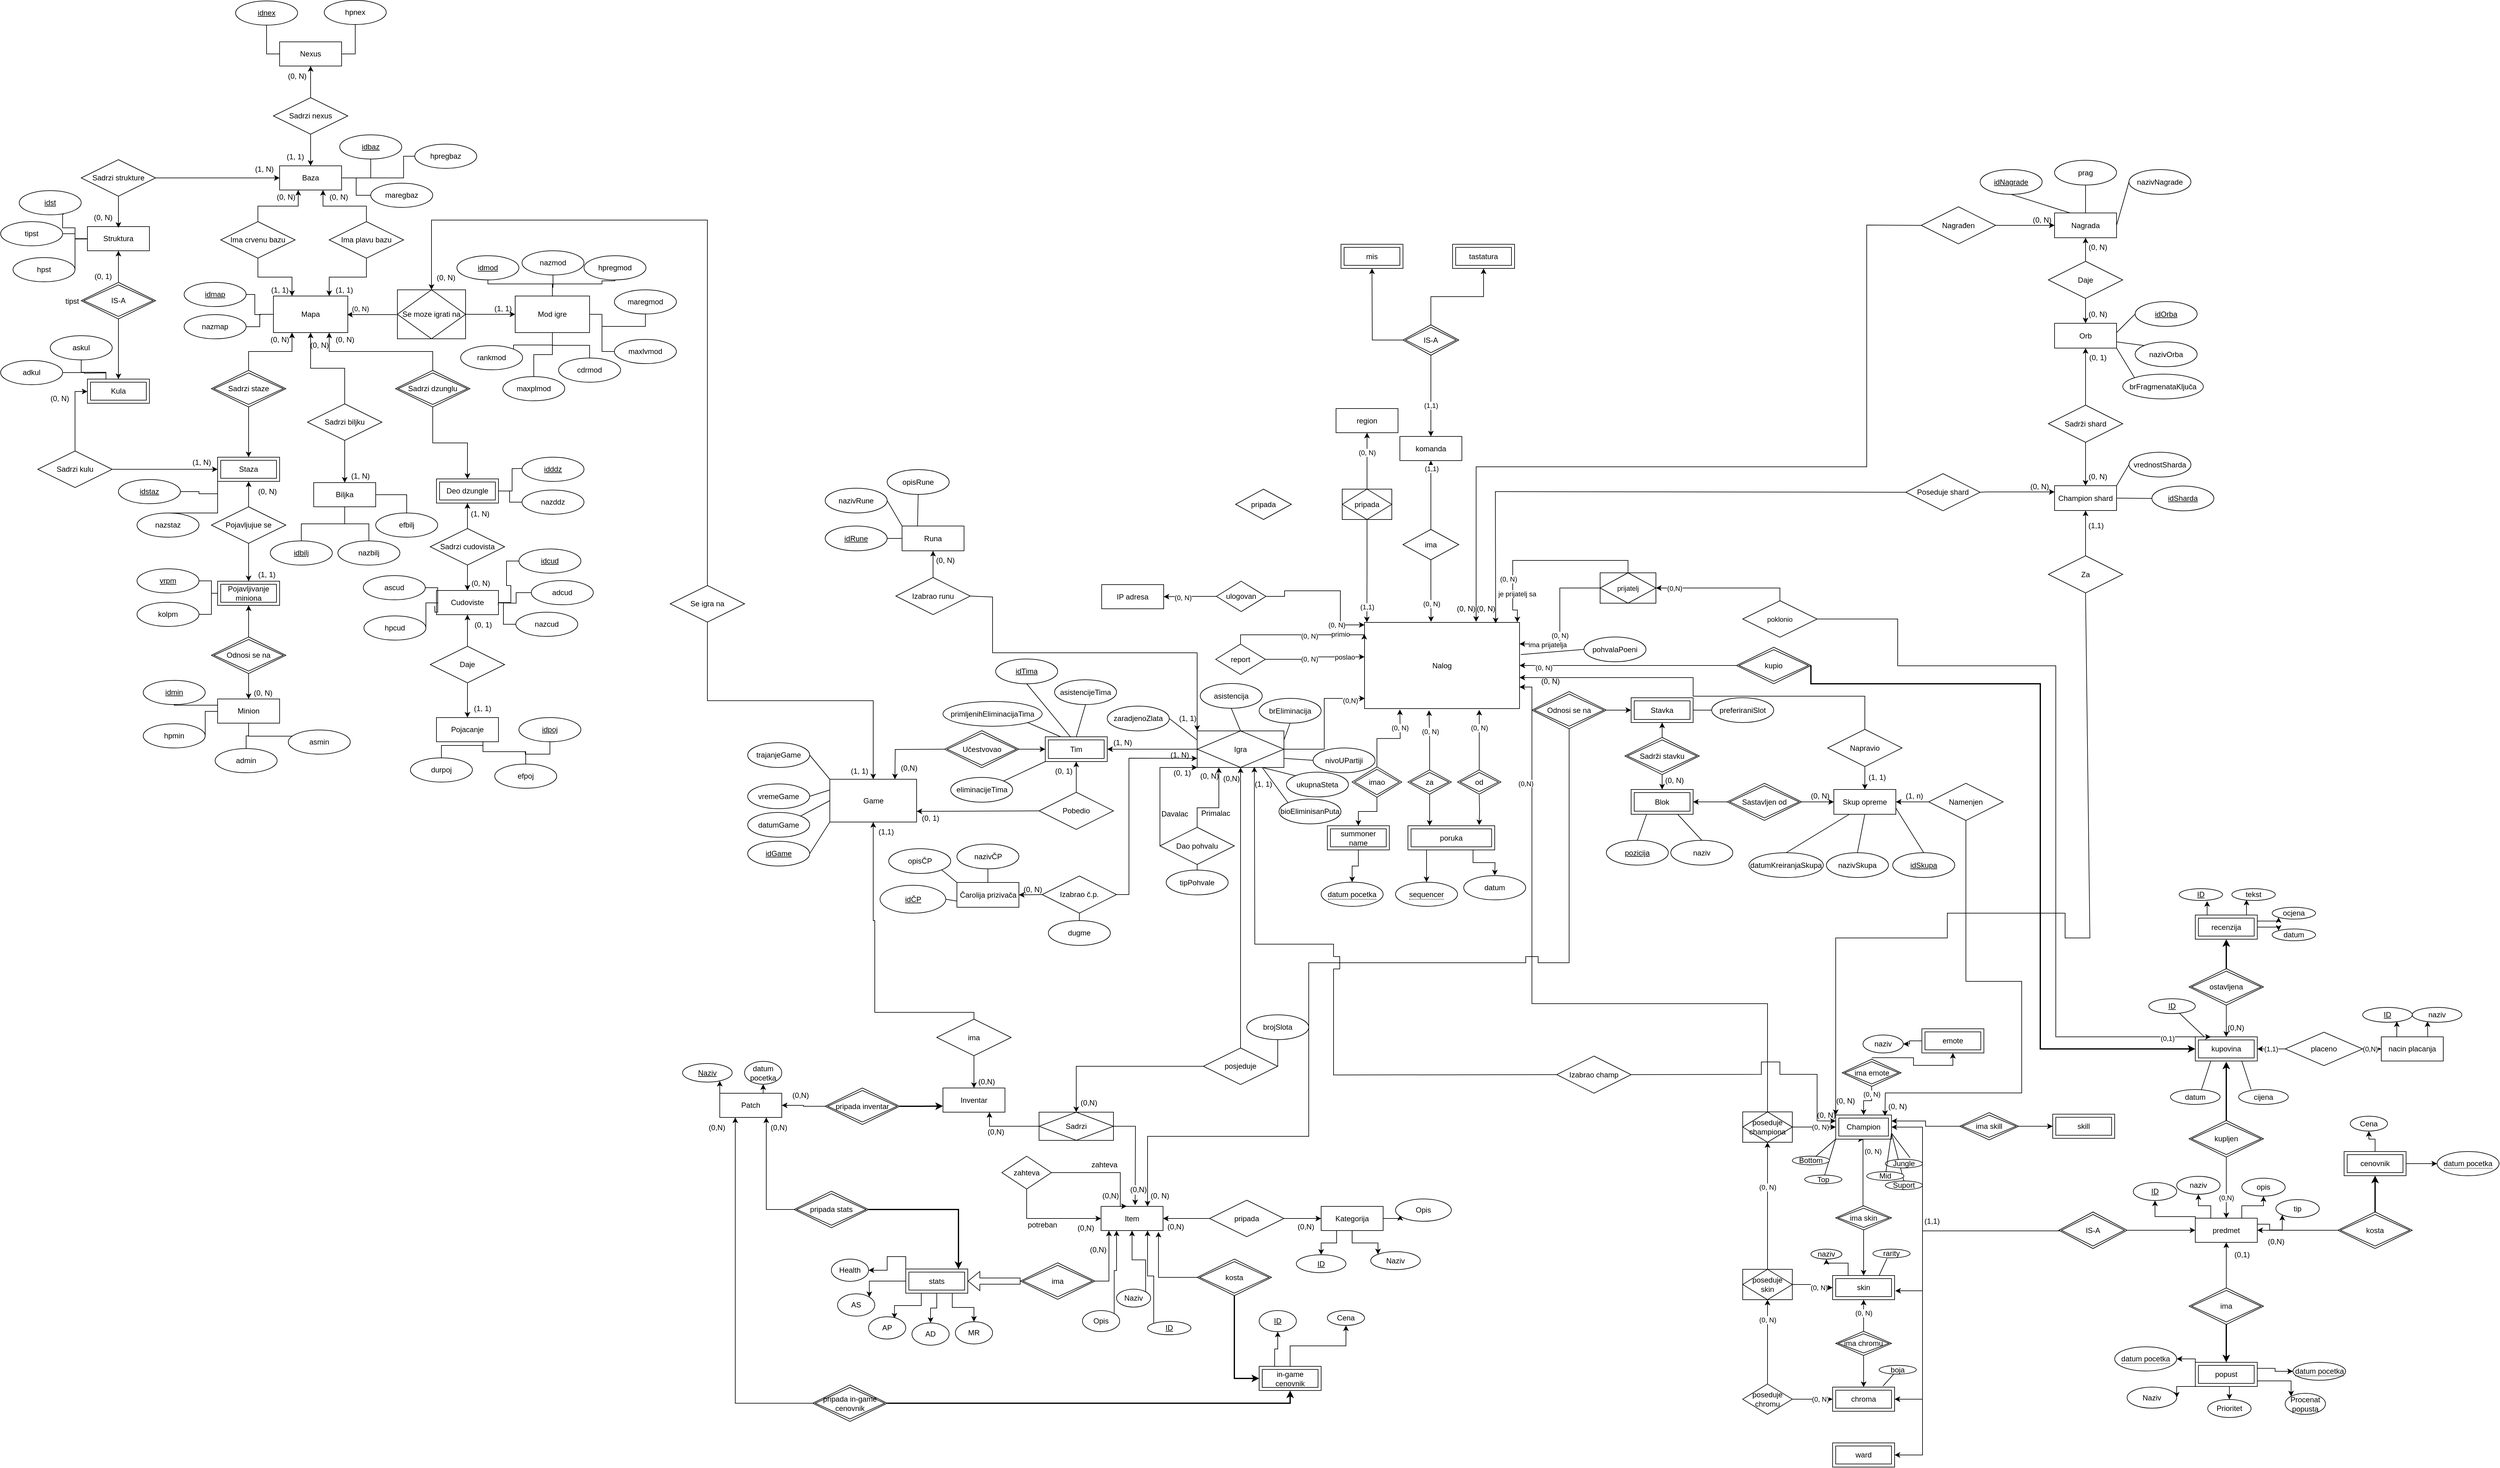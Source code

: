 <mxfile version="21.1.4" type="github">
  <diagram id="R2lEEEUBdFMjLlhIrx00" name="Page-1">
    <mxGraphModel dx="3529" dy="2160" grid="1" gridSize="10" guides="1" tooltips="1" connect="1" arrows="1" fold="1" page="1" pageScale="1" pageWidth="850" pageHeight="1100" math="0" shadow="0" extFonts="Permanent Marker^https://fonts.googleapis.com/css?family=Permanent+Marker">
      <root>
        <mxCell id="0" />
        <mxCell id="1" parent="0" />
        <mxCell id="yfBjnqdeHr14PMCk5z5g-1" value="Nalog" style="whiteSpace=wrap;html=1;align=center;" parent="1" vertex="1">
          <mxGeometry x="500" y="371" width="250" height="139" as="geometry" />
        </mxCell>
        <mxCell id="yfBjnqdeHr14PMCk5z5g-2" style="edgeStyle=orthogonalEdgeStyle;rounded=0;orthogonalLoop=1;jettySize=auto;html=1;exitX=0;exitY=0.5;exitDx=0;exitDy=0;entryX=1;entryY=0.25;entryDx=0;entryDy=0;" parent="1" source="RYUvUEmuBBPlDel3eegI-60" target="yfBjnqdeHr14PMCk5z5g-1" edge="1">
          <mxGeometry relative="1" as="geometry">
            <mxPoint x="635" y="121" as="sourcePoint" />
            <mxPoint x="635" y="351" as="targetPoint" />
            <Array as="points" />
          </mxGeometry>
        </mxCell>
        <mxCell id="yfBjnqdeHr14PMCk5z5g-3" value="(0, N)" style="edgeLabel;html=1;align=center;verticalAlign=middle;resizable=0;points=[];" parent="yfBjnqdeHr14PMCk5z5g-2" vertex="1" connectable="0">
          <mxGeometry x="0.39" relative="1" as="geometry">
            <mxPoint y="-12" as="offset" />
          </mxGeometry>
        </mxCell>
        <mxCell id="yfBjnqdeHr14PMCk5z5g-4" value="ima prijatelja" style="edgeLabel;html=1;align=center;verticalAlign=middle;resizable=0;points=[];" parent="yfBjnqdeHr14PMCk5z5g-2" vertex="1" connectable="0">
          <mxGeometry x="0.6" y="1" relative="1" as="geometry">
            <mxPoint as="offset" />
          </mxGeometry>
        </mxCell>
        <mxCell id="yfBjnqdeHr14PMCk5z5g-5" style="edgeStyle=orthogonalEdgeStyle;rounded=0;orthogonalLoop=1;jettySize=auto;html=1;exitX=0.5;exitY=0;exitDx=0;exitDy=0;entryX=0.91;entryY=-0.002;entryDx=0;entryDy=0;entryPerimeter=0;" parent="1" source="RYUvUEmuBBPlDel3eegI-60" edge="1">
          <mxGeometry relative="1" as="geometry">
            <mxPoint x="944.0" y="291" as="sourcePoint" />
            <mxPoint x="746.5" y="370.722" as="targetPoint" />
            <Array as="points">
              <mxPoint x="925" y="271" />
              <mxPoint x="739" y="271" />
              <mxPoint x="739" y="351" />
              <mxPoint x="747" y="351" />
            </Array>
          </mxGeometry>
        </mxCell>
        <mxCell id="yfBjnqdeHr14PMCk5z5g-6" value="je prijatelj sa" style="edgeLabel;html=1;align=center;verticalAlign=middle;resizable=0;points=[];" parent="yfBjnqdeHr14PMCk5z5g-5" vertex="1" connectable="0">
          <mxGeometry x="0.733" y="-2" relative="1" as="geometry">
            <mxPoint x="9" y="-12" as="offset" />
          </mxGeometry>
        </mxCell>
        <mxCell id="yfBjnqdeHr14PMCk5z5g-7" value="(0, N)" style="edgeLabel;html=1;align=center;verticalAlign=middle;resizable=0;points=[];" parent="yfBjnqdeHr14PMCk5z5g-5" vertex="1" connectable="0">
          <mxGeometry x="0.267" relative="1" as="geometry">
            <mxPoint x="-15" y="30" as="offset" />
          </mxGeometry>
        </mxCell>
        <mxCell id="yfBjnqdeHr14PMCk5z5g-9" value="" style="edgeStyle=orthogonalEdgeStyle;rounded=0;orthogonalLoop=1;jettySize=auto;html=1;entryX=0.216;entryY=1.02;entryDx=0;entryDy=0;entryPerimeter=0;" parent="1" source="yfBjnqdeHr14PMCk5z5g-12" edge="1">
          <mxGeometry relative="1" as="geometry">
            <mxPoint x="604" y="512.78" as="targetPoint" />
          </mxGeometry>
        </mxCell>
        <mxCell id="yfBjnqdeHr14PMCk5z5g-10" value="(0, N)" style="edgeLabel;html=1;align=center;verticalAlign=middle;resizable=0;points=[];" parent="yfBjnqdeHr14PMCk5z5g-9" vertex="1" connectable="0">
          <mxGeometry x="0.3" y="-1" relative="1" as="geometry">
            <mxPoint as="offset" />
          </mxGeometry>
        </mxCell>
        <mxCell id="yfBjnqdeHr14PMCk5z5g-11" style="edgeStyle=orthogonalEdgeStyle;rounded=0;orthogonalLoop=1;jettySize=auto;html=1;entryX=0.25;entryY=0;entryDx=0;entryDy=0;" parent="1" source="yfBjnqdeHr14PMCk5z5g-12" target="yfBjnqdeHr14PMCk5z5g-19" edge="1">
          <mxGeometry relative="1" as="geometry" />
        </mxCell>
        <mxCell id="yfBjnqdeHr14PMCk5z5g-12" value="za" style="shape=rhombus;double=1;perimeter=rhombusPerimeter;whiteSpace=wrap;html=1;align=center;" parent="1" vertex="1">
          <mxGeometry x="570" y="609" width="70" height="39" as="geometry" />
        </mxCell>
        <mxCell id="yfBjnqdeHr14PMCk5z5g-13" style="edgeStyle=orthogonalEdgeStyle;rounded=0;orthogonalLoop=1;jettySize=auto;html=1;" parent="1" source="yfBjnqdeHr14PMCk5z5g-16" edge="1">
          <mxGeometry relative="1" as="geometry">
            <mxPoint x="685" y="512" as="targetPoint" />
            <Array as="points">
              <mxPoint x="685" y="512" />
            </Array>
          </mxGeometry>
        </mxCell>
        <mxCell id="yfBjnqdeHr14PMCk5z5g-14" value="(0, N)" style="edgeLabel;html=1;align=center;verticalAlign=middle;resizable=0;points=[];" parent="yfBjnqdeHr14PMCk5z5g-13" vertex="1" connectable="0">
          <mxGeometry x="0.347" y="2" relative="1" as="geometry">
            <mxPoint x="2" y="-3" as="offset" />
          </mxGeometry>
        </mxCell>
        <mxCell id="yfBjnqdeHr14PMCk5z5g-15" style="edgeStyle=orthogonalEdgeStyle;rounded=0;orthogonalLoop=1;jettySize=auto;html=1;entryX=0.821;entryY=-0.025;entryDx=0;entryDy=0;entryPerimeter=0;" parent="1" target="yfBjnqdeHr14PMCk5z5g-19" edge="1">
          <mxGeometry relative="1" as="geometry">
            <mxPoint x="685" y="649" as="sourcePoint" />
          </mxGeometry>
        </mxCell>
        <mxCell id="yfBjnqdeHr14PMCk5z5g-16" value="od" style="shape=rhombus;double=1;perimeter=rhombusPerimeter;whiteSpace=wrap;html=1;align=center;" parent="1" vertex="1">
          <mxGeometry x="650" y="609" width="70" height="39" as="geometry" />
        </mxCell>
        <mxCell id="yfBjnqdeHr14PMCk5z5g-17" style="edgeStyle=orthogonalEdgeStyle;rounded=0;orthogonalLoop=1;jettySize=auto;html=1;entryX=0.5;entryY=0;entryDx=0;entryDy=0;" parent="1" source="yfBjnqdeHr14PMCk5z5g-19" target="yfBjnqdeHr14PMCk5z5g-20" edge="1">
          <mxGeometry relative="1" as="geometry">
            <Array as="points">
              <mxPoint x="600" y="779" />
              <mxPoint x="600" y="779" />
            </Array>
          </mxGeometry>
        </mxCell>
        <mxCell id="yfBjnqdeHr14PMCk5z5g-18" style="edgeStyle=orthogonalEdgeStyle;rounded=0;orthogonalLoop=1;jettySize=auto;html=1;exitX=0.75;exitY=1;exitDx=0;exitDy=0;entryX=0.5;entryY=0;entryDx=0;entryDy=0;" parent="1" source="yfBjnqdeHr14PMCk5z5g-19" edge="1">
          <mxGeometry relative="1" as="geometry">
            <mxPoint x="710" y="779" as="targetPoint" />
          </mxGeometry>
        </mxCell>
        <mxCell id="yfBjnqdeHr14PMCk5z5g-19" value="poruka" style="shape=ext;margin=3;double=1;whiteSpace=wrap;html=1;align=center;" parent="1" vertex="1">
          <mxGeometry x="570" y="699" width="140" height="39" as="geometry" />
        </mxCell>
        <mxCell id="yfBjnqdeHr14PMCk5z5g-20" value="&lt;span style=&quot;border-bottom: 1px dotted&quot;&gt;sequencer&lt;/span&gt;" style="ellipse;whiteSpace=wrap;html=1;align=center;" parent="1" vertex="1">
          <mxGeometry x="550" y="790" width="100" height="39" as="geometry" />
        </mxCell>
        <mxCell id="yfBjnqdeHr14PMCk5z5g-21" value="datum" style="ellipse;whiteSpace=wrap;html=1;align=center;" parent="1" vertex="1">
          <mxGeometry x="660" y="779.5" width="100" height="39" as="geometry" />
        </mxCell>
        <mxCell id="yfBjnqdeHr14PMCk5z5g-22" value="region" style="whiteSpace=wrap;html=1;align=center;" parent="1" vertex="1">
          <mxGeometry x="454" y="26" width="100" height="39" as="geometry" />
        </mxCell>
        <mxCell id="yfBjnqdeHr14PMCk5z5g-23" value="" style="edgeStyle=orthogonalEdgeStyle;rounded=0;orthogonalLoop=1;jettySize=auto;html=1;exitX=0.5;exitY=0;exitDx=0;exitDy=0;exitPerimeter=0;" parent="1" source="yfBjnqdeHr14PMCk5z5g-68" target="yfBjnqdeHr14PMCk5z5g-22" edge="1">
          <mxGeometry relative="1" as="geometry">
            <mxPoint x="504" y="146" as="sourcePoint" />
          </mxGeometry>
        </mxCell>
        <mxCell id="yfBjnqdeHr14PMCk5z5g-24" value="(0, N)" style="edgeLabel;html=1;align=center;verticalAlign=middle;resizable=0;points=[];" parent="yfBjnqdeHr14PMCk5z5g-23" vertex="1" connectable="0">
          <mxGeometry x="0.305" y="2" relative="1" as="geometry">
            <mxPoint x="2" as="offset" />
          </mxGeometry>
        </mxCell>
        <mxCell id="yfBjnqdeHr14PMCk5z5g-25" style="edgeStyle=orthogonalEdgeStyle;rounded=0;orthogonalLoop=1;jettySize=auto;html=1;exitX=0.5;exitY=1;exitDx=0;exitDy=0;entryX=0.039;entryY=-0.038;entryDx=0;entryDy=0;entryPerimeter=0;" parent="1" source="yfBjnqdeHr14PMCk5z5g-68" edge="1">
          <mxGeometry relative="1" as="geometry">
            <mxPoint x="504" y="196" as="sourcePoint" />
            <mxPoint x="503.75" y="370.718" as="targetPoint" />
          </mxGeometry>
        </mxCell>
        <mxCell id="yfBjnqdeHr14PMCk5z5g-26" value="(1,1)" style="edgeLabel;html=1;align=center;verticalAlign=middle;resizable=0;points=[];" parent="yfBjnqdeHr14PMCk5z5g-25" vertex="1" connectable="0">
          <mxGeometry x="0.707" relative="1" as="geometry">
            <mxPoint as="offset" />
          </mxGeometry>
        </mxCell>
        <mxCell id="yfBjnqdeHr14PMCk5z5g-27" value="" style="edgeStyle=orthogonalEdgeStyle;rounded=0;orthogonalLoop=1;jettySize=auto;html=1;entryX=0;entryY=0.5;entryDx=0;entryDy=0;exitX=1;exitY=0.5;exitDx=0;exitDy=0;" parent="1" source="yfBjnqdeHr14PMCk5z5g-44" target="2M90Gd991hqFJUde-eGh-128" edge="1">
          <mxGeometry relative="1" as="geometry">
            <mxPoint x="1190" y="1130.56" as="sourcePoint" />
            <mxPoint x="1255" y="1185.56" as="targetPoint" />
          </mxGeometry>
        </mxCell>
        <mxCell id="yfBjnqdeHr14PMCk5z5g-28" value="(0, N)" style="edgeLabel;html=1;align=center;verticalAlign=middle;resizable=0;points=[];" parent="yfBjnqdeHr14PMCk5z5g-27" vertex="1" connectable="0">
          <mxGeometry x="0.286" relative="1" as="geometry">
            <mxPoint as="offset" />
          </mxGeometry>
        </mxCell>
        <mxCell id="yfBjnqdeHr14PMCk5z5g-30" value="" style="edgeStyle=orthogonalEdgeStyle;rounded=0;orthogonalLoop=1;jettySize=auto;html=1;entryX=0.5;entryY=1;entryDx=0;entryDy=0;exitX=0.5;exitY=0;exitDx=0;exitDy=0;" parent="1" source="yfBjnqdeHr14PMCk5z5g-33" target="2M90Gd991hqFJUde-eGh-128" edge="1">
          <mxGeometry relative="1" as="geometry">
            <mxPoint x="1304.409" y="1307.026" as="sourcePoint" />
            <mxPoint x="1304.409" y="1274.5" as="targetPoint" />
            <Array as="points">
              <mxPoint x="1304" y="1205.5" />
            </Array>
          </mxGeometry>
        </mxCell>
        <mxCell id="yfBjnqdeHr14PMCk5z5g-31" value="(0, N)" style="edgeLabel;html=1;align=center;verticalAlign=middle;resizable=0;points=[];" parent="yfBjnqdeHr14PMCk5z5g-30" vertex="1" connectable="0">
          <mxGeometry x="0.278" relative="1" as="geometry">
            <mxPoint x="16" y="-19" as="offset" />
          </mxGeometry>
        </mxCell>
        <mxCell id="yfBjnqdeHr14PMCk5z5g-32" value="" style="edgeStyle=orthogonalEdgeStyle;rounded=0;orthogonalLoop=1;jettySize=auto;html=1;" parent="1" source="yfBjnqdeHr14PMCk5z5g-33" target="yfBjnqdeHr14PMCk5z5g-34" edge="1">
          <mxGeometry relative="1" as="geometry" />
        </mxCell>
        <mxCell id="yfBjnqdeHr14PMCk5z5g-33" value="ima skin" style="shape=rhombus;double=1;perimeter=rhombusPerimeter;whiteSpace=wrap;html=1;align=center;" parent="1" vertex="1">
          <mxGeometry x="1260" y="1312" width="90" height="39" as="geometry" />
        </mxCell>
        <mxCell id="2M90Gd991hqFJUde-eGh-112" style="edgeStyle=orthogonalEdgeStyle;rounded=0;orthogonalLoop=1;jettySize=auto;html=1;exitX=0.25;exitY=0;exitDx=0;exitDy=0;entryX=0.5;entryY=1;entryDx=0;entryDy=0;" parent="1" source="yfBjnqdeHr14PMCk5z5g-34" target="2M90Gd991hqFJUde-eGh-111" edge="1">
          <mxGeometry relative="1" as="geometry" />
        </mxCell>
        <mxCell id="RYUvUEmuBBPlDel3eegI-49" style="edgeStyle=none;shape=connector;rounded=0;orthogonalLoop=1;jettySize=auto;html=1;exitX=0.75;exitY=0;exitDx=0;exitDy=0;entryX=0.381;entryY=1.056;entryDx=0;entryDy=0;entryPerimeter=0;labelBackgroundColor=default;strokeColor=default;fontFamily=Helvetica;fontSize=11;fontColor=default;endArrow=none;endFill=0;" edge="1" parent="1" source="yfBjnqdeHr14PMCk5z5g-34" target="RYUvUEmuBBPlDel3eegI-48">
          <mxGeometry relative="1" as="geometry" />
        </mxCell>
        <mxCell id="yfBjnqdeHr14PMCk5z5g-34" value="skin" style="shape=ext;margin=3;double=1;whiteSpace=wrap;html=1;align=center;" parent="1" vertex="1">
          <mxGeometry x="1255" y="1424.5" width="100" height="39" as="geometry" />
        </mxCell>
        <mxCell id="yfBjnqdeHr14PMCk5z5g-35" value="" style="edgeStyle=orthogonalEdgeStyle;rounded=0;orthogonalLoop=1;jettySize=auto;html=1;entryX=0.5;entryY=1;entryDx=0;entryDy=0;exitX=0.5;exitY=0;exitDx=0;exitDy=0;" parent="1" source="yfBjnqdeHr14PMCk5z5g-47" target="yfBjnqdeHr14PMCk5z5g-44" edge="1">
          <mxGeometry relative="1" as="geometry">
            <mxPoint x="1150" y="1229.5" as="sourcePoint" />
            <mxPoint x="1150" y="1174.5" as="targetPoint" />
          </mxGeometry>
        </mxCell>
        <mxCell id="yfBjnqdeHr14PMCk5z5g-36" value="(0, N)" style="edgeLabel;html=1;align=center;verticalAlign=middle;resizable=0;points=[];" parent="yfBjnqdeHr14PMCk5z5g-35" vertex="1" connectable="0">
          <mxGeometry x="0.299" relative="1" as="geometry">
            <mxPoint as="offset" />
          </mxGeometry>
        </mxCell>
        <mxCell id="yfBjnqdeHr14PMCk5z5g-37" value="chroma" style="shape=ext;margin=3;double=1;whiteSpace=wrap;html=1;align=center;" parent="1" vertex="1">
          <mxGeometry x="1255" y="1604.5" width="100" height="39" as="geometry" />
        </mxCell>
        <mxCell id="yfBjnqdeHr14PMCk5z5g-38" value="" style="edgeStyle=orthogonalEdgeStyle;rounded=0;orthogonalLoop=1;jettySize=auto;html=1;" parent="1" source="yfBjnqdeHr14PMCk5z5g-41" target="yfBjnqdeHr14PMCk5z5g-34" edge="1">
          <mxGeometry relative="1" as="geometry" />
        </mxCell>
        <mxCell id="yfBjnqdeHr14PMCk5z5g-39" value="(0, N)" style="edgeLabel;html=1;align=center;verticalAlign=middle;resizable=0;points=[];" parent="yfBjnqdeHr14PMCk5z5g-38" vertex="1" connectable="0">
          <mxGeometry x="0.181" relative="1" as="geometry">
            <mxPoint as="offset" />
          </mxGeometry>
        </mxCell>
        <mxCell id="yfBjnqdeHr14PMCk5z5g-40" value="" style="edgeStyle=orthogonalEdgeStyle;rounded=0;orthogonalLoop=1;jettySize=auto;html=1;" parent="1" source="yfBjnqdeHr14PMCk5z5g-41" target="yfBjnqdeHr14PMCk5z5g-37" edge="1">
          <mxGeometry relative="1" as="geometry" />
        </mxCell>
        <mxCell id="yfBjnqdeHr14PMCk5z5g-41" value="ima chromu" style="shape=rhombus;double=1;perimeter=rhombusPerimeter;whiteSpace=wrap;html=1;align=center;" parent="1" vertex="1">
          <mxGeometry x="1260" y="1514.5" width="90" height="39" as="geometry" />
        </mxCell>
        <mxCell id="RYUvUEmuBBPlDel3eegI-14" style="edgeStyle=orthogonalEdgeStyle;rounded=0;orthogonalLoop=1;jettySize=auto;html=1;entryX=1;entryY=0.75;entryDx=0;entryDy=0;" parent="1" source="yfBjnqdeHr14PMCk5z5g-44" target="yfBjnqdeHr14PMCk5z5g-1" edge="1">
          <mxGeometry relative="1" as="geometry">
            <Array as="points">
              <mxPoint x="770" y="986" />
              <mxPoint x="770" y="475" />
            </Array>
          </mxGeometry>
        </mxCell>
        <mxCell id="RYUvUEmuBBPlDel3eegI-15" value="(0,N)" style="edgeLabel;html=1;align=center;verticalAlign=middle;resizable=0;points=[];" parent="RYUvUEmuBBPlDel3eegI-14" vertex="1" connectable="0">
          <mxGeometry x="0.678" y="-1" relative="1" as="geometry">
            <mxPoint x="-11" y="1" as="offset" />
          </mxGeometry>
        </mxCell>
        <mxCell id="yfBjnqdeHr14PMCk5z5g-44" value="poseduje&lt;br style=&quot;border-color: var(--border-color);&quot;&gt;championa" style="shape=associativeEntity;whiteSpace=wrap;html=1;align=center;" parent="1" vertex="1">
          <mxGeometry x="1110" y="1160.56" width="80" height="49" as="geometry" />
        </mxCell>
        <mxCell id="yfBjnqdeHr14PMCk5z5g-45" style="edgeStyle=orthogonalEdgeStyle;rounded=0;orthogonalLoop=1;jettySize=auto;html=1;entryX=0;entryY=0.5;entryDx=0;entryDy=0;" parent="1" source="yfBjnqdeHr14PMCk5z5g-47" target="yfBjnqdeHr14PMCk5z5g-34" edge="1">
          <mxGeometry relative="1" as="geometry" />
        </mxCell>
        <mxCell id="yfBjnqdeHr14PMCk5z5g-46" value="(0, N)" style="edgeLabel;html=1;align=center;verticalAlign=middle;resizable=0;points=[];" parent="yfBjnqdeHr14PMCk5z5g-45" vertex="1" connectable="0">
          <mxGeometry x="0.372" relative="1" as="geometry">
            <mxPoint as="offset" />
          </mxGeometry>
        </mxCell>
        <mxCell id="yfBjnqdeHr14PMCk5z5g-47" value="poseduje&lt;br style=&quot;border-color: var(--border-color);&quot;&gt;skin" style="shape=associativeEntity;whiteSpace=wrap;html=1;align=center;" parent="1" vertex="1">
          <mxGeometry x="1110" y="1414.5" width="80" height="49" as="geometry" />
        </mxCell>
        <mxCell id="yfBjnqdeHr14PMCk5z5g-48" style="edgeStyle=orthogonalEdgeStyle;rounded=0;orthogonalLoop=1;jettySize=auto;html=1;entryX=0;entryY=0.5;entryDx=0;entryDy=0;exitX=1;exitY=0.5;exitDx=0;exitDy=0;" parent="1" source="yfBjnqdeHr14PMCk5z5g-88" target="yfBjnqdeHr14PMCk5z5g-37" edge="1">
          <mxGeometry relative="1" as="geometry">
            <mxPoint x="1190" y="1404.5" as="sourcePoint" />
          </mxGeometry>
        </mxCell>
        <mxCell id="yfBjnqdeHr14PMCk5z5g-49" value="(0, N)" style="edgeLabel;html=1;align=center;verticalAlign=middle;resizable=0;points=[];" parent="yfBjnqdeHr14PMCk5z5g-48" vertex="1" connectable="0">
          <mxGeometry x="0.39" relative="1" as="geometry">
            <mxPoint as="offset" />
          </mxGeometry>
        </mxCell>
        <mxCell id="yfBjnqdeHr14PMCk5z5g-50" value="" style="edgeStyle=orthogonalEdgeStyle;rounded=0;orthogonalLoop=1;jettySize=auto;html=1;exitX=0.5;exitY=0;exitDx=0;exitDy=0;" parent="1" source="yfBjnqdeHr14PMCk5z5g-88" target="yfBjnqdeHr14PMCk5z5g-47" edge="1">
          <mxGeometry relative="1" as="geometry">
            <mxPoint x="1150" y="1379.5" as="sourcePoint" />
          </mxGeometry>
        </mxCell>
        <mxCell id="yfBjnqdeHr14PMCk5z5g-51" value="(0, N)" style="edgeLabel;html=1;align=center;verticalAlign=middle;resizable=0;points=[];" parent="yfBjnqdeHr14PMCk5z5g-50" vertex="1" connectable="0">
          <mxGeometry x="0.66" y="1" relative="1" as="geometry">
            <mxPoint x="1" y="9" as="offset" />
          </mxGeometry>
        </mxCell>
        <mxCell id="yfBjnqdeHr14PMCk5z5g-52" value="" style="edgeStyle=orthogonalEdgeStyle;rounded=0;orthogonalLoop=1;jettySize=auto;html=1;" parent="1" source="yfBjnqdeHr14PMCk5z5g-55" target="yfBjnqdeHr14PMCk5z5g-57" edge="1">
          <mxGeometry relative="1" as="geometry" />
        </mxCell>
        <mxCell id="yfBjnqdeHr14PMCk5z5g-53" style="edgeStyle=orthogonalEdgeStyle;rounded=0;orthogonalLoop=1;jettySize=auto;html=1;entryX=0.028;entryY=1.01;entryDx=0;entryDy=0;entryPerimeter=0;" parent="1" source="yfBjnqdeHr14PMCk5z5g-55" edge="1">
          <mxGeometry relative="1" as="geometry">
            <mxPoint x="557" y="511.39" as="targetPoint" />
          </mxGeometry>
        </mxCell>
        <mxCell id="yfBjnqdeHr14PMCk5z5g-54" value="(0, N)" style="edgeLabel;html=1;align=center;verticalAlign=middle;resizable=0;points=[];" parent="yfBjnqdeHr14PMCk5z5g-53" vertex="1" connectable="0">
          <mxGeometry x="0.333" y="1" relative="1" as="geometry">
            <mxPoint y="-14" as="offset" />
          </mxGeometry>
        </mxCell>
        <mxCell id="yfBjnqdeHr14PMCk5z5g-55" value="imao" style="shape=rhombus;double=1;perimeter=rhombusPerimeter;whiteSpace=wrap;html=1;align=center;" parent="1" vertex="1">
          <mxGeometry x="480" y="604" width="80" height="49" as="geometry" />
        </mxCell>
        <mxCell id="yfBjnqdeHr14PMCk5z5g-56" value="" style="edgeStyle=orthogonalEdgeStyle;rounded=0;orthogonalLoop=1;jettySize=auto;html=1;" parent="1" source="yfBjnqdeHr14PMCk5z5g-57" target="yfBjnqdeHr14PMCk5z5g-58" edge="1">
          <mxGeometry relative="1" as="geometry" />
        </mxCell>
        <mxCell id="yfBjnqdeHr14PMCk5z5g-57" value="summoner name" style="shape=ext;margin=3;double=1;whiteSpace=wrap;html=1;align=center;" parent="1" vertex="1">
          <mxGeometry x="440" y="699" width="100" height="39" as="geometry" />
        </mxCell>
        <mxCell id="yfBjnqdeHr14PMCk5z5g-58" value="&lt;span style=&quot;border-bottom: 1px dotted&quot;&gt;datum pocetka&lt;/span&gt;" style="ellipse;whiteSpace=wrap;html=1;align=center;" parent="1" vertex="1">
          <mxGeometry x="430" y="790" width="100" height="39" as="geometry" />
        </mxCell>
        <mxCell id="yfBjnqdeHr14PMCk5z5g-59" style="edgeStyle=orthogonalEdgeStyle;rounded=0;orthogonalLoop=1;jettySize=auto;html=1;exitX=0.5;exitY=0;exitDx=0;exitDy=0;entryX=-0.002;entryY=0.133;entryDx=0;entryDy=0;entryPerimeter=0;" parent="1" source="yfBjnqdeHr14PMCk5z5g-65" target="yfBjnqdeHr14PMCk5z5g-1" edge="1">
          <mxGeometry relative="1" as="geometry">
            <mxPoint x="260" y="401" as="sourcePoint" />
            <mxPoint x="480" y="436" as="targetPoint" />
            <Array as="points">
              <mxPoint x="300" y="391" />
              <mxPoint x="500" y="391" />
            </Array>
          </mxGeometry>
        </mxCell>
        <mxCell id="yfBjnqdeHr14PMCk5z5g-60" value="primio" style="edgeLabel;html=1;align=center;verticalAlign=middle;resizable=0;points=[];" parent="yfBjnqdeHr14PMCk5z5g-59" vertex="1" connectable="0">
          <mxGeometry x="0.495" y="1" relative="1" as="geometry">
            <mxPoint x="14" as="offset" />
          </mxGeometry>
        </mxCell>
        <mxCell id="yfBjnqdeHr14PMCk5z5g-61" value="(0, N)" style="edgeLabel;html=1;align=center;verticalAlign=middle;resizable=0;points=[];" parent="yfBjnqdeHr14PMCk5z5g-59" vertex="1" connectable="0">
          <mxGeometry x="0.163" y="-2" relative="1" as="geometry">
            <mxPoint as="offset" />
          </mxGeometry>
        </mxCell>
        <mxCell id="yfBjnqdeHr14PMCk5z5g-62" style="edgeStyle=orthogonalEdgeStyle;rounded=0;orthogonalLoop=1;jettySize=auto;html=1;entryX=0;entryY=0.4;entryDx=0;entryDy=0;entryPerimeter=0;" parent="1" source="yfBjnqdeHr14PMCk5z5g-65" target="yfBjnqdeHr14PMCk5z5g-1" edge="1">
          <mxGeometry relative="1" as="geometry">
            <mxPoint x="480" y="451" as="targetPoint" />
          </mxGeometry>
        </mxCell>
        <mxCell id="yfBjnqdeHr14PMCk5z5g-63" value="poslao" style="edgeLabel;html=1;align=center;verticalAlign=middle;resizable=0;points=[];" parent="yfBjnqdeHr14PMCk5z5g-62" vertex="1" connectable="0">
          <mxGeometry x="0.608" relative="1" as="geometry">
            <mxPoint as="offset" />
          </mxGeometry>
        </mxCell>
        <mxCell id="yfBjnqdeHr14PMCk5z5g-64" value="(0, N)" style="edgeLabel;html=1;align=center;verticalAlign=middle;resizable=0;points=[];" parent="yfBjnqdeHr14PMCk5z5g-62" vertex="1" connectable="0">
          <mxGeometry x="-0.142" y="1" relative="1" as="geometry">
            <mxPoint as="offset" />
          </mxGeometry>
        </mxCell>
        <mxCell id="yfBjnqdeHr14PMCk5z5g-65" value="report" style="rhombus;whiteSpace=wrap;html=1;" parent="1" vertex="1">
          <mxGeometry x="260" y="406" width="80" height="49" as="geometry" />
        </mxCell>
        <mxCell id="yfBjnqdeHr14PMCk5z5g-68" value="pripada" style="shape=associativeEntity;whiteSpace=wrap;html=1;align=center;" parent="1" vertex="1">
          <mxGeometry x="464" y="156" width="80" height="49" as="geometry" />
        </mxCell>
        <mxCell id="yfBjnqdeHr14PMCk5z5g-69" style="edgeStyle=orthogonalEdgeStyle;rounded=0;orthogonalLoop=1;jettySize=auto;html=1;exitX=1;exitY=0.5;exitDx=0;exitDy=0;entryX=-0.004;entryY=0.065;entryDx=0;entryDy=0;entryPerimeter=0;" parent="1" source="yfBjnqdeHr14PMCk5z5g-73" edge="1">
          <mxGeometry relative="1" as="geometry">
            <Array as="points">
              <mxPoint x="371" y="329" />
              <mxPoint x="371" y="320" />
              <mxPoint x="461" y="320" />
              <mxPoint x="461" y="375" />
            </Array>
            <mxPoint x="500" y="375.035" as="targetPoint" />
          </mxGeometry>
        </mxCell>
        <mxCell id="yfBjnqdeHr14PMCk5z5g-70" value="(0, N)" style="edgeLabel;html=1;align=center;verticalAlign=middle;resizable=0;points=[];" parent="yfBjnqdeHr14PMCk5z5g-69" vertex="1" connectable="0">
          <mxGeometry x="0.74" y="-1" relative="1" as="geometry">
            <mxPoint x="-16" y="-1" as="offset" />
          </mxGeometry>
        </mxCell>
        <mxCell id="yfBjnqdeHr14PMCk5z5g-71" value="" style="edgeStyle=orthogonalEdgeStyle;rounded=0;orthogonalLoop=1;jettySize=auto;html=1;" parent="1" source="yfBjnqdeHr14PMCk5z5g-73" target="yfBjnqdeHr14PMCk5z5g-74" edge="1">
          <mxGeometry relative="1" as="geometry" />
        </mxCell>
        <mxCell id="yfBjnqdeHr14PMCk5z5g-72" value="(0, N)" style="edgeLabel;html=1;align=center;verticalAlign=middle;resizable=0;points=[];" parent="yfBjnqdeHr14PMCk5z5g-71" vertex="1" connectable="0">
          <mxGeometry x="0.287" y="1" relative="1" as="geometry">
            <mxPoint as="offset" />
          </mxGeometry>
        </mxCell>
        <mxCell id="yfBjnqdeHr14PMCk5z5g-73" value="ulogovan" style="rhombus;whiteSpace=wrap;html=1;" parent="1" vertex="1">
          <mxGeometry x="261" y="304.5" width="80" height="49" as="geometry" />
        </mxCell>
        <mxCell id="yfBjnqdeHr14PMCk5z5g-74" value="IP adresa" style="whiteSpace=wrap;html=1;align=center;" parent="1" vertex="1">
          <mxGeometry x="76" y="310" width="100" height="39" as="geometry" />
        </mxCell>
        <mxCell id="yfBjnqdeHr14PMCk5z5g-75" value="" style="edgeStyle=orthogonalEdgeStyle;rounded=0;orthogonalLoop=1;jettySize=auto;html=1;entryX=0.5;entryY=1;entryDx=0;entryDy=0;" parent="1" source="yfBjnqdeHr14PMCk5z5g-79" target="yfBjnqdeHr14PMCk5z5g-90" edge="1">
          <mxGeometry relative="1" as="geometry">
            <mxPoint x="642" y="-179" as="targetPoint" />
          </mxGeometry>
        </mxCell>
        <mxCell id="yfBjnqdeHr14PMCk5z5g-76" style="edgeStyle=orthogonalEdgeStyle;rounded=0;orthogonalLoop=1;jettySize=auto;html=1;entryX=0.5;entryY=1;entryDx=0;entryDy=0;" parent="1" source="yfBjnqdeHr14PMCk5z5g-79" edge="1">
          <mxGeometry relative="1" as="geometry">
            <mxPoint x="512" y="-200" as="targetPoint" />
          </mxGeometry>
        </mxCell>
        <mxCell id="yfBjnqdeHr14PMCk5z5g-77" style="edgeStyle=orthogonalEdgeStyle;rounded=0;orthogonalLoop=1;jettySize=auto;html=1;exitX=0.5;exitY=1;exitDx=0;exitDy=0;entryX=0.5;entryY=0;entryDx=0;entryDy=0;" parent="1" source="yfBjnqdeHr14PMCk5z5g-79" target="yfBjnqdeHr14PMCk5z5g-80" edge="1">
          <mxGeometry relative="1" as="geometry" />
        </mxCell>
        <mxCell id="yfBjnqdeHr14PMCk5z5g-78" value="(1,1)" style="edgeLabel;html=1;align=center;verticalAlign=middle;resizable=0;points=[];" parent="yfBjnqdeHr14PMCk5z5g-77" vertex="1" connectable="0">
          <mxGeometry x="0.233" relative="1" as="geometry">
            <mxPoint as="offset" />
          </mxGeometry>
        </mxCell>
        <mxCell id="yfBjnqdeHr14PMCk5z5g-79" value="IS-A" style="shape=rhombus;double=1;perimeter=rhombusPerimeter;whiteSpace=wrap;html=1;align=center;" parent="1" vertex="1">
          <mxGeometry x="562" y="-109" width="90" height="49" as="geometry" />
        </mxCell>
        <mxCell id="yfBjnqdeHr14PMCk5z5g-80" value="komanda" style="whiteSpace=wrap;html=1;align=center;" parent="1" vertex="1">
          <mxGeometry x="557" y="71" width="100" height="39" as="geometry" />
        </mxCell>
        <mxCell id="yfBjnqdeHr14PMCk5z5g-83" style="edgeStyle=orthogonalEdgeStyle;rounded=0;orthogonalLoop=1;jettySize=auto;html=1;entryX=0.5;entryY=1;entryDx=0;entryDy=0;" parent="1" source="yfBjnqdeHr14PMCk5z5g-85" target="yfBjnqdeHr14PMCk5z5g-80" edge="1">
          <mxGeometry relative="1" as="geometry" />
        </mxCell>
        <mxCell id="yfBjnqdeHr14PMCk5z5g-84" value="(1,1)" style="edgeLabel;html=1;align=center;verticalAlign=middle;resizable=0;points=[];" parent="yfBjnqdeHr14PMCk5z5g-83" vertex="1" connectable="0">
          <mxGeometry x="0.772" y="-1" relative="1" as="geometry">
            <mxPoint as="offset" />
          </mxGeometry>
        </mxCell>
        <mxCell id="RYUvUEmuBBPlDel3eegI-66" style="edgeStyle=orthogonalEdgeStyle;shape=connector;rounded=0;orthogonalLoop=1;jettySize=auto;html=1;entryX=0.481;entryY=-0.006;entryDx=0;entryDy=0;entryPerimeter=0;labelBackgroundColor=default;strokeColor=default;fontFamily=Helvetica;fontSize=11;fontColor=default;endArrow=classic;endFill=1;" edge="1" parent="1" source="yfBjnqdeHr14PMCk5z5g-85">
          <mxGeometry relative="1" as="geometry">
            <mxPoint x="607.25" y="370.166" as="targetPoint" />
          </mxGeometry>
        </mxCell>
        <mxCell id="RYUvUEmuBBPlDel3eegI-67" value="(0, N)" style="edgeLabel;html=1;align=center;verticalAlign=middle;resizable=0;points=[];fontSize=11;fontFamily=Helvetica;fontColor=default;" connectable="0" vertex="1" parent="RYUvUEmuBBPlDel3eegI-66">
          <mxGeometry x="0.674" y="-2" relative="1" as="geometry">
            <mxPoint x="2" y="-13" as="offset" />
          </mxGeometry>
        </mxCell>
        <mxCell id="yfBjnqdeHr14PMCk5z5g-85" value="ima" style="shape=rhombus;perimeter=rhombusPerimeter;whiteSpace=wrap;html=1;align=center;" parent="1" vertex="1">
          <mxGeometry x="562" y="221" width="90" height="49" as="geometry" />
        </mxCell>
        <mxCell id="yfBjnqdeHr14PMCk5z5g-88" value="poseduje&lt;br&gt;chromu" style="shape=rhombus;perimeter=rhombusPerimeter;whiteSpace=wrap;html=1;align=center;" parent="1" vertex="1">
          <mxGeometry x="1110" y="1599.5" width="80" height="49" as="geometry" />
        </mxCell>
        <mxCell id="yfBjnqdeHr14PMCk5z5g-90" value="tastatura" style="shape=ext;margin=3;double=1;whiteSpace=wrap;html=1;align=center;" parent="1" vertex="1">
          <mxGeometry x="642" y="-239" width="100" height="39" as="geometry" />
        </mxCell>
        <mxCell id="2M90Gd991hqFJUde-eGh-115" style="edgeStyle=orthogonalEdgeStyle;rounded=0;orthogonalLoop=1;jettySize=auto;html=1;exitX=1;exitY=0.25;exitDx=0;exitDy=0;entryX=0;entryY=1;entryDx=0;entryDy=0;" parent="1" source="yfBjnqdeHr14PMCk5z5g-91" target="2M90Gd991hqFJUde-eGh-61" edge="1">
          <mxGeometry relative="1" as="geometry" />
        </mxCell>
        <mxCell id="2M90Gd991hqFJUde-eGh-116" style="edgeStyle=orthogonalEdgeStyle;rounded=0;orthogonalLoop=1;jettySize=auto;html=1;exitX=0.75;exitY=0;exitDx=0;exitDy=0;" parent="1" source="yfBjnqdeHr14PMCk5z5g-91" target="2M90Gd991hqFJUde-eGh-60" edge="1">
          <mxGeometry relative="1" as="geometry" />
        </mxCell>
        <mxCell id="2M90Gd991hqFJUde-eGh-118" style="edgeStyle=orthogonalEdgeStyle;rounded=0;orthogonalLoop=1;jettySize=auto;html=1;exitX=0.25;exitY=0;exitDx=0;exitDy=0;entryX=0.5;entryY=1;entryDx=0;entryDy=0;" parent="1" source="yfBjnqdeHr14PMCk5z5g-91" target="2M90Gd991hqFJUde-eGh-58" edge="1">
          <mxGeometry relative="1" as="geometry" />
        </mxCell>
        <mxCell id="2M90Gd991hqFJUde-eGh-119" style="edgeStyle=orthogonalEdgeStyle;rounded=0;orthogonalLoop=1;jettySize=auto;html=1;exitX=0;exitY=0;exitDx=0;exitDy=0;" parent="1" source="yfBjnqdeHr14PMCk5z5g-91" target="2M90Gd991hqFJUde-eGh-57" edge="1">
          <mxGeometry relative="1" as="geometry">
            <Array as="points">
              <mxPoint x="1840" y="1329.5" />
              <mxPoint x="1775" y="1329.5" />
            </Array>
          </mxGeometry>
        </mxCell>
        <mxCell id="yfBjnqdeHr14PMCk5z5g-91" value="predmet" style="whiteSpace=wrap;html=1;align=center;" parent="1" vertex="1">
          <mxGeometry x="1840" y="1332" width="100" height="39" as="geometry" />
        </mxCell>
        <mxCell id="yfBjnqdeHr14PMCk5z5g-95" style="edgeStyle=orthogonalEdgeStyle;rounded=0;orthogonalLoop=1;jettySize=auto;html=1;entryX=0;entryY=0.5;entryDx=0;entryDy=0;exitX=1;exitY=0.5;exitDx=0;exitDy=0;" parent="1" source="yfBjnqdeHr14PMCk5z5g-94" target="yfBjnqdeHr14PMCk5z5g-91" edge="1">
          <mxGeometry relative="1" as="geometry">
            <mxPoint x="1810.0" y="1352" as="sourcePoint" />
          </mxGeometry>
        </mxCell>
        <mxCell id="yfBjnqdeHr14PMCk5z5g-98" style="edgeStyle=orthogonalEdgeStyle;rounded=0;orthogonalLoop=1;jettySize=auto;html=1;entryX=1.01;entryY=0.632;entryDx=0;entryDy=0;entryPerimeter=0;" parent="1" source="yfBjnqdeHr14PMCk5z5g-94" target="yfBjnqdeHr14PMCk5z5g-34" edge="1">
          <mxGeometry relative="1" as="geometry">
            <Array as="points">
              <mxPoint x="1400" y="1352.5" />
              <mxPoint x="1400" y="1449.5" />
            </Array>
          </mxGeometry>
        </mxCell>
        <mxCell id="yfBjnqdeHr14PMCk5z5g-99" style="edgeStyle=orthogonalEdgeStyle;rounded=0;orthogonalLoop=1;jettySize=auto;html=1;entryX=1;entryY=0.5;entryDx=0;entryDy=0;" parent="1" source="yfBjnqdeHr14PMCk5z5g-94" target="2M90Gd991hqFJUde-eGh-128" edge="1">
          <mxGeometry relative="1" as="geometry">
            <mxPoint x="1354.3" y="1256.22" as="targetPoint" />
            <Array as="points">
              <mxPoint x="1400" y="1352.5" />
              <mxPoint x="1400" y="1185.5" />
            </Array>
          </mxGeometry>
        </mxCell>
        <mxCell id="yfBjnqdeHr14PMCk5z5g-113" style="edgeStyle=orthogonalEdgeStyle;rounded=0;orthogonalLoop=1;jettySize=auto;html=1;exitX=0;exitY=0.5;exitDx=0;exitDy=0;entryX=1;entryY=0.5;entryDx=0;entryDy=0;" parent="1" source="yfBjnqdeHr14PMCk5z5g-94" target="yfBjnqdeHr14PMCk5z5g-37" edge="1">
          <mxGeometry relative="1" as="geometry">
            <Array as="points">
              <mxPoint x="1400" y="1352.5" />
              <mxPoint x="1400" y="1624.5" />
            </Array>
          </mxGeometry>
        </mxCell>
        <mxCell id="yfBjnqdeHr14PMCk5z5g-115" style="edgeStyle=orthogonalEdgeStyle;rounded=0;orthogonalLoop=1;jettySize=auto;html=1;exitX=0;exitY=0.5;exitDx=0;exitDy=0;entryX=1;entryY=0.5;entryDx=0;entryDy=0;" parent="1" source="yfBjnqdeHr14PMCk5z5g-94" target="yfBjnqdeHr14PMCk5z5g-114" edge="1">
          <mxGeometry relative="1" as="geometry">
            <Array as="points">
              <mxPoint x="1400" y="1352.5" />
              <mxPoint x="1400" y="1714.5" />
            </Array>
          </mxGeometry>
        </mxCell>
        <mxCell id="yfBjnqdeHr14PMCk5z5g-94" value="IS-A" style="shape=rhombus;double=1;perimeter=rhombusPerimeter;whiteSpace=wrap;html=1;align=center;" parent="1" vertex="1">
          <mxGeometry x="1620" y="1322" width="110" height="59" as="geometry" />
        </mxCell>
        <mxCell id="RYUvUEmuBBPlDel3eegI-12" value="" style="edgeStyle=orthogonalEdgeStyle;rounded=0;orthogonalLoop=1;jettySize=auto;html=1;" parent="1" source="yfBjnqdeHr14PMCk5z5g-110" target="2M90Gd991hqFJUde-eGh-113" edge="1">
          <mxGeometry relative="1" as="geometry" />
        </mxCell>
        <mxCell id="yfBjnqdeHr14PMCk5z5g-110" value="emote" style="shape=ext;margin=3;double=1;whiteSpace=wrap;html=1;align=center;" parent="1" vertex="1">
          <mxGeometry x="1399" y="1026.5" width="100" height="39" as="geometry" />
        </mxCell>
        <mxCell id="yfBjnqdeHr14PMCk5z5g-114" value="ward" style="shape=ext;margin=3;double=1;whiteSpace=wrap;html=1;align=center;" parent="1" vertex="1">
          <mxGeometry x="1255" y="1694.5" width="100" height="39" as="geometry" />
        </mxCell>
        <mxCell id="yfBjnqdeHr14PMCk5z5g-126" style="edgeStyle=orthogonalEdgeStyle;rounded=0;orthogonalLoop=1;jettySize=auto;html=1;entryX=0.5;entryY=1;entryDx=0;entryDy=0;strokeWidth=2;" parent="1" source="yfBjnqdeHr14PMCk5z5g-120" target="yfBjnqdeHr14PMCk5z5g-121" edge="1">
          <mxGeometry relative="1" as="geometry" />
        </mxCell>
        <mxCell id="2M90Gd991hqFJUde-eGh-1" style="edgeStyle=orthogonalEdgeStyle;rounded=0;orthogonalLoop=1;jettySize=auto;html=1;exitX=0;exitY=0.5;exitDx=0;exitDy=0;entryX=1;entryY=0.5;entryDx=0;entryDy=0;" parent="1" source="yfBjnqdeHr14PMCk5z5g-120" target="yfBjnqdeHr14PMCk5z5g-91" edge="1">
          <mxGeometry relative="1" as="geometry" />
        </mxCell>
        <mxCell id="yfBjnqdeHr14PMCk5z5g-120" value="kosta" style="shape=rhombus;double=1;perimeter=rhombusPerimeter;whiteSpace=wrap;html=1;align=center;" parent="1" vertex="1">
          <mxGeometry x="2070" y="1322" width="120" height="59" as="geometry" />
        </mxCell>
        <mxCell id="2M90Gd991hqFJUde-eGh-90" style="edgeStyle=orthogonalEdgeStyle;rounded=0;orthogonalLoop=1;jettySize=auto;html=1;exitX=0.5;exitY=0;exitDx=0;exitDy=0;" parent="1" source="yfBjnqdeHr14PMCk5z5g-121" target="2M90Gd991hqFJUde-eGh-86" edge="1">
          <mxGeometry relative="1" as="geometry" />
        </mxCell>
        <mxCell id="2M90Gd991hqFJUde-eGh-92" style="edgeStyle=orthogonalEdgeStyle;rounded=0;orthogonalLoop=1;jettySize=auto;html=1;exitX=1;exitY=0.5;exitDx=0;exitDy=0;entryX=0;entryY=0.5;entryDx=0;entryDy=0;" parent="1" source="yfBjnqdeHr14PMCk5z5g-121" target="RYUvUEmuBBPlDel3eegI-1" edge="1">
          <mxGeometry relative="1" as="geometry">
            <mxPoint x="2229.567" y="1241.304" as="targetPoint" />
          </mxGeometry>
        </mxCell>
        <mxCell id="yfBjnqdeHr14PMCk5z5g-121" value="cenovnik" style="shape=ext;margin=3;double=1;whiteSpace=wrap;html=1;align=center;" parent="1" vertex="1">
          <mxGeometry x="2080" y="1224.5" width="100" height="39" as="geometry" />
        </mxCell>
        <mxCell id="yfBjnqdeHr14PMCk5z5g-131" value="(0,N)" style="text;html=1;align=center;verticalAlign=middle;resizable=0;points=[];autosize=1;strokeColor=none;fillColor=none;" parent="1" vertex="1">
          <mxGeometry x="1945" y="1354.5" width="50" height="30" as="geometry" />
        </mxCell>
        <mxCell id="2M90Gd991hqFJUde-eGh-15" style="edgeStyle=orthogonalEdgeStyle;rounded=0;orthogonalLoop=1;jettySize=auto;html=1;exitX=0.5;exitY=1;exitDx=0;exitDy=0;entryX=0.5;entryY=0;entryDx=0;entryDy=0;" parent="1" edge="1" source="2M90Gd991hqFJUde-eGh-24">
          <mxGeometry relative="1" as="geometry">
            <mxPoint x="1890" y="1004.5" as="sourcePoint" />
            <mxPoint x="1890" y="1039.5" as="targetPoint" />
          </mxGeometry>
        </mxCell>
        <mxCell id="2M90Gd991hqFJUde-eGh-16" style="edgeStyle=orthogonalEdgeStyle;rounded=0;orthogonalLoop=1;jettySize=auto;html=1;entryX=0.5;entryY=1;entryDx=0;entryDy=0;strokeWidth=2;exitX=0.5;exitY=0;exitDx=0;exitDy=0;" parent="1" edge="1" target="2M90Gd991hqFJUde-eGh-25" source="2M90Gd991hqFJUde-eGh-24">
          <mxGeometry relative="1" as="geometry">
            <mxPoint x="1884" y="930.5" as="sourcePoint" />
            <mxPoint x="1884" y="880.5" as="targetPoint" />
          </mxGeometry>
        </mxCell>
        <mxCell id="2M90Gd991hqFJUde-eGh-6" style="edgeStyle=orthogonalEdgeStyle;rounded=0;orthogonalLoop=1;jettySize=auto;html=1;exitX=1;exitY=0.5;exitDx=0;exitDy=0;entryX=0;entryY=0.5;entryDx=0;entryDy=0;strokeWidth=2;" parent="1" source="2M90Gd991hqFJUde-eGh-9" target="2M90Gd991hqFJUde-eGh-23" edge="1">
          <mxGeometry relative="1" as="geometry">
            <mxPoint x="1356" y="804.5" as="sourcePoint" />
            <mxPoint x="1456" y="860" as="targetPoint" />
            <Array as="points">
              <mxPoint x="1220" y="470" />
              <mxPoint x="1590" y="470" />
              <mxPoint x="1590" y="1059" />
            </Array>
          </mxGeometry>
        </mxCell>
        <mxCell id="2M90Gd991hqFJUde-eGh-7" style="edgeStyle=orthogonalEdgeStyle;rounded=0;orthogonalLoop=1;jettySize=auto;html=1;exitX=0;exitY=0.5;exitDx=0;exitDy=0;" parent="1" source="2M90Gd991hqFJUde-eGh-9" target="yfBjnqdeHr14PMCk5z5g-1" edge="1">
          <mxGeometry relative="1" as="geometry">
            <mxPoint x="1000" y="496" as="sourcePoint" />
          </mxGeometry>
        </mxCell>
        <mxCell id="RYUvUEmuBBPlDel3eegI-8" value="(0, N)" style="edgeLabel;html=1;align=center;verticalAlign=middle;resizable=0;points=[];" parent="2M90Gd991hqFJUde-eGh-7" vertex="1" connectable="0">
          <mxGeometry x="0.78" y="3" relative="1" as="geometry">
            <mxPoint as="offset" />
          </mxGeometry>
        </mxCell>
        <mxCell id="2M90Gd991hqFJUde-eGh-71" style="edgeStyle=orthogonalEdgeStyle;rounded=0;orthogonalLoop=1;jettySize=auto;html=1;exitX=0.25;exitY=0;exitDx=0;exitDy=0;" parent="1" source="2M90Gd991hqFJUde-eGh-4" edge="1">
          <mxGeometry relative="1" as="geometry">
            <mxPoint x="2165.059" y="1014.5" as="targetPoint" />
          </mxGeometry>
        </mxCell>
        <mxCell id="2M90Gd991hqFJUde-eGh-72" style="edgeStyle=orthogonalEdgeStyle;rounded=0;orthogonalLoop=1;jettySize=auto;html=1;exitX=0.75;exitY=0;exitDx=0;exitDy=0;" parent="1" source="2M90Gd991hqFJUde-eGh-4" edge="1">
          <mxGeometry relative="1" as="geometry">
            <mxPoint x="2214.471" y="1014.5" as="targetPoint" />
          </mxGeometry>
        </mxCell>
        <mxCell id="2M90Gd991hqFJUde-eGh-4" value="nacin placanja" style="whiteSpace=wrap;html=1;align=center;" parent="1" vertex="1">
          <mxGeometry x="2140" y="1039.5" width="100" height="39" as="geometry" />
        </mxCell>
        <mxCell id="2M90Gd991hqFJUde-eGh-10" style="edgeStyle=orthogonalEdgeStyle;rounded=0;orthogonalLoop=1;jettySize=auto;html=1;exitX=0.5;exitY=0;exitDx=0;exitDy=0;entryX=0.5;entryY=1;entryDx=0;entryDy=0;strokeWidth=2;" parent="1" source="2M90Gd991hqFJUde-eGh-8" edge="1">
          <mxGeometry relative="1" as="geometry">
            <mxPoint x="1890" y="1079.5" as="targetPoint" />
          </mxGeometry>
        </mxCell>
        <mxCell id="2M90Gd991hqFJUde-eGh-11" style="edgeStyle=orthogonalEdgeStyle;rounded=0;orthogonalLoop=1;jettySize=auto;html=1;exitX=0.5;exitY=1;exitDx=0;exitDy=0;entryX=0.5;entryY=0;entryDx=0;entryDy=0;" parent="1" source="2M90Gd991hqFJUde-eGh-8" target="yfBjnqdeHr14PMCk5z5g-91" edge="1">
          <mxGeometry relative="1" as="geometry" />
        </mxCell>
        <mxCell id="RYUvUEmuBBPlDel3eegI-19" value="(0,N)" style="edgeLabel;html=1;align=center;verticalAlign=middle;resizable=0;points=[];" connectable="0" vertex="1" parent="2M90Gd991hqFJUde-eGh-11">
          <mxGeometry x="0.319" relative="1" as="geometry">
            <mxPoint as="offset" />
          </mxGeometry>
        </mxCell>
        <mxCell id="2M90Gd991hqFJUde-eGh-8" value="kupljen" style="shape=rhombus;double=1;perimeter=rhombusPerimeter;whiteSpace=wrap;html=1;align=center;" parent="1" vertex="1">
          <mxGeometry x="1830" y="1174.5" width="120" height="59" as="geometry" />
        </mxCell>
        <mxCell id="2M90Gd991hqFJUde-eGh-9" value="kupio" style="shape=rhombus;double=1;perimeter=rhombusPerimeter;whiteSpace=wrap;html=1;align=center;" parent="1" vertex="1">
          <mxGeometry x="1100" y="411" width="120" height="59" as="geometry" />
        </mxCell>
        <mxCell id="2M90Gd991hqFJUde-eGh-13" style="edgeStyle=orthogonalEdgeStyle;rounded=0;orthogonalLoop=1;jettySize=auto;html=1;exitX=1;exitY=0.5;exitDx=0;exitDy=0;entryX=0;entryY=0.5;entryDx=0;entryDy=0;" parent="1" source="RYUvUEmuBBPlDel3eegI-31" target="2M90Gd991hqFJUde-eGh-4" edge="1">
          <mxGeometry relative="1" as="geometry">
            <mxPoint x="2100" y="1059.5" as="sourcePoint" />
          </mxGeometry>
        </mxCell>
        <mxCell id="RYUvUEmuBBPlDel3eegI-32" value="(0,N)" style="edgeLabel;html=1;align=center;verticalAlign=middle;resizable=0;points=[];" connectable="0" vertex="1" parent="2M90Gd991hqFJUde-eGh-13">
          <mxGeometry x="-0.215" relative="1" as="geometry">
            <mxPoint as="offset" />
          </mxGeometry>
        </mxCell>
        <mxCell id="RYUvUEmuBBPlDel3eegI-20" value="" style="edgeStyle=orthogonalEdgeStyle;rounded=0;orthogonalLoop=1;jettySize=auto;html=1;exitX=0;exitY=0.5;exitDx=0;exitDy=0;" edge="1" parent="1" source="RYUvUEmuBBPlDel3eegI-31" target="2M90Gd991hqFJUde-eGh-23">
          <mxGeometry relative="1" as="geometry">
            <mxPoint x="1980" y="1059.5" as="sourcePoint" />
          </mxGeometry>
        </mxCell>
        <mxCell id="RYUvUEmuBBPlDel3eegI-21" value="(1,1)" style="edgeLabel;html=1;align=center;verticalAlign=middle;resizable=0;points=[];" connectable="0" vertex="1" parent="RYUvUEmuBBPlDel3eegI-20">
          <mxGeometry x="0.286" y="1" relative="1" as="geometry">
            <mxPoint x="6" y="-1" as="offset" />
          </mxGeometry>
        </mxCell>
        <mxCell id="2M90Gd991hqFJUde-eGh-18" value="(1,1)" style="text;html=1;align=center;verticalAlign=middle;resizable=0;points=[];autosize=1;strokeColor=none;fillColor=none;" parent="1" vertex="1">
          <mxGeometry x="1390" y="1322" width="50" height="30" as="geometry" />
        </mxCell>
        <mxCell id="2M90Gd991hqFJUde-eGh-20" value="(0,N)" style="text;html=1;align=center;verticalAlign=middle;resizable=0;points=[];autosize=1;strokeColor=none;fillColor=none;" parent="1" vertex="1">
          <mxGeometry x="1880" y="1009.5" width="50" height="30" as="geometry" />
        </mxCell>
        <mxCell id="2M90Gd991hqFJUde-eGh-64" style="rounded=0;orthogonalLoop=1;jettySize=auto;html=1;exitX=0.75;exitY=1;exitDx=0;exitDy=0;endArrow=none;endFill=0;" parent="1" source="2M90Gd991hqFJUde-eGh-23" edge="1">
          <mxGeometry relative="1" as="geometry">
            <mxPoint x="1930" y="1124.5" as="targetPoint" />
          </mxGeometry>
        </mxCell>
        <mxCell id="2M90Gd991hqFJUde-eGh-65" style="rounded=0;orthogonalLoop=1;jettySize=auto;html=1;exitX=0.25;exitY=1;exitDx=0;exitDy=0;endArrow=none;endFill=0;" parent="1" source="2M90Gd991hqFJUde-eGh-23" edge="1">
          <mxGeometry relative="1" as="geometry">
            <mxPoint x="1850" y="1124.5" as="targetPoint" />
          </mxGeometry>
        </mxCell>
        <mxCell id="2M90Gd991hqFJUde-eGh-23" value="kupovina" style="shape=ext;margin=3;double=1;whiteSpace=wrap;html=1;align=center;" parent="1" vertex="1">
          <mxGeometry x="1840" y="1039.5" width="100" height="39" as="geometry" />
        </mxCell>
        <mxCell id="2M90Gd991hqFJUde-eGh-24" value="ostavljena" style="shape=rhombus;double=1;perimeter=rhombusPerimeter;whiteSpace=wrap;html=1;align=center;" parent="1" vertex="1">
          <mxGeometry x="1830" y="929.5" width="120" height="59" as="geometry" />
        </mxCell>
        <mxCell id="2M90Gd991hqFJUde-eGh-75" style="edgeStyle=orthogonalEdgeStyle;rounded=0;orthogonalLoop=1;jettySize=auto;html=1;exitX=0.25;exitY=0;exitDx=0;exitDy=0;" parent="1" source="2M90Gd991hqFJUde-eGh-25" edge="1">
          <mxGeometry relative="1" as="geometry">
            <mxPoint x="1859.059" y="820.5" as="targetPoint" />
          </mxGeometry>
        </mxCell>
        <mxCell id="2M90Gd991hqFJUde-eGh-81" style="edgeStyle=orthogonalEdgeStyle;rounded=0;orthogonalLoop=1;jettySize=auto;html=1;exitX=0.75;exitY=0;exitDx=0;exitDy=0;entryX=0.337;entryY=0.938;entryDx=0;entryDy=0;entryPerimeter=0;" parent="1" source="2M90Gd991hqFJUde-eGh-25" target="2M90Gd991hqFJUde-eGh-77" edge="1">
          <mxGeometry relative="1" as="geometry" />
        </mxCell>
        <mxCell id="2M90Gd991hqFJUde-eGh-82" style="edgeStyle=orthogonalEdgeStyle;rounded=0;orthogonalLoop=1;jettySize=auto;html=1;exitX=1;exitY=0.25;exitDx=0;exitDy=0;entryX=0;entryY=1;entryDx=0;entryDy=0;" parent="1" source="2M90Gd991hqFJUde-eGh-25" target="2M90Gd991hqFJUde-eGh-78" edge="1">
          <mxGeometry relative="1" as="geometry" />
        </mxCell>
        <mxCell id="2M90Gd991hqFJUde-eGh-83" style="edgeStyle=orthogonalEdgeStyle;rounded=0;orthogonalLoop=1;jettySize=auto;html=1;exitX=1;exitY=0.5;exitDx=0;exitDy=0;entryX=0;entryY=0;entryDx=0;entryDy=0;" parent="1" source="2M90Gd991hqFJUde-eGh-25" target="2M90Gd991hqFJUde-eGh-79" edge="1">
          <mxGeometry relative="1" as="geometry" />
        </mxCell>
        <mxCell id="2M90Gd991hqFJUde-eGh-25" value="recenzija" style="shape=ext;margin=3;double=1;whiteSpace=wrap;html=1;align=center;" parent="1" vertex="1">
          <mxGeometry x="1840" y="843" width="100" height="39" as="geometry" />
        </mxCell>
        <mxCell id="RYUvUEmuBBPlDel3eegI-10" value="" style="edgeStyle=orthogonalEdgeStyle;rounded=0;orthogonalLoop=1;jettySize=auto;html=1;exitX=0.501;exitY=-0.053;exitDx=0;exitDy=0;exitPerimeter=0;" parent="1" source="RYUvUEmuBBPlDel3eegI-17" target="yfBjnqdeHr14PMCk5z5g-110" edge="1">
          <mxGeometry relative="1" as="geometry">
            <mxPoint x="1305" y="1089.5" as="sourcePoint" />
          </mxGeometry>
        </mxCell>
        <mxCell id="RYUvUEmuBBPlDel3eegI-11" value="" style="edgeStyle=orthogonalEdgeStyle;rounded=0;orthogonalLoop=1;jettySize=auto;html=1;exitX=0.5;exitY=1;exitDx=0;exitDy=0;" parent="1" source="RYUvUEmuBBPlDel3eegI-17" target="2M90Gd991hqFJUde-eGh-128" edge="1">
          <mxGeometry relative="1" as="geometry">
            <mxPoint x="1305" y="1139.5" as="sourcePoint" />
          </mxGeometry>
        </mxCell>
        <mxCell id="RYUvUEmuBBPlDel3eegI-16" value="(0, N)" style="edgeLabel;html=1;align=center;verticalAlign=middle;resizable=0;points=[];" connectable="0" vertex="1" parent="RYUvUEmuBBPlDel3eegI-11">
          <mxGeometry x="-0.736" relative="1" as="geometry">
            <mxPoint y="4" as="offset" />
          </mxGeometry>
        </mxCell>
        <mxCell id="2M90Gd991hqFJUde-eGh-48" value="Game" style="whiteSpace=wrap;html=1;align=center;" parent="1" vertex="1">
          <mxGeometry x="-362.5" y="624" width="140" height="69" as="geometry" />
        </mxCell>
        <mxCell id="2M90Gd991hqFJUde-eGh-57" value="&lt;u&gt;ID&lt;/u&gt;" style="ellipse;whiteSpace=wrap;html=1;align=center;" parent="1" vertex="1">
          <mxGeometry x="1740" y="1274.5" width="70" height="29" as="geometry" />
        </mxCell>
        <mxCell id="2M90Gd991hqFJUde-eGh-58" value="naziv" style="ellipse;whiteSpace=wrap;html=1;align=center;" parent="1" vertex="1">
          <mxGeometry x="1810" y="1264.5" width="70" height="29" as="geometry" />
        </mxCell>
        <mxCell id="2M90Gd991hqFJUde-eGh-60" value="opis" style="ellipse;whiteSpace=wrap;html=1;align=center;" parent="1" vertex="1">
          <mxGeometry x="1915" y="1267.5" width="70" height="29" as="geometry" />
        </mxCell>
        <mxCell id="2M90Gd991hqFJUde-eGh-61" value="tip" style="ellipse;whiteSpace=wrap;html=1;align=center;" parent="1" vertex="1">
          <mxGeometry x="1970" y="1302" width="70" height="29" as="geometry" />
        </mxCell>
        <mxCell id="RYUvUEmuBBPlDel3eegI-9" style="rounded=0;orthogonalLoop=1;jettySize=auto;html=1;entryX=0.145;entryY=0;entryDx=0;entryDy=0;entryPerimeter=0;endArrow=none;endFill=0;" parent="1" source="2M90Gd991hqFJUde-eGh-67" target="2M90Gd991hqFJUde-eGh-23" edge="1">
          <mxGeometry relative="1" as="geometry" />
        </mxCell>
        <mxCell id="2M90Gd991hqFJUde-eGh-67" value="ID" style="ellipse;whiteSpace=wrap;html=1;align=center;fontStyle=4;" parent="1" vertex="1">
          <mxGeometry x="1765" y="978" width="75" height="24" as="geometry" />
        </mxCell>
        <mxCell id="2M90Gd991hqFJUde-eGh-69" value="datum" style="ellipse;whiteSpace=wrap;html=1;align=center;" parent="1" vertex="1">
          <mxGeometry x="1800" y="1124.5" width="80" height="24" as="geometry" />
        </mxCell>
        <mxCell id="2M90Gd991hqFJUde-eGh-70" value="cijena" style="ellipse;whiteSpace=wrap;html=1;align=center;" parent="1" vertex="1">
          <mxGeometry x="1910" y="1124.5" width="80" height="24" as="geometry" />
        </mxCell>
        <mxCell id="2M90Gd991hqFJUde-eGh-73" value="&lt;u&gt;ID&lt;/u&gt;" style="ellipse;whiteSpace=wrap;html=1;align=center;" parent="1" vertex="1">
          <mxGeometry x="2110" y="992" width="80" height="24" as="geometry" />
        </mxCell>
        <mxCell id="2M90Gd991hqFJUde-eGh-74" value="naziv" style="ellipse;whiteSpace=wrap;html=1;align=center;" parent="1" vertex="1">
          <mxGeometry x="2190" y="992" width="80" height="24" as="geometry" />
        </mxCell>
        <mxCell id="2M90Gd991hqFJUde-eGh-76" value="ID" style="ellipse;whiteSpace=wrap;html=1;align=center;fontStyle=4;" parent="1" vertex="1">
          <mxGeometry x="1814" y="800.5" width="70" height="19" as="geometry" />
        </mxCell>
        <mxCell id="2M90Gd991hqFJUde-eGh-77" value="tekst" style="ellipse;whiteSpace=wrap;html=1;align=center;" parent="1" vertex="1">
          <mxGeometry x="1899" y="800.5" width="70" height="19" as="geometry" />
        </mxCell>
        <mxCell id="2M90Gd991hqFJUde-eGh-78" value="ocjena" style="ellipse;whiteSpace=wrap;html=1;align=center;" parent="1" vertex="1">
          <mxGeometry x="1964" y="830.5" width="70" height="19" as="geometry" />
        </mxCell>
        <mxCell id="2M90Gd991hqFJUde-eGh-79" value="datum" style="ellipse;whiteSpace=wrap;html=1;align=center;" parent="1" vertex="1">
          <mxGeometry x="1964" y="865.5" width="70" height="19" as="geometry" />
        </mxCell>
        <mxCell id="2M90Gd991hqFJUde-eGh-86" value="Cena" style="ellipse;whiteSpace=wrap;html=1;align=center;" parent="1" vertex="1">
          <mxGeometry x="2090" y="1167.5" width="60" height="24" as="geometry" />
        </mxCell>
        <mxCell id="2M90Gd991hqFJUde-eGh-111" value="naziv" style="ellipse;whiteSpace=wrap;html=1;align=center;" parent="1" vertex="1">
          <mxGeometry x="1220" y="1382" width="50" height="16" as="geometry" />
        </mxCell>
        <mxCell id="2M90Gd991hqFJUde-eGh-113" value="naziv" style="ellipse;whiteSpace=wrap;html=1;align=center;" parent="1" vertex="1">
          <mxGeometry x="1304" y="1036.5" width="65" height="29" as="geometry" />
        </mxCell>
        <mxCell id="2M90Gd991hqFJUde-eGh-125" style="edgeStyle=orthogonalEdgeStyle;rounded=0;orthogonalLoop=1;jettySize=auto;html=1;entryX=0.5;entryY=1;entryDx=0;entryDy=0;" parent="1" source="2M90Gd991hqFJUde-eGh-121" target="yfBjnqdeHr14PMCk5z5g-91" edge="1">
          <mxGeometry relative="1" as="geometry" />
        </mxCell>
        <mxCell id="2M90Gd991hqFJUde-eGh-126" style="edgeStyle=orthogonalEdgeStyle;rounded=0;orthogonalLoop=1;jettySize=auto;html=1;exitX=0.5;exitY=1;exitDx=0;exitDy=0;entryX=0.5;entryY=0;entryDx=0;entryDy=0;strokeWidth=2;" parent="1" source="2M90Gd991hqFJUde-eGh-121" target="2M90Gd991hqFJUde-eGh-122" edge="1">
          <mxGeometry relative="1" as="geometry" />
        </mxCell>
        <mxCell id="2M90Gd991hqFJUde-eGh-121" value="ima" style="shape=rhombus;double=1;perimeter=rhombusPerimeter;whiteSpace=wrap;html=1;align=center;" parent="1" vertex="1">
          <mxGeometry x="1830" y="1444.5" width="120" height="59" as="geometry" />
        </mxCell>
        <mxCell id="2M90Gd991hqFJUde-eGh-137" style="edgeStyle=orthogonalEdgeStyle;rounded=0;orthogonalLoop=1;jettySize=auto;html=1;exitX=0;exitY=1;exitDx=0;exitDy=0;entryX=1;entryY=0.5;entryDx=0;entryDy=0;" parent="1" source="2M90Gd991hqFJUde-eGh-122" target="2M90Gd991hqFJUde-eGh-131" edge="1">
          <mxGeometry relative="1" as="geometry" />
        </mxCell>
        <mxCell id="2M90Gd991hqFJUde-eGh-138" style="edgeStyle=orthogonalEdgeStyle;rounded=0;orthogonalLoop=1;jettySize=auto;html=1;exitX=0;exitY=0;exitDx=0;exitDy=0;entryX=1;entryY=0.5;entryDx=0;entryDy=0;" parent="1" source="2M90Gd991hqFJUde-eGh-122" target="RYUvUEmuBBPlDel3eegI-4" edge="1">
          <mxGeometry relative="1" as="geometry">
            <Array as="points">
              <mxPoint x="1840" y="1559.5" />
            </Array>
            <mxPoint x="1790" y="1559.5" as="targetPoint" />
          </mxGeometry>
        </mxCell>
        <mxCell id="2M90Gd991hqFJUde-eGh-139" style="edgeStyle=orthogonalEdgeStyle;rounded=0;orthogonalLoop=1;jettySize=auto;html=1;exitX=0.5;exitY=1;exitDx=0;exitDy=0;entryX=0.5;entryY=0;entryDx=0;entryDy=0;" parent="1" source="2M90Gd991hqFJUde-eGh-122" target="2M90Gd991hqFJUde-eGh-132" edge="1">
          <mxGeometry relative="1" as="geometry" />
        </mxCell>
        <mxCell id="2M90Gd991hqFJUde-eGh-140" style="edgeStyle=orthogonalEdgeStyle;rounded=0;orthogonalLoop=1;jettySize=auto;html=1;exitX=1;exitY=1;exitDx=0;exitDy=0;entryX=0;entryY=0;entryDx=0;entryDy=0;" parent="1" source="2M90Gd991hqFJUde-eGh-122" target="2M90Gd991hqFJUde-eGh-133" edge="1">
          <mxGeometry relative="1" as="geometry">
            <Array as="points">
              <mxPoint x="1940" y="1594.5" />
              <mxPoint x="1994" y="1594.5" />
            </Array>
          </mxGeometry>
        </mxCell>
        <mxCell id="2M90Gd991hqFJUde-eGh-141" style="edgeStyle=orthogonalEdgeStyle;rounded=0;orthogonalLoop=1;jettySize=auto;html=1;exitX=1;exitY=0.25;exitDx=0;exitDy=0;entryX=0;entryY=0.5;entryDx=0;entryDy=0;" parent="1" source="2M90Gd991hqFJUde-eGh-122" target="RYUvUEmuBBPlDel3eegI-3" edge="1">
          <mxGeometry relative="1" as="geometry">
            <mxPoint x="2005" y="1579.5" as="targetPoint" />
          </mxGeometry>
        </mxCell>
        <mxCell id="2M90Gd991hqFJUde-eGh-122" value="popust" style="shape=ext;margin=3;double=1;whiteSpace=wrap;html=1;align=center;" parent="1" vertex="1">
          <mxGeometry x="1840" y="1564.5" width="100" height="39" as="geometry" />
        </mxCell>
        <mxCell id="2M90Gd991hqFJUde-eGh-127" value="(0,1)" style="text;html=1;align=center;verticalAlign=middle;resizable=0;points=[];autosize=1;strokeColor=none;fillColor=none;" parent="1" vertex="1">
          <mxGeometry x="1890" y="1375.5" width="50" height="30" as="geometry" />
        </mxCell>
        <mxCell id="2M90Gd991hqFJUde-eGh-128" value="Champion" style="shape=ext;margin=3;double=1;whiteSpace=wrap;html=1;align=center;" parent="1" vertex="1">
          <mxGeometry x="1260" y="1165.56" width="90" height="39" as="geometry" />
        </mxCell>
        <mxCell id="2M90Gd991hqFJUde-eGh-131" value="Naziv" style="ellipse;whiteSpace=wrap;html=1;align=center;" parent="1" vertex="1">
          <mxGeometry x="1730" y="1604.5" width="80" height="34" as="geometry" />
        </mxCell>
        <mxCell id="2M90Gd991hqFJUde-eGh-132" value="Prioritet" style="ellipse;whiteSpace=wrap;html=1;align=center;" parent="1" vertex="1">
          <mxGeometry x="1860" y="1624.5" width="70" height="29" as="geometry" />
        </mxCell>
        <mxCell id="2M90Gd991hqFJUde-eGh-133" value="Procenat popusta" style="ellipse;whiteSpace=wrap;html=1;align=center;" parent="1" vertex="1">
          <mxGeometry x="1985" y="1614.5" width="65" height="34" as="geometry" />
        </mxCell>
        <mxCell id="2M90Gd991hqFJUde-eGh-142" value="Item" style="whiteSpace=wrap;html=1;align=center;" parent="1" vertex="1">
          <mxGeometry x="75" y="1313" width="100" height="39" as="geometry" />
        </mxCell>
        <mxCell id="2M90Gd991hqFJUde-eGh-145" style="edgeStyle=orthogonalEdgeStyle;rounded=0;orthogonalLoop=1;jettySize=auto;html=1;exitX=1;exitY=0.5;exitDx=0;exitDy=0;entryX=1.029;entryY=1.057;entryDx=0;entryDy=0;entryPerimeter=0;" parent="1" source="2M90Gd991hqFJUde-eGh-143" target="2M90Gd991hqFJUde-eGh-150" edge="1">
          <mxGeometry relative="1" as="geometry">
            <Array as="points">
              <mxPoint x="106" y="1259" />
            </Array>
          </mxGeometry>
        </mxCell>
        <mxCell id="2M90Gd991hqFJUde-eGh-146" style="edgeStyle=orthogonalEdgeStyle;rounded=0;orthogonalLoop=1;jettySize=auto;html=1;exitX=0.5;exitY=1;exitDx=0;exitDy=0;entryX=0;entryY=0.5;entryDx=0;entryDy=0;" parent="1" source="2M90Gd991hqFJUde-eGh-143" target="2M90Gd991hqFJUde-eGh-142" edge="1">
          <mxGeometry relative="1" as="geometry" />
        </mxCell>
        <mxCell id="2M90Gd991hqFJUde-eGh-143" value="zahteva" style="shape=rhombus;perimeter=rhombusPerimeter;whiteSpace=wrap;html=1;align=center;" parent="1" vertex="1">
          <mxGeometry x="-85" y="1232" width="80" height="53" as="geometry" />
        </mxCell>
        <mxCell id="2M90Gd991hqFJUde-eGh-147" value="&lt;font style=&quot;font-size: 12px;&quot;&gt;zahteva&lt;/font&gt;" style="text;html=1;align=center;verticalAlign=middle;resizable=0;points=[];autosize=1;strokeColor=none;fillColor=none;" parent="1" vertex="1">
          <mxGeometry x="45" y="1231" width="70" height="30" as="geometry" />
        </mxCell>
        <mxCell id="2M90Gd991hqFJUde-eGh-148" value="&lt;font style=&quot;font-size: 12px;&quot;&gt;potreban&lt;/font&gt;" style="text;html=1;align=center;verticalAlign=middle;resizable=0;points=[];autosize=1;strokeColor=none;fillColor=none;fontSize=10;" parent="1" vertex="1">
          <mxGeometry x="-55" y="1328" width="70" height="30" as="geometry" />
        </mxCell>
        <mxCell id="2M90Gd991hqFJUde-eGh-150" value="(0,N)" style="text;html=1;align=center;verticalAlign=middle;resizable=0;points=[];autosize=1;strokeColor=none;fillColor=none;" parent="1" vertex="1">
          <mxGeometry x="65" y="1281" width="50" height="30" as="geometry" />
        </mxCell>
        <mxCell id="2M90Gd991hqFJUde-eGh-151" value="(0,N)" style="text;html=1;align=center;verticalAlign=middle;resizable=0;points=[];autosize=1;strokeColor=none;fillColor=none;" parent="1" vertex="1">
          <mxGeometry x="25" y="1333" width="50" height="30" as="geometry" />
        </mxCell>
        <mxCell id="2M90Gd991hqFJUde-eGh-193" style="edgeStyle=orthogonalEdgeStyle;rounded=0;orthogonalLoop=1;jettySize=auto;html=1;exitX=0.25;exitY=1;exitDx=0;exitDy=0;entryX=0.5;entryY=0;entryDx=0;entryDy=0;" parent="1" source="2M90Gd991hqFJUde-eGh-153" target="2M90Gd991hqFJUde-eGh-190" edge="1">
          <mxGeometry relative="1" as="geometry" />
        </mxCell>
        <mxCell id="2M90Gd991hqFJUde-eGh-194" style="edgeStyle=orthogonalEdgeStyle;rounded=0;orthogonalLoop=1;jettySize=auto;html=1;exitX=0.5;exitY=1;exitDx=0;exitDy=0;entryX=0;entryY=0;entryDx=0;entryDy=0;" parent="1" source="2M90Gd991hqFJUde-eGh-153" target="2M90Gd991hqFJUde-eGh-191" edge="1">
          <mxGeometry relative="1" as="geometry" />
        </mxCell>
        <mxCell id="2M90Gd991hqFJUde-eGh-195" style="edgeStyle=orthogonalEdgeStyle;rounded=0;orthogonalLoop=1;jettySize=auto;html=1;exitX=1;exitY=0.5;exitDx=0;exitDy=0;entryX=0.082;entryY=0.721;entryDx=0;entryDy=0;entryPerimeter=0;" parent="1" source="2M90Gd991hqFJUde-eGh-153" target="2M90Gd991hqFJUde-eGh-192" edge="1">
          <mxGeometry relative="1" as="geometry" />
        </mxCell>
        <mxCell id="2M90Gd991hqFJUde-eGh-153" value="Kategorija" style="whiteSpace=wrap;html=1;align=center;" parent="1" vertex="1">
          <mxGeometry x="430" y="1313" width="100" height="39" as="geometry" />
        </mxCell>
        <mxCell id="2M90Gd991hqFJUde-eGh-157" style="edgeStyle=orthogonalEdgeStyle;rounded=0;orthogonalLoop=1;jettySize=auto;html=1;exitX=1;exitY=0.5;exitDx=0;exitDy=0;entryX=0;entryY=0.5;entryDx=0;entryDy=0;" parent="1" source="T_6iaBKeXN9d0D9zgCDS-24" target="2M90Gd991hqFJUde-eGh-153" edge="1">
          <mxGeometry relative="1" as="geometry">
            <mxPoint x="355" y="1333.0" as="sourcePoint" />
          </mxGeometry>
        </mxCell>
        <mxCell id="2M90Gd991hqFJUde-eGh-161" style="edgeStyle=orthogonalEdgeStyle;rounded=0;orthogonalLoop=1;jettySize=auto;html=1;entryX=1;entryY=0.5;entryDx=0;entryDy=0;exitX=0;exitY=0.5;exitDx=0;exitDy=0;" parent="1" source="T_6iaBKeXN9d0D9zgCDS-24" target="2M90Gd991hqFJUde-eGh-142" edge="1">
          <mxGeometry relative="1" as="geometry">
            <mxPoint x="255" y="1333" as="sourcePoint" />
          </mxGeometry>
        </mxCell>
        <mxCell id="2M90Gd991hqFJUde-eGh-162" value="(0,N)" style="text;html=1;align=center;verticalAlign=middle;resizable=0;points=[];autosize=1;strokeColor=none;fillColor=none;" parent="1" vertex="1">
          <mxGeometry x="380" y="1330.5" width="50" height="30" as="geometry" />
        </mxCell>
        <mxCell id="2M90Gd991hqFJUde-eGh-168" style="edgeStyle=orthogonalEdgeStyle;rounded=0;orthogonalLoop=1;jettySize=auto;html=1;exitX=1;exitY=0.5;exitDx=0;exitDy=0;entryX=0.002;entryY=0.882;entryDx=0;entryDy=0;entryPerimeter=0;" parent="1" source="2M90Gd991hqFJUde-eGh-167" target="yfBjnqdeHr14PMCk5z5g-1" edge="1">
          <mxGeometry relative="1" as="geometry" />
        </mxCell>
        <mxCell id="YKj-jM6YSjrNqbmx9cH1-2" value="(0,N)" style="edgeLabel;html=1;align=center;verticalAlign=middle;resizable=0;points=[];" connectable="0" vertex="1" parent="2M90Gd991hqFJUde-eGh-168">
          <mxGeometry x="0.781" y="-3" relative="1" as="geometry">
            <mxPoint as="offset" />
          </mxGeometry>
        </mxCell>
        <mxCell id="2M90Gd991hqFJUde-eGh-167" value="Igra" style="shape=associativeEntity;whiteSpace=wrap;html=1;align=center;" parent="1" vertex="1">
          <mxGeometry x="230" y="546" width="140" height="59" as="geometry" />
        </mxCell>
        <mxCell id="2M90Gd991hqFJUde-eGh-175" style="edgeStyle=orthogonalEdgeStyle;rounded=0;orthogonalLoop=1;jettySize=auto;html=1;exitX=0.5;exitY=0;exitDx=0;exitDy=0;entryX=0.5;entryY=1;entryDx=0;entryDy=0;" parent="1" source="2M90Gd991hqFJUde-eGh-206" target="2M90Gd991hqFJUde-eGh-167" edge="1">
          <mxGeometry relative="1" as="geometry">
            <mxPoint x="180" y="718" as="sourcePoint" />
          </mxGeometry>
        </mxCell>
        <mxCell id="2M90Gd991hqFJUde-eGh-188" value="(0,N)" style="text;html=1;align=center;verticalAlign=middle;resizable=0;points=[];autosize=1;strokeColor=none;fillColor=none;" parent="1" vertex="1">
          <mxGeometry x="260" y="607.5" width="50" height="30" as="geometry" />
        </mxCell>
        <mxCell id="2M90Gd991hqFJUde-eGh-189" value="(0,N)" style="text;html=1;align=center;verticalAlign=middle;resizable=0;points=[];autosize=1;strokeColor=none;fillColor=none;" parent="1" vertex="1">
          <mxGeometry x="30" y="1130.5" width="50" height="30" as="geometry" />
        </mxCell>
        <mxCell id="2M90Gd991hqFJUde-eGh-190" value="ID" style="ellipse;whiteSpace=wrap;html=1;align=center;fontStyle=4;" parent="1" vertex="1">
          <mxGeometry x="390" y="1391" width="80" height="29" as="geometry" />
        </mxCell>
        <mxCell id="2M90Gd991hqFJUde-eGh-191" value="Naziv" style="ellipse;whiteSpace=wrap;html=1;align=center;" parent="1" vertex="1">
          <mxGeometry x="510" y="1386" width="80" height="29" as="geometry" />
        </mxCell>
        <mxCell id="2M90Gd991hqFJUde-eGh-192" value="Opis" style="ellipse;whiteSpace=wrap;html=1;align=center;" parent="1" vertex="1">
          <mxGeometry x="550" y="1301" width="90" height="36" as="geometry" />
        </mxCell>
        <mxCell id="2M90Gd991hqFJUde-eGh-202" style="edgeStyle=orthogonalEdgeStyle;rounded=0;orthogonalLoop=1;jettySize=auto;html=1;exitX=1;exitY=0;exitDx=0;exitDy=0;entryX=0.25;entryY=1;entryDx=0;entryDy=0;" parent="1" source="2M90Gd991hqFJUde-eGh-196" target="2M90Gd991hqFJUde-eGh-142" edge="1">
          <mxGeometry relative="1" as="geometry" />
        </mxCell>
        <mxCell id="2M90Gd991hqFJUde-eGh-196" value="Opis" style="ellipse;whiteSpace=wrap;html=1;align=center;" parent="1" vertex="1">
          <mxGeometry x="45" y="1481" width="60" height="34" as="geometry" />
        </mxCell>
        <mxCell id="2M90Gd991hqFJUde-eGh-203" style="edgeStyle=orthogonalEdgeStyle;rounded=0;orthogonalLoop=1;jettySize=auto;html=1;exitX=1;exitY=0;exitDx=0;exitDy=0;" parent="1" source="2M90Gd991hqFJUde-eGh-197" target="2M90Gd991hqFJUde-eGh-142" edge="1">
          <mxGeometry relative="1" as="geometry" />
        </mxCell>
        <mxCell id="2M90Gd991hqFJUde-eGh-197" value="Naziv" style="ellipse;whiteSpace=wrap;html=1;align=center;" parent="1" vertex="1">
          <mxGeometry x="100" y="1446.5" width="55" height="29" as="geometry" />
        </mxCell>
        <mxCell id="2M90Gd991hqFJUde-eGh-204" style="edgeStyle=orthogonalEdgeStyle;rounded=0;orthogonalLoop=1;jettySize=auto;html=1;exitX=0;exitY=0;exitDx=0;exitDy=0;entryX=0.75;entryY=1;entryDx=0;entryDy=0;" parent="1" source="2M90Gd991hqFJUde-eGh-198" target="2M90Gd991hqFJUde-eGh-142" edge="1">
          <mxGeometry relative="1" as="geometry" />
        </mxCell>
        <mxCell id="2M90Gd991hqFJUde-eGh-198" value="ID" style="ellipse;whiteSpace=wrap;html=1;align=center;fontStyle=4;" parent="1" vertex="1">
          <mxGeometry x="150" y="1498.5" width="70" height="21.5" as="geometry" />
        </mxCell>
        <mxCell id="T_6iaBKeXN9d0D9zgCDS-23" style="edgeStyle=orthogonalEdgeStyle;rounded=0;orthogonalLoop=1;jettySize=auto;html=1;exitX=0;exitY=0.5;exitDx=0;exitDy=0;entryX=0.5;entryY=0;entryDx=0;entryDy=0;" parent="1" source="2M90Gd991hqFJUde-eGh-206" target="T_6iaBKeXN9d0D9zgCDS-22" edge="1">
          <mxGeometry relative="1" as="geometry" />
        </mxCell>
        <mxCell id="2M90Gd991hqFJUde-eGh-206" value="posjeduje" style="shape=rhombus;perimeter=rhombusPerimeter;whiteSpace=wrap;html=1;align=center;" parent="1" vertex="1">
          <mxGeometry x="240" y="1057.5" width="120" height="59" as="geometry" />
        </mxCell>
        <mxCell id="2M90Gd991hqFJUde-eGh-209" style="edgeStyle=orthogonalEdgeStyle;rounded=0;orthogonalLoop=1;jettySize=auto;html=1;exitX=1;exitY=0.5;exitDx=0;exitDy=0;entryX=0.127;entryY=1.004;entryDx=0;entryDy=0;entryPerimeter=0;" parent="1" source="2M90Gd991hqFJUde-eGh-208" target="2M90Gd991hqFJUde-eGh-142" edge="1">
          <mxGeometry relative="1" as="geometry" />
        </mxCell>
        <mxCell id="2M90Gd991hqFJUde-eGh-211" style="edgeStyle=orthogonalEdgeStyle;rounded=0;orthogonalLoop=1;jettySize=auto;html=1;exitX=0;exitY=0.5;exitDx=0;exitDy=0;entryX=1;entryY=0.5;entryDx=0;entryDy=0;shape=flexArrow;" parent="1" source="2M90Gd991hqFJUde-eGh-208" target="2M90Gd991hqFJUde-eGh-210" edge="1">
          <mxGeometry relative="1" as="geometry" />
        </mxCell>
        <mxCell id="2M90Gd991hqFJUde-eGh-208" value="ima" style="shape=rhombus;double=1;perimeter=rhombusPerimeter;whiteSpace=wrap;html=1;align=center;" parent="1" vertex="1">
          <mxGeometry x="-55" y="1404" width="120" height="59" as="geometry" />
        </mxCell>
        <mxCell id="2M90Gd991hqFJUde-eGh-218" style="edgeStyle=orthogonalEdgeStyle;rounded=0;orthogonalLoop=1;jettySize=auto;html=1;exitX=0.75;exitY=1;exitDx=0;exitDy=0;entryX=0.5;entryY=0;entryDx=0;entryDy=0;" parent="1" source="2M90Gd991hqFJUde-eGh-210" target="2M90Gd991hqFJUde-eGh-217" edge="1">
          <mxGeometry relative="1" as="geometry" />
        </mxCell>
        <mxCell id="2M90Gd991hqFJUde-eGh-219" style="edgeStyle=orthogonalEdgeStyle;rounded=0;orthogonalLoop=1;jettySize=auto;html=1;exitX=0.5;exitY=1;exitDx=0;exitDy=0;entryX=0.5;entryY=0;entryDx=0;entryDy=0;" parent="1" source="2M90Gd991hqFJUde-eGh-210" target="2M90Gd991hqFJUde-eGh-213" edge="1">
          <mxGeometry relative="1" as="geometry" />
        </mxCell>
        <mxCell id="2M90Gd991hqFJUde-eGh-220" style="edgeStyle=orthogonalEdgeStyle;rounded=0;orthogonalLoop=1;jettySize=auto;html=1;exitX=0.25;exitY=1;exitDx=0;exitDy=0;entryX=0.696;entryY=0.078;entryDx=0;entryDy=0;entryPerimeter=0;" parent="1" source="2M90Gd991hqFJUde-eGh-210" target="2M90Gd991hqFJUde-eGh-214" edge="1">
          <mxGeometry relative="1" as="geometry" />
        </mxCell>
        <mxCell id="2M90Gd991hqFJUde-eGh-221" style="edgeStyle=orthogonalEdgeStyle;rounded=0;orthogonalLoop=1;jettySize=auto;html=1;exitX=0;exitY=0.5;exitDx=0;exitDy=0;entryX=1;entryY=0;entryDx=0;entryDy=0;" parent="1" source="2M90Gd991hqFJUde-eGh-210" target="2M90Gd991hqFJUde-eGh-215" edge="1">
          <mxGeometry relative="1" as="geometry" />
        </mxCell>
        <mxCell id="2M90Gd991hqFJUde-eGh-222" style="edgeStyle=orthogonalEdgeStyle;rounded=0;orthogonalLoop=1;jettySize=auto;html=1;exitX=0;exitY=0;exitDx=0;exitDy=0;" parent="1" source="2M90Gd991hqFJUde-eGh-210" target="2M90Gd991hqFJUde-eGh-216" edge="1">
          <mxGeometry relative="1" as="geometry" />
        </mxCell>
        <mxCell id="2M90Gd991hqFJUde-eGh-210" value="stats" style="shape=ext;margin=3;double=1;whiteSpace=wrap;html=1;align=center;" parent="1" vertex="1">
          <mxGeometry x="-240" y="1414" width="100" height="39" as="geometry" />
        </mxCell>
        <mxCell id="2M90Gd991hqFJUde-eGh-212" value="(0,N)" style="text;html=1;align=center;verticalAlign=middle;resizable=0;points=[];autosize=1;strokeColor=none;fillColor=none;" parent="1" vertex="1">
          <mxGeometry x="45" y="1368" width="50" height="30" as="geometry" />
        </mxCell>
        <mxCell id="2M90Gd991hqFJUde-eGh-213" value="AD" style="ellipse;whiteSpace=wrap;html=1;align=center;" parent="1" vertex="1">
          <mxGeometry x="-230" y="1501" width="60" height="36" as="geometry" />
        </mxCell>
        <mxCell id="2M90Gd991hqFJUde-eGh-214" value="AP" style="ellipse;whiteSpace=wrap;html=1;align=center;" parent="1" vertex="1">
          <mxGeometry x="-300" y="1491" width="60" height="36" as="geometry" />
        </mxCell>
        <mxCell id="2M90Gd991hqFJUde-eGh-215" value="AS" style="ellipse;whiteSpace=wrap;html=1;align=center;" parent="1" vertex="1">
          <mxGeometry x="-350" y="1454" width="60" height="36" as="geometry" />
        </mxCell>
        <mxCell id="2M90Gd991hqFJUde-eGh-216" value="Health" style="ellipse;whiteSpace=wrap;html=1;align=center;" parent="1" vertex="1">
          <mxGeometry x="-360" y="1398" width="60" height="36" as="geometry" />
        </mxCell>
        <mxCell id="2M90Gd991hqFJUde-eGh-217" value="MR" style="ellipse;whiteSpace=wrap;html=1;align=center;" parent="1" vertex="1">
          <mxGeometry x="-160" y="1499" width="60" height="36" as="geometry" />
        </mxCell>
        <mxCell id="2M90Gd991hqFJUde-eGh-244" style="edgeStyle=orthogonalEdgeStyle;rounded=0;orthogonalLoop=1;jettySize=auto;html=1;exitX=0;exitY=0.5;exitDx=0;exitDy=0;entryX=0.926;entryY=1.051;entryDx=0;entryDy=0;entryPerimeter=0;strokeWidth=1;" parent="1" source="2M90Gd991hqFJUde-eGh-234" target="2M90Gd991hqFJUde-eGh-142" edge="1">
          <mxGeometry relative="1" as="geometry" />
        </mxCell>
        <mxCell id="RYUvUEmuBBPlDel3eegI-30" style="edgeStyle=orthogonalEdgeStyle;rounded=0;orthogonalLoop=1;jettySize=auto;html=1;entryX=0;entryY=0.5;entryDx=0;entryDy=0;strokeWidth=2;" edge="1" parent="1" source="2M90Gd991hqFJUde-eGh-234" target="2M90Gd991hqFJUde-eGh-239">
          <mxGeometry relative="1" as="geometry" />
        </mxCell>
        <mxCell id="2M90Gd991hqFJUde-eGh-234" value="kosta" style="shape=rhombus;double=1;perimeter=rhombusPerimeter;whiteSpace=wrap;html=1;align=center;" parent="1" vertex="1">
          <mxGeometry x="230" y="1398" width="120" height="59" as="geometry" />
        </mxCell>
        <mxCell id="2M90Gd991hqFJUde-eGh-236" style="edgeStyle=orthogonalEdgeStyle;rounded=0;orthogonalLoop=1;jettySize=auto;html=1;exitX=0.5;exitY=0;exitDx=0;exitDy=0;" parent="1" source="2M90Gd991hqFJUde-eGh-239" target="2M90Gd991hqFJUde-eGh-240" edge="1">
          <mxGeometry relative="1" as="geometry" />
        </mxCell>
        <mxCell id="2M90Gd991hqFJUde-eGh-247" style="edgeStyle=orthogonalEdgeStyle;rounded=0;orthogonalLoop=1;jettySize=auto;html=1;exitX=0.25;exitY=0;exitDx=0;exitDy=0;entryX=0.5;entryY=1;entryDx=0;entryDy=0;" parent="1" source="2M90Gd991hqFJUde-eGh-239" target="2M90Gd991hqFJUde-eGh-246" edge="1">
          <mxGeometry relative="1" as="geometry" />
        </mxCell>
        <mxCell id="2M90Gd991hqFJUde-eGh-239" value="in-game cenovnik" style="shape=ext;margin=3;double=1;whiteSpace=wrap;html=1;align=center;" parent="1" vertex="1">
          <mxGeometry x="330" y="1571" width="100" height="39" as="geometry" />
        </mxCell>
        <mxCell id="2M90Gd991hqFJUde-eGh-240" value="Cena" style="ellipse;whiteSpace=wrap;html=1;align=center;" parent="1" vertex="1">
          <mxGeometry x="440" y="1481" width="60" height="24" as="geometry" />
        </mxCell>
        <mxCell id="2M90Gd991hqFJUde-eGh-246" value="ID" style="ellipse;whiteSpace=wrap;html=1;align=center;fontStyle=4;" parent="1" vertex="1">
          <mxGeometry x="330" y="1481" width="60" height="34" as="geometry" />
        </mxCell>
        <mxCell id="2M90Gd991hqFJUde-eGh-249" value="Inventar" style="whiteSpace=wrap;html=1;align=center;" parent="1" vertex="1">
          <mxGeometry x="-180" y="1122" width="100" height="39" as="geometry" />
        </mxCell>
        <mxCell id="2M90Gd991hqFJUde-eGh-253" style="edgeStyle=orthogonalEdgeStyle;rounded=0;orthogonalLoop=1;jettySize=auto;html=1;exitX=1;exitY=0.5;exitDx=0;exitDy=0;" parent="1" source="T_6iaBKeXN9d0D9zgCDS-22" edge="1">
          <mxGeometry relative="1" as="geometry">
            <mxPoint x="130" y="1311.0" as="targetPoint" />
            <mxPoint x="80" y="1182.5" as="sourcePoint" />
          </mxGeometry>
        </mxCell>
        <mxCell id="2M90Gd991hqFJUde-eGh-257" style="edgeStyle=orthogonalEdgeStyle;rounded=0;orthogonalLoop=1;jettySize=auto;html=1;exitX=0;exitY=0.5;exitDx=0;exitDy=0;entryX=0.75;entryY=1;entryDx=0;entryDy=0;" parent="1" source="T_6iaBKeXN9d0D9zgCDS-22" target="2M90Gd991hqFJUde-eGh-249" edge="1">
          <mxGeometry relative="1" as="geometry">
            <mxPoint x="-5" y="1182.5" as="sourcePoint" />
          </mxGeometry>
        </mxCell>
        <mxCell id="2M90Gd991hqFJUde-eGh-255" value="(0,N)" style="text;html=1;align=center;verticalAlign=middle;resizable=0;points=[];autosize=1;labelBackgroundColor=default;" parent="1" vertex="1">
          <mxGeometry x="110" y="1271" width="50" height="30" as="geometry" />
        </mxCell>
        <mxCell id="2M90Gd991hqFJUde-eGh-256" value="(0,N)" style="text;html=1;align=center;verticalAlign=middle;resizable=0;points=[];autosize=1;strokeColor=none;fillColor=none;" parent="1" vertex="1">
          <mxGeometry x="-120" y="1177.5" width="50" height="30" as="geometry" />
        </mxCell>
        <mxCell id="2M90Gd991hqFJUde-eGh-259" style="edgeStyle=orthogonalEdgeStyle;rounded=0;orthogonalLoop=1;jettySize=auto;html=1;entryX=0.5;entryY=0;entryDx=0;entryDy=0;exitX=0.5;exitY=1;exitDx=0;exitDy=0;" parent="1" source="T_6iaBKeXN9d0D9zgCDS-25" target="2M90Gd991hqFJUde-eGh-249" edge="1">
          <mxGeometry relative="1" as="geometry">
            <mxPoint x="-130" y="1071" as="sourcePoint" />
          </mxGeometry>
        </mxCell>
        <mxCell id="2M90Gd991hqFJUde-eGh-261" value="(0,N)" style="text;html=1;align=center;verticalAlign=middle;resizable=0;points=[];autosize=1;strokeColor=none;fillColor=none;" parent="1" vertex="1">
          <mxGeometry x="-135" y="1096.5" width="50" height="30" as="geometry" />
        </mxCell>
        <mxCell id="2M90Gd991hqFJUde-eGh-264" value="(0,N)" style="text;html=1;align=center;verticalAlign=middle;resizable=0;points=[];autosize=1;strokeColor=none;fillColor=none;" parent="1" vertex="1">
          <mxGeometry x="-260" y="591" width="50" height="30" as="geometry" />
        </mxCell>
        <mxCell id="T_6iaBKeXN9d0D9zgCDS-4" style="edgeStyle=orthogonalEdgeStyle;rounded=0;orthogonalLoop=1;jettySize=auto;html=1;exitX=0.25;exitY=0;exitDx=0;exitDy=0;entryX=0.75;entryY=0.935;entryDx=0;entryDy=0;entryPerimeter=0;" parent="1" source="T_6iaBKeXN9d0D9zgCDS-2" target="T_6iaBKeXN9d0D9zgCDS-3" edge="1">
          <mxGeometry relative="1" as="geometry" />
        </mxCell>
        <mxCell id="T_6iaBKeXN9d0D9zgCDS-6" style="edgeStyle=orthogonalEdgeStyle;rounded=0;orthogonalLoop=1;jettySize=auto;html=1;exitX=0.75;exitY=0;exitDx=0;exitDy=0;entryX=0.5;entryY=1;entryDx=0;entryDy=0;" parent="1" source="T_6iaBKeXN9d0D9zgCDS-2" target="T_6iaBKeXN9d0D9zgCDS-5" edge="1">
          <mxGeometry relative="1" as="geometry" />
        </mxCell>
        <mxCell id="T_6iaBKeXN9d0D9zgCDS-2" value="Patch" style="whiteSpace=wrap;html=1;align=center;" parent="1" vertex="1">
          <mxGeometry x="-540" y="1130.5" width="100" height="39" as="geometry" />
        </mxCell>
        <mxCell id="T_6iaBKeXN9d0D9zgCDS-3" value="Naziv" style="ellipse;whiteSpace=wrap;html=1;align=center;fontStyle=4;" parent="1" vertex="1">
          <mxGeometry x="-600" y="1082.5" width="80" height="30" as="geometry" />
        </mxCell>
        <mxCell id="T_6iaBKeXN9d0D9zgCDS-5" value="datum pocetka" style="ellipse;whiteSpace=wrap;html=1;align=center;" parent="1" vertex="1">
          <mxGeometry x="-500" y="1079" width="60" height="37" as="geometry" />
        </mxCell>
        <mxCell id="T_6iaBKeXN9d0D9zgCDS-8" style="edgeStyle=orthogonalEdgeStyle;rounded=0;orthogonalLoop=1;jettySize=auto;html=1;exitX=0;exitY=0.5;exitDx=0;exitDy=0;entryX=0.75;entryY=1;entryDx=0;entryDy=0;" parent="1" source="T_6iaBKeXN9d0D9zgCDS-7" target="T_6iaBKeXN9d0D9zgCDS-2" edge="1">
          <mxGeometry relative="1" as="geometry" />
        </mxCell>
        <mxCell id="T_6iaBKeXN9d0D9zgCDS-9" style="edgeStyle=orthogonalEdgeStyle;rounded=0;orthogonalLoop=1;jettySize=auto;html=1;exitX=1;exitY=0.5;exitDx=0;exitDy=0;entryX=0.85;entryY=0;entryDx=0;entryDy=0;entryPerimeter=0;strokeWidth=2;" parent="1" source="T_6iaBKeXN9d0D9zgCDS-7" target="2M90Gd991hqFJUde-eGh-210" edge="1">
          <mxGeometry relative="1" as="geometry" />
        </mxCell>
        <mxCell id="T_6iaBKeXN9d0D9zgCDS-7" value="pripada stats" style="shape=rhombus;double=1;perimeter=rhombusPerimeter;whiteSpace=wrap;html=1;align=center;" parent="1" vertex="1">
          <mxGeometry x="-420" y="1288.5" width="120" height="59" as="geometry" />
        </mxCell>
        <mxCell id="T_6iaBKeXN9d0D9zgCDS-11" value="(0,N)" style="text;html=1;align=center;verticalAlign=middle;resizable=0;points=[];autosize=1;strokeColor=none;fillColor=none;" parent="1" vertex="1">
          <mxGeometry x="-470" y="1170.5" width="50" height="30" as="geometry" />
        </mxCell>
        <mxCell id="T_6iaBKeXN9d0D9zgCDS-13" style="edgeStyle=orthogonalEdgeStyle;rounded=0;orthogonalLoop=1;jettySize=auto;html=1;exitX=1;exitY=0.5;exitDx=0;exitDy=0;entryX=0;entryY=0.75;entryDx=0;entryDy=0;strokeWidth=2;" parent="1" source="T_6iaBKeXN9d0D9zgCDS-12" target="2M90Gd991hqFJUde-eGh-249" edge="1">
          <mxGeometry relative="1" as="geometry" />
        </mxCell>
        <mxCell id="T_6iaBKeXN9d0D9zgCDS-14" style="edgeStyle=orthogonalEdgeStyle;rounded=0;orthogonalLoop=1;jettySize=auto;html=1;entryX=1;entryY=0.5;entryDx=0;entryDy=0;" parent="1" source="T_6iaBKeXN9d0D9zgCDS-12" target="T_6iaBKeXN9d0D9zgCDS-2" edge="1">
          <mxGeometry relative="1" as="geometry" />
        </mxCell>
        <mxCell id="T_6iaBKeXN9d0D9zgCDS-12" value="pripada inventar" style="shape=rhombus;double=1;perimeter=rhombusPerimeter;whiteSpace=wrap;html=1;align=center;" parent="1" vertex="1">
          <mxGeometry x="-370" y="1122" width="120" height="59" as="geometry" />
        </mxCell>
        <mxCell id="T_6iaBKeXN9d0D9zgCDS-15" value="(0,N)" style="text;html=1;align=center;verticalAlign=middle;resizable=0;points=[];autosize=1;strokeColor=none;fillColor=none;" parent="1" vertex="1">
          <mxGeometry x="-435" y="1119" width="50" height="30" as="geometry" />
        </mxCell>
        <mxCell id="T_6iaBKeXN9d0D9zgCDS-17" style="edgeStyle=orthogonalEdgeStyle;rounded=0;orthogonalLoop=1;jettySize=auto;html=1;exitX=0;exitY=0.5;exitDx=0;exitDy=0;entryX=0.25;entryY=1;entryDx=0;entryDy=0;strokeWidth=1;" parent="1" source="T_6iaBKeXN9d0D9zgCDS-16" target="T_6iaBKeXN9d0D9zgCDS-2" edge="1">
          <mxGeometry relative="1" as="geometry">
            <mxPoint x="-540" y="1231" as="targetPoint" />
          </mxGeometry>
        </mxCell>
        <mxCell id="RYUvUEmuBBPlDel3eegI-29" style="edgeStyle=orthogonalEdgeStyle;rounded=0;orthogonalLoop=1;jettySize=auto;html=1;entryX=0.5;entryY=1;entryDx=0;entryDy=0;strokeWidth=2;" edge="1" parent="1" source="T_6iaBKeXN9d0D9zgCDS-16" target="2M90Gd991hqFJUde-eGh-239">
          <mxGeometry relative="1" as="geometry" />
        </mxCell>
        <mxCell id="T_6iaBKeXN9d0D9zgCDS-16" value="pripada in-game cenovnik" style="shape=rhombus;double=1;perimeter=rhombusPerimeter;whiteSpace=wrap;html=1;align=center;" parent="1" vertex="1">
          <mxGeometry x="-390" y="1601" width="120" height="59" as="geometry" />
        </mxCell>
        <mxCell id="T_6iaBKeXN9d0D9zgCDS-18" value="(0,N)" style="text;html=1;align=center;verticalAlign=middle;resizable=0;points=[];autosize=1;strokeColor=none;fillColor=none;" parent="1" vertex="1">
          <mxGeometry x="-570" y="1171" width="50" height="30" as="geometry" />
        </mxCell>
        <mxCell id="T_6iaBKeXN9d0D9zgCDS-21" value="(0,N)" style="text;html=1;align=center;verticalAlign=middle;resizable=0;points=[];autosize=1;strokeColor=none;fillColor=none;" parent="1" vertex="1">
          <mxGeometry x="170" y="1330.5" width="50" height="30" as="geometry" />
        </mxCell>
        <mxCell id="T_6iaBKeXN9d0D9zgCDS-22" value="Sadrzi" style="shape=associativeEntity;whiteSpace=wrap;html=1;align=center;" parent="1" vertex="1">
          <mxGeometry x="-25" y="1161" width="120" height="45.5" as="geometry" />
        </mxCell>
        <mxCell id="T_6iaBKeXN9d0D9zgCDS-24" value="pripada" style="shape=rhombus;perimeter=rhombusPerimeter;whiteSpace=wrap;html=1;align=center;" parent="1" vertex="1">
          <mxGeometry x="250" y="1303" width="120" height="59" as="geometry" />
        </mxCell>
        <mxCell id="T_6iaBKeXN9d0D9zgCDS-26" style="edgeStyle=orthogonalEdgeStyle;rounded=0;orthogonalLoop=1;jettySize=auto;html=1;exitX=0.5;exitY=0;exitDx=0;exitDy=0;entryX=0.5;entryY=1;entryDx=0;entryDy=0;" parent="1" source="T_6iaBKeXN9d0D9zgCDS-25" target="2M90Gd991hqFJUde-eGh-48" edge="1">
          <mxGeometry relative="1" as="geometry">
            <Array as="points">
              <mxPoint x="-130" y="1000" />
              <mxPoint x="-290" y="1000" />
              <mxPoint x="-290" y="852" />
              <mxPoint x="-292" y="852" />
            </Array>
          </mxGeometry>
        </mxCell>
        <mxCell id="T_6iaBKeXN9d0D9zgCDS-25" value="ima" style="shape=rhombus;perimeter=rhombusPerimeter;whiteSpace=wrap;html=1;align=center;" parent="1" vertex="1">
          <mxGeometry x="-190" y="1011" width="120" height="59" as="geometry" />
        </mxCell>
        <mxCell id="T_6iaBKeXN9d0D9zgCDS-27" value="(1,1)" style="text;html=1;align=center;verticalAlign=middle;resizable=0;points=[];autosize=1;strokeColor=none;fillColor=none;" parent="1" vertex="1">
          <mxGeometry x="-297.5" y="694" width="50" height="30" as="geometry" />
        </mxCell>
        <mxCell id="RYUvUEmuBBPlDel3eegI-1" value="&lt;span style=&quot;border-bottom: 1px dotted&quot;&gt;datum pocetka&lt;/span&gt;" style="ellipse;whiteSpace=wrap;html=1;align=center;" parent="1" vertex="1">
          <mxGeometry x="2230" y="1224.5" width="100" height="39" as="geometry" />
        </mxCell>
        <mxCell id="RYUvUEmuBBPlDel3eegI-3" value="&lt;span style=&quot;border-bottom: 1px dotted&quot;&gt;datum pocetka&lt;/span&gt;" style="ellipse;whiteSpace=wrap;html=1;align=center;" parent="1" vertex="1">
          <mxGeometry x="1997.5" y="1564.5" width="85" height="29" as="geometry" />
        </mxCell>
        <mxCell id="RYUvUEmuBBPlDel3eegI-4" value="&lt;span style=&quot;border-bottom: 1px dotted&quot;&gt;datum pocetka&lt;/span&gt;" style="ellipse;whiteSpace=wrap;html=1;align=center;" parent="1" vertex="1">
          <mxGeometry x="1710" y="1539.5" width="100" height="39" as="geometry" />
        </mxCell>
        <mxCell id="cmRZkq6fY83uMXrm6ZkH-1" value="&lt;div&gt;Mapa&lt;/div&gt;" style="rounded=0;whiteSpace=wrap;html=1;" vertex="1" parent="1">
          <mxGeometry x="-1260" y="-155.5" width="120" height="59" as="geometry" />
        </mxCell>
        <mxCell id="RYUvUEmuBBPlDel3eegI-17" value="ima emote" style="shape=rhombus;double=1;perimeter=rhombusPerimeter;whiteSpace=wrap;html=1;align=center;" vertex="1" parent="1">
          <mxGeometry x="1270.5" y="1075.5" width="95" height="44" as="geometry" />
        </mxCell>
        <mxCell id="cmRZkq6fY83uMXrm6ZkH-2" style="edgeStyle=orthogonalEdgeStyle;rounded=0;orthogonalLoop=1;jettySize=auto;html=1;entryX=0.5;entryY=1;entryDx=0;entryDy=0;endArrow=none;endFill=0;" edge="1" parent="1" source="cmRZkq6fY83uMXrm6ZkH-9" target="cmRZkq6fY83uMXrm6ZkH-94">
          <mxGeometry relative="1" as="geometry">
            <Array as="points">
              <mxPoint x="-810" y="-175" />
              <mxPoint x="-914" y="-175" />
            </Array>
          </mxGeometry>
        </mxCell>
        <mxCell id="RYUvUEmuBBPlDel3eegI-24" value="skill" style="shape=ext;margin=3;double=1;whiteSpace=wrap;html=1;align=center;" vertex="1" parent="1">
          <mxGeometry x="1610" y="1164.25" width="100" height="39" as="geometry" />
        </mxCell>
        <mxCell id="cmRZkq6fY83uMXrm6ZkH-3" style="edgeStyle=orthogonalEdgeStyle;rounded=0;orthogonalLoop=1;jettySize=auto;html=1;entryX=0.5;entryY=1;entryDx=0;entryDy=0;endArrow=none;endFill=0;" edge="1" parent="1" source="cmRZkq6fY83uMXrm6ZkH-9" target="cmRZkq6fY83uMXrm6ZkH-96">
          <mxGeometry relative="1" as="geometry" />
        </mxCell>
        <mxCell id="RYUvUEmuBBPlDel3eegI-27" style="edgeStyle=orthogonalEdgeStyle;rounded=0;orthogonalLoop=1;jettySize=auto;html=1;entryX=1;entryY=0.25;entryDx=0;entryDy=0;" edge="1" parent="1" source="RYUvUEmuBBPlDel3eegI-25" target="2M90Gd991hqFJUde-eGh-128">
          <mxGeometry relative="1" as="geometry">
            <mxPoint x="1410" y="1205.56" as="targetPoint" />
          </mxGeometry>
        </mxCell>
        <mxCell id="cmRZkq6fY83uMXrm6ZkH-4" style="edgeStyle=orthogonalEdgeStyle;rounded=0;orthogonalLoop=1;jettySize=auto;html=1;entryX=0.5;entryY=1;entryDx=0;entryDy=0;endArrow=none;endFill=0;" edge="1" parent="1" source="cmRZkq6fY83uMXrm6ZkH-9" target="cmRZkq6fY83uMXrm6ZkH-95">
          <mxGeometry relative="1" as="geometry">
            <Array as="points">
              <mxPoint x="-810" y="-175" />
              <mxPoint x="-730" y="-175" />
              <mxPoint x="-730" y="-180" />
              <mxPoint x="-709" y="-180" />
            </Array>
          </mxGeometry>
        </mxCell>
        <mxCell id="RYUvUEmuBBPlDel3eegI-28" value="" style="edgeStyle=orthogonalEdgeStyle;rounded=0;orthogonalLoop=1;jettySize=auto;html=1;" edge="1" parent="1" source="RYUvUEmuBBPlDel3eegI-25" target="RYUvUEmuBBPlDel3eegI-24">
          <mxGeometry relative="1" as="geometry" />
        </mxCell>
        <mxCell id="cmRZkq6fY83uMXrm6ZkH-5" style="edgeStyle=orthogonalEdgeStyle;rounded=0;orthogonalLoop=1;jettySize=auto;html=1;entryX=0;entryY=0.5;entryDx=0;entryDy=0;endArrow=none;endFill=0;" edge="1" parent="1" source="cmRZkq6fY83uMXrm6ZkH-9" target="cmRZkq6fY83uMXrm6ZkH-97">
          <mxGeometry relative="1" as="geometry" />
        </mxCell>
        <mxCell id="RYUvUEmuBBPlDel3eegI-25" value="ima skill" style="shape=rhombus;double=1;perimeter=rhombusPerimeter;whiteSpace=wrap;html=1;align=center;" vertex="1" parent="1">
          <mxGeometry x="1460" y="1161.75" width="95" height="44" as="geometry" />
        </mxCell>
        <mxCell id="cmRZkq6fY83uMXrm6ZkH-6" style="edgeStyle=orthogonalEdgeStyle;rounded=0;orthogonalLoop=1;jettySize=auto;html=1;entryX=0.5;entryY=0;entryDx=0;entryDy=0;endArrow=none;endFill=0;" edge="1" parent="1" source="cmRZkq6fY83uMXrm6ZkH-9" target="cmRZkq6fY83uMXrm6ZkH-98">
          <mxGeometry relative="1" as="geometry" />
        </mxCell>
        <mxCell id="RYUvUEmuBBPlDel3eegI-31" value="placeno" style="shape=rhombus;perimeter=rhombusPerimeter;whiteSpace=wrap;html=1;align=center;" vertex="1" parent="1">
          <mxGeometry x="1985" y="1032" width="125" height="54" as="geometry" />
        </mxCell>
        <mxCell id="cmRZkq6fY83uMXrm6ZkH-7" style="edgeStyle=orthogonalEdgeStyle;rounded=0;orthogonalLoop=1;jettySize=auto;html=1;entryX=0.5;entryY=0;entryDx=0;entryDy=0;endArrow=none;endFill=0;" edge="1" parent="1" source="cmRZkq6fY83uMXrm6ZkH-9" target="cmRZkq6fY83uMXrm6ZkH-103">
          <mxGeometry relative="1" as="geometry" />
        </mxCell>
        <mxCell id="RYUvUEmuBBPlDel3eegI-45" style="edgeStyle=none;shape=connector;rounded=0;orthogonalLoop=1;jettySize=auto;html=1;exitX=0.5;exitY=0;exitDx=0;exitDy=0;labelBackgroundColor=default;strokeColor=default;fontFamily=Helvetica;fontSize=11;fontColor=default;endArrow=none;endFill=0;entryX=1;entryY=0.75;entryDx=0;entryDy=0;" edge="1" parent="1" source="RYUvUEmuBBPlDel3eegI-35" target="2M90Gd991hqFJUde-eGh-128">
          <mxGeometry relative="1" as="geometry">
            <mxPoint x="1350.0" y="1194.5" as="targetPoint" />
          </mxGeometry>
        </mxCell>
        <mxCell id="cmRZkq6fY83uMXrm6ZkH-8" style="edgeStyle=orthogonalEdgeStyle;rounded=0;orthogonalLoop=1;jettySize=auto;html=1;entryX=1;entryY=0;entryDx=0;entryDy=0;endArrow=none;endFill=0;" edge="1" parent="1" source="cmRZkq6fY83uMXrm6ZkH-9" target="cmRZkq6fY83uMXrm6ZkH-102">
          <mxGeometry relative="1" as="geometry" />
        </mxCell>
        <mxCell id="RYUvUEmuBBPlDel3eegI-35" value="Suport" style="ellipse;whiteSpace=wrap;html=1;align=center;" vertex="1" parent="1">
          <mxGeometry x="1340" y="1272" width="60" height="14" as="geometry" />
        </mxCell>
        <mxCell id="cmRZkq6fY83uMXrm6ZkH-9" value="Mod igre" style="rounded=0;whiteSpace=wrap;html=1;" vertex="1" parent="1">
          <mxGeometry x="-870" y="-155.5" width="120" height="59" as="geometry" />
        </mxCell>
        <mxCell id="RYUvUEmuBBPlDel3eegI-41" style="rounded=0;orthogonalLoop=1;jettySize=auto;html=1;entryX=0;entryY=1;entryDx=0;entryDy=0;endArrow=none;endFill=0;" edge="1" parent="1" source="RYUvUEmuBBPlDel3eegI-36" target="2M90Gd991hqFJUde-eGh-128">
          <mxGeometry relative="1" as="geometry" />
        </mxCell>
        <mxCell id="cmRZkq6fY83uMXrm6ZkH-10" value="(0, N)" style="edgeStyle=orthogonalEdgeStyle;rounded=0;orthogonalLoop=1;jettySize=auto;html=1;" edge="1" parent="1">
          <mxGeometry x="0.475" y="-10" relative="1" as="geometry">
            <mxPoint x="-1061" y="-125.5" as="sourcePoint" />
            <mxPoint x="-1141" y="-125.5" as="targetPoint" />
            <mxPoint as="offset" />
          </mxGeometry>
        </mxCell>
        <mxCell id="RYUvUEmuBBPlDel3eegI-36" value="Top" style="ellipse;whiteSpace=wrap;html=1;align=center;" vertex="1" parent="1">
          <mxGeometry x="1210" y="1262.5" width="60" height="14" as="geometry" />
        </mxCell>
        <mxCell id="cmRZkq6fY83uMXrm6ZkH-11" value="" style="edgeStyle=orthogonalEdgeStyle;rounded=0;orthogonalLoop=1;jettySize=auto;html=1;" edge="1" parent="1" source="cmRZkq6fY83uMXrm6ZkH-12" target="cmRZkq6fY83uMXrm6ZkH-9">
          <mxGeometry relative="1" as="geometry" />
        </mxCell>
        <mxCell id="RYUvUEmuBBPlDel3eegI-44" style="edgeStyle=none;shape=connector;rounded=0;orthogonalLoop=1;jettySize=auto;html=1;exitX=0.667;exitY=-0.167;exitDx=0;exitDy=0;labelBackgroundColor=default;strokeColor=default;fontFamily=Helvetica;fontSize=11;fontColor=default;endArrow=none;endFill=0;entryX=1;entryY=0.75;entryDx=0;entryDy=0;exitPerimeter=0;" edge="1" parent="1" source="RYUvUEmuBBPlDel3eegI-37" target="2M90Gd991hqFJUde-eGh-128">
          <mxGeometry relative="1" as="geometry">
            <mxPoint x="1350.0" y="1194.5" as="targetPoint" />
          </mxGeometry>
        </mxCell>
        <mxCell id="cmRZkq6fY83uMXrm6ZkH-12" value="&lt;div&gt;Se moze igrati na&lt;/div&gt;" style="shape=associativeEntity;whiteSpace=wrap;html=1;align=center;" vertex="1" parent="1">
          <mxGeometry x="-1060" y="-165.5" width="110" height="79" as="geometry" />
        </mxCell>
        <mxCell id="RYUvUEmuBBPlDel3eegI-37" value="Jungle" style="ellipse;whiteSpace=wrap;html=1;align=center;" vertex="1" parent="1">
          <mxGeometry x="1340" y="1237" width="60" height="14" as="geometry" />
        </mxCell>
        <mxCell id="cmRZkq6fY83uMXrm6ZkH-13" value="(1, 1)" style="text;html=1;align=center;verticalAlign=middle;resizable=0;points=[];autosize=1;strokeColor=none;fillColor=none;" vertex="1" parent="1">
          <mxGeometry x="-915" y="-150.5" width="50" height="30" as="geometry" />
        </mxCell>
        <mxCell id="RYUvUEmuBBPlDel3eegI-43" style="edgeStyle=none;shape=connector;rounded=0;orthogonalLoop=1;jettySize=auto;html=1;entryX=0;entryY=1;entryDx=0;entryDy=0;labelBackgroundColor=default;strokeColor=default;fontFamily=Helvetica;fontSize=11;fontColor=default;endArrow=none;endFill=0;" edge="1" parent="1" source="RYUvUEmuBBPlDel3eegI-38" target="2M90Gd991hqFJUde-eGh-128">
          <mxGeometry relative="1" as="geometry" />
        </mxCell>
        <mxCell id="cmRZkq6fY83uMXrm6ZkH-14" style="edgeStyle=orthogonalEdgeStyle;rounded=0;orthogonalLoop=1;jettySize=auto;html=1;exitX=0.5;exitY=0;exitDx=0;exitDy=0;entryX=0.75;entryY=1;entryDx=0;entryDy=0;" edge="1" parent="1" source="cmRZkq6fY83uMXrm6ZkH-21" target="cmRZkq6fY83uMXrm6ZkH-1">
          <mxGeometry relative="1" as="geometry">
            <mxPoint x="-1100" y="-15.5" as="sourcePoint" />
          </mxGeometry>
        </mxCell>
        <mxCell id="RYUvUEmuBBPlDel3eegI-38" value="Bottom" style="ellipse;whiteSpace=wrap;html=1;align=center;" vertex="1" parent="1">
          <mxGeometry x="1190" y="1232" width="60" height="14" as="geometry" />
        </mxCell>
        <mxCell id="cmRZkq6fY83uMXrm6ZkH-15" style="edgeStyle=orthogonalEdgeStyle;rounded=0;orthogonalLoop=1;jettySize=auto;html=1;exitX=0.5;exitY=0;exitDx=0;exitDy=0;entryX=0.25;entryY=1;entryDx=0;entryDy=0;" edge="1" parent="1" source="cmRZkq6fY83uMXrm6ZkH-19" target="cmRZkq6fY83uMXrm6ZkH-1">
          <mxGeometry relative="1" as="geometry">
            <mxPoint x="-1300" y="-15.5" as="sourcePoint" />
          </mxGeometry>
        </mxCell>
        <mxCell id="RYUvUEmuBBPlDel3eegI-42" style="rounded=0;orthogonalLoop=1;jettySize=auto;html=1;entryX=1;entryY=0.75;entryDx=0;entryDy=0;endArrow=none;endFill=0;" edge="1" parent="1" source="RYUvUEmuBBPlDel3eegI-39" target="2M90Gd991hqFJUde-eGh-128">
          <mxGeometry relative="1" as="geometry" />
        </mxCell>
        <mxCell id="cmRZkq6fY83uMXrm6ZkH-16" value="(0, N)" style="text;html=1;align=center;verticalAlign=middle;resizable=0;points=[];autosize=1;strokeColor=none;fillColor=none;" vertex="1" parent="1">
          <mxGeometry x="-1275" y="-100.5" width="50" height="30" as="geometry" />
        </mxCell>
        <mxCell id="RYUvUEmuBBPlDel3eegI-39" value="Mid" style="ellipse;whiteSpace=wrap;html=1;align=center;" vertex="1" parent="1">
          <mxGeometry x="1310" y="1257" width="60" height="14" as="geometry" />
        </mxCell>
        <mxCell id="cmRZkq6fY83uMXrm6ZkH-17" value="(0, N)" style="text;html=1;align=center;verticalAlign=middle;resizable=0;points=[];autosize=1;strokeColor=none;fillColor=none;" vertex="1" parent="1">
          <mxGeometry x="-1170" y="-100.5" width="50" height="30" as="geometry" />
        </mxCell>
        <mxCell id="RYUvUEmuBBPlDel3eegI-48" value="rarity" style="ellipse;whiteSpace=wrap;html=1;align=center;" vertex="1" parent="1">
          <mxGeometry x="1320" y="1382" width="60" height="14" as="geometry" />
        </mxCell>
        <mxCell id="cmRZkq6fY83uMXrm6ZkH-18" value="" style="edgeStyle=orthogonalEdgeStyle;rounded=0;orthogonalLoop=1;jettySize=auto;html=1;" edge="1" parent="1" source="cmRZkq6fY83uMXrm6ZkH-19" target="cmRZkq6fY83uMXrm6ZkH-22">
          <mxGeometry relative="1" as="geometry" />
        </mxCell>
        <mxCell id="RYUvUEmuBBPlDel3eegI-51" style="edgeStyle=none;shape=connector;rounded=0;orthogonalLoop=1;jettySize=auto;html=1;entryX=0.812;entryY=-0.042;entryDx=0;entryDy=0;entryPerimeter=0;labelBackgroundColor=default;strokeColor=default;fontFamily=Helvetica;fontSize=11;fontColor=default;endArrow=none;endFill=0;" edge="1" parent="1" source="RYUvUEmuBBPlDel3eegI-50" target="yfBjnqdeHr14PMCk5z5g-37">
          <mxGeometry relative="1" as="geometry" />
        </mxCell>
        <mxCell id="cmRZkq6fY83uMXrm6ZkH-19" value="&lt;div&gt;Sadrzi staze&lt;br&gt;&lt;/div&gt;" style="shape=rhombus;double=1;perimeter=rhombusPerimeter;whiteSpace=wrap;html=1;align=center;" vertex="1" parent="1">
          <mxGeometry x="-1360" y="-35.5" width="120" height="59" as="geometry" />
        </mxCell>
        <mxCell id="RYUvUEmuBBPlDel3eegI-50" value="boja" style="ellipse;whiteSpace=wrap;html=1;align=center;" vertex="1" parent="1">
          <mxGeometry x="1330" y="1569.5" width="60" height="14" as="geometry" />
        </mxCell>
        <mxCell id="cmRZkq6fY83uMXrm6ZkH-20" value="" style="edgeStyle=orthogonalEdgeStyle;rounded=0;orthogonalLoop=1;jettySize=auto;html=1;" edge="1" parent="1" source="cmRZkq6fY83uMXrm6ZkH-21" target="cmRZkq6fY83uMXrm6ZkH-23">
          <mxGeometry relative="1" as="geometry" />
        </mxCell>
        <mxCell id="RYUvUEmuBBPlDel3eegI-56" style="edgeStyle=orthogonalEdgeStyle;shape=connector;rounded=0;orthogonalLoop=1;jettySize=auto;html=1;entryX=1;entryY=0.5;entryDx=0;entryDy=0;labelBackgroundColor=default;strokeColor=default;fontFamily=Helvetica;fontSize=11;fontColor=default;endArrow=classic;endFill=1;" edge="1" parent="1" source="RYUvUEmuBBPlDel3eegI-55" target="RYUvUEmuBBPlDel3eegI-60">
          <mxGeometry relative="1" as="geometry">
            <mxPoint x="635" y="71" as="targetPoint" />
            <Array as="points">
              <mxPoint x="1170" y="316" />
            </Array>
          </mxGeometry>
        </mxCell>
        <mxCell id="RYUvUEmuBBPlDel3eegI-58" value="(0,N)" style="edgeLabel;html=1;align=center;verticalAlign=middle;resizable=0;points=[];fontSize=11;fontFamily=Helvetica;fontColor=default;" connectable="0" vertex="1" parent="RYUvUEmuBBPlDel3eegI-56">
          <mxGeometry x="0.863" relative="1" as="geometry">
            <mxPoint x="15" as="offset" />
          </mxGeometry>
        </mxCell>
        <mxCell id="cmRZkq6fY83uMXrm6ZkH-21" value="Sadrzi dzunglu" style="shape=rhombus;double=1;perimeter=rhombusPerimeter;whiteSpace=wrap;html=1;align=center;" vertex="1" parent="1">
          <mxGeometry x="-1063" y="-35.5" width="120" height="59" as="geometry" />
        </mxCell>
        <mxCell id="RYUvUEmuBBPlDel3eegI-57" style="edgeStyle=orthogonalEdgeStyle;shape=connector;rounded=0;orthogonalLoop=1;jettySize=auto;html=1;entryX=0.25;entryY=0;entryDx=0;entryDy=0;labelBackgroundColor=default;strokeColor=default;fontFamily=Helvetica;fontSize=11;fontColor=default;endArrow=classic;endFill=1;" edge="1" parent="1" source="RYUvUEmuBBPlDel3eegI-55" target="2M90Gd991hqFJUde-eGh-23">
          <mxGeometry relative="1" as="geometry">
            <Array as="points">
              <mxPoint x="1360" y="366" />
              <mxPoint x="1360" y="441" />
              <mxPoint x="1615" y="441" />
            </Array>
          </mxGeometry>
        </mxCell>
        <mxCell id="RYUvUEmuBBPlDel3eegI-59" value="(0,1)" style="edgeLabel;html=1;align=center;verticalAlign=middle;resizable=0;points=[];fontSize=11;fontFamily=Helvetica;fontColor=default;" connectable="0" vertex="1" parent="RYUvUEmuBBPlDel3eegI-57">
          <mxGeometry x="0.892" y="2" relative="1" as="geometry">
            <mxPoint y="4" as="offset" />
          </mxGeometry>
        </mxCell>
        <mxCell id="cmRZkq6fY83uMXrm6ZkH-22" value="Staza" style="shape=ext;margin=3;double=1;whiteSpace=wrap;html=1;align=center;" vertex="1" parent="1">
          <mxGeometry x="-1350" y="104.5" width="100" height="39" as="geometry" />
        </mxCell>
        <mxCell id="RYUvUEmuBBPlDel3eegI-55" value="poklonio" style="shape=rhombus;perimeter=rhombusPerimeter;whiteSpace=wrap;html=1;align=center;fontFamily=Helvetica;fontSize=11;fontColor=default;" vertex="1" parent="1">
          <mxGeometry x="1110" y="336" width="120" height="59" as="geometry" />
        </mxCell>
        <mxCell id="cmRZkq6fY83uMXrm6ZkH-23" value="Deo dzungle" style="shape=ext;margin=3;double=1;whiteSpace=wrap;html=1;align=center;" vertex="1" parent="1">
          <mxGeometry x="-997" y="139.5" width="100" height="39" as="geometry" />
        </mxCell>
        <mxCell id="RYUvUEmuBBPlDel3eegI-60" value="prijatelj" style="shape=associativeEntity;whiteSpace=wrap;html=1;align=center;fontFamily=Helvetica;fontSize=11;fontColor=default;" vertex="1" parent="1">
          <mxGeometry x="880" y="291" width="90" height="49" as="geometry" />
        </mxCell>
        <mxCell id="cmRZkq6fY83uMXrm6ZkH-24" style="edgeStyle=orthogonalEdgeStyle;rounded=0;orthogonalLoop=1;jettySize=auto;html=1;entryX=0.25;entryY=0;entryDx=0;entryDy=0;" edge="1" parent="1" source="cmRZkq6fY83uMXrm6ZkH-25" target="cmRZkq6fY83uMXrm6ZkH-1">
          <mxGeometry relative="1" as="geometry" />
        </mxCell>
        <mxCell id="RYUvUEmuBBPlDel3eegI-63" value="mis" style="shape=ext;margin=3;double=1;whiteSpace=wrap;html=1;align=center;" vertex="1" parent="1">
          <mxGeometry x="462" y="-239" width="100" height="39" as="geometry" />
        </mxCell>
        <mxCell id="cmRZkq6fY83uMXrm6ZkH-25" value="Ima crvenu bazu" style="shape=rhombus;perimeter=rhombusPerimeter;whiteSpace=wrap;html=1;align=center;" vertex="1" parent="1">
          <mxGeometry x="-1345" y="-275.5" width="120" height="59" as="geometry" />
        </mxCell>
        <mxCell id="cmRZkq6fY83uMXrm6ZkH-26" style="edgeStyle=orthogonalEdgeStyle;rounded=0;orthogonalLoop=1;jettySize=auto;html=1;entryX=0.75;entryY=0;entryDx=0;entryDy=0;" edge="1" parent="1" source="cmRZkq6fY83uMXrm6ZkH-27" target="cmRZkq6fY83uMXrm6ZkH-1">
          <mxGeometry relative="1" as="geometry" />
        </mxCell>
        <mxCell id="cmRZkq6fY83uMXrm6ZkH-27" value="Ima plavu bazu" style="shape=rhombus;perimeter=rhombusPerimeter;whiteSpace=wrap;html=1;align=center;" vertex="1" parent="1">
          <mxGeometry x="-1170" y="-275.5" width="120" height="59" as="geometry" />
        </mxCell>
        <mxCell id="cmRZkq6fY83uMXrm6ZkH-28" style="edgeStyle=orthogonalEdgeStyle;rounded=0;orthogonalLoop=1;jettySize=auto;html=1;exitX=0.5;exitY=0;exitDx=0;exitDy=0;" edge="1" parent="1" source="cmRZkq6fY83uMXrm6ZkH-25" target="cmRZkq6fY83uMXrm6ZkH-33">
          <mxGeometry relative="1" as="geometry">
            <Array as="points">
              <mxPoint x="-1285" y="-300.5" />
              <mxPoint x="-1220" y="-300.5" />
            </Array>
          </mxGeometry>
        </mxCell>
        <mxCell id="cmRZkq6fY83uMXrm6ZkH-29" style="edgeStyle=orthogonalEdgeStyle;rounded=0;orthogonalLoop=1;jettySize=auto;html=1;exitX=0.5;exitY=0;exitDx=0;exitDy=0;" edge="1" parent="1" source="cmRZkq6fY83uMXrm6ZkH-27" target="cmRZkq6fY83uMXrm6ZkH-33">
          <mxGeometry relative="1" as="geometry">
            <Array as="points">
              <mxPoint x="-1110" y="-300.5" />
              <mxPoint x="-1180" y="-300.5" />
            </Array>
          </mxGeometry>
        </mxCell>
        <mxCell id="cmRZkq6fY83uMXrm6ZkH-30" style="edgeStyle=orthogonalEdgeStyle;rounded=0;orthogonalLoop=1;jettySize=auto;html=1;entryX=0.5;entryY=1;entryDx=0;entryDy=0;exitX=1;exitY=0.5;exitDx=0;exitDy=0;endArrow=none;endFill=0;" edge="1" parent="1" source="cmRZkq6fY83uMXrm6ZkH-33" target="cmRZkq6fY83uMXrm6ZkH-99">
          <mxGeometry relative="1" as="geometry" />
        </mxCell>
        <mxCell id="cmRZkq6fY83uMXrm6ZkH-31" style="edgeStyle=orthogonalEdgeStyle;rounded=0;orthogonalLoop=1;jettySize=auto;html=1;entryX=0;entryY=0.5;entryDx=0;entryDy=0;endArrow=none;endFill=0;" edge="1" parent="1" source="cmRZkq6fY83uMXrm6ZkH-33" target="cmRZkq6fY83uMXrm6ZkH-100">
          <mxGeometry relative="1" as="geometry">
            <Array as="points">
              <mxPoint x="-1050" y="-345.5" />
            </Array>
          </mxGeometry>
        </mxCell>
        <mxCell id="cmRZkq6fY83uMXrm6ZkH-32" style="edgeStyle=orthogonalEdgeStyle;rounded=0;orthogonalLoop=1;jettySize=auto;html=1;entryX=0;entryY=0.5;entryDx=0;entryDy=0;endArrow=none;endFill=0;" edge="1" parent="1" source="cmRZkq6fY83uMXrm6ZkH-33" target="cmRZkq6fY83uMXrm6ZkH-101">
          <mxGeometry relative="1" as="geometry" />
        </mxCell>
        <mxCell id="cmRZkq6fY83uMXrm6ZkH-33" value="Baza" style="whiteSpace=wrap;html=1;align=center;" vertex="1" parent="1">
          <mxGeometry x="-1250" y="-365.5" width="100" height="39" as="geometry" />
        </mxCell>
        <mxCell id="cmRZkq6fY83uMXrm6ZkH-34" value="(0, N)" style="text;html=1;align=center;verticalAlign=middle;resizable=0;points=[];autosize=1;strokeColor=none;fillColor=none;" vertex="1" parent="1">
          <mxGeometry x="-1265" y="-330.5" width="50" height="30" as="geometry" />
        </mxCell>
        <mxCell id="cmRZkq6fY83uMXrm6ZkH-35" value="(0, N)" style="text;html=1;align=center;verticalAlign=middle;resizable=0;points=[];autosize=1;strokeColor=none;fillColor=none;" vertex="1" parent="1">
          <mxGeometry x="-1180" y="-330.5" width="50" height="30" as="geometry" />
        </mxCell>
        <mxCell id="cmRZkq6fY83uMXrm6ZkH-36" value="(1, 1)" style="text;html=1;align=center;verticalAlign=middle;resizable=0;points=[];autosize=1;strokeColor=none;fillColor=none;" vertex="1" parent="1">
          <mxGeometry x="-1275" y="-180.5" width="50" height="30" as="geometry" />
        </mxCell>
        <mxCell id="cmRZkq6fY83uMXrm6ZkH-37" value="(1, 1)" style="text;html=1;align=center;verticalAlign=middle;resizable=0;points=[];autosize=1;strokeColor=none;fillColor=none;" vertex="1" parent="1">
          <mxGeometry x="-1171" y="-180.5" width="50" height="30" as="geometry" />
        </mxCell>
        <mxCell id="cmRZkq6fY83uMXrm6ZkH-38" value="" style="edgeStyle=orthogonalEdgeStyle;rounded=0;orthogonalLoop=1;jettySize=auto;html=1;" edge="1" parent="1" source="cmRZkq6fY83uMXrm6ZkH-40" target="cmRZkq6fY83uMXrm6ZkH-41">
          <mxGeometry relative="1" as="geometry" />
        </mxCell>
        <mxCell id="cmRZkq6fY83uMXrm6ZkH-39" style="edgeStyle=orthogonalEdgeStyle;rounded=0;orthogonalLoop=1;jettySize=auto;html=1;entryX=0.5;entryY=0;entryDx=0;entryDy=0;" edge="1" parent="1" source="cmRZkq6fY83uMXrm6ZkH-40" target="cmRZkq6fY83uMXrm6ZkH-42">
          <mxGeometry relative="1" as="geometry" />
        </mxCell>
        <mxCell id="cmRZkq6fY83uMXrm6ZkH-40" value="IS-A" style="shape=rhombus;double=1;perimeter=rhombusPerimeter;whiteSpace=wrap;html=1;align=center;" vertex="1" parent="1">
          <mxGeometry x="-1570" y="-177.5" width="120" height="59" as="geometry" />
        </mxCell>
        <mxCell id="cmRZkq6fY83uMXrm6ZkH-41" value="Struktura" style="whiteSpace=wrap;html=1;align=center;" vertex="1" parent="1">
          <mxGeometry x="-1560" y="-267.5" width="100" height="39" as="geometry" />
        </mxCell>
        <mxCell id="cmRZkq6fY83uMXrm6ZkH-42" value="Kula" style="shape=ext;margin=3;double=1;whiteSpace=wrap;html=1;align=center;" vertex="1" parent="1">
          <mxGeometry x="-1560" y="-21.5" width="100" height="39" as="geometry" />
        </mxCell>
        <mxCell id="cmRZkq6fY83uMXrm6ZkH-43" value="(0, 1)" style="text;html=1;align=center;verticalAlign=middle;resizable=0;points=[];autosize=1;strokeColor=none;fillColor=none;" vertex="1" parent="1">
          <mxGeometry x="-1560" y="-202.5" width="50" height="30" as="geometry" />
        </mxCell>
        <mxCell id="cmRZkq6fY83uMXrm6ZkH-44" style="edgeStyle=orthogonalEdgeStyle;rounded=0;orthogonalLoop=1;jettySize=auto;html=1;entryX=0.5;entryY=1;entryDx=0;entryDy=0;exitX=1;exitY=0.5;exitDx=0;exitDy=0;endArrow=none;endFill=0;" edge="1" parent="1" source="cmRZkq6fY83uMXrm6ZkH-46" target="cmRZkq6fY83uMXrm6ZkH-93">
          <mxGeometry relative="1" as="geometry" />
        </mxCell>
        <mxCell id="cmRZkq6fY83uMXrm6ZkH-45" style="edgeStyle=orthogonalEdgeStyle;rounded=0;orthogonalLoop=1;jettySize=auto;html=1;entryX=0.5;entryY=1;entryDx=0;entryDy=0;exitX=0;exitY=0.5;exitDx=0;exitDy=0;endArrow=none;endFill=0;" edge="1" parent="1" source="cmRZkq6fY83uMXrm6ZkH-46" target="cmRZkq6fY83uMXrm6ZkH-92">
          <mxGeometry relative="1" as="geometry" />
        </mxCell>
        <mxCell id="cmRZkq6fY83uMXrm6ZkH-46" value="Nexus" style="whiteSpace=wrap;html=1;align=center;" vertex="1" parent="1">
          <mxGeometry x="-1250" y="-565.5" width="100" height="39" as="geometry" />
        </mxCell>
        <mxCell id="cmRZkq6fY83uMXrm6ZkH-47" style="edgeStyle=orthogonalEdgeStyle;rounded=0;orthogonalLoop=1;jettySize=auto;html=1;exitX=1;exitY=0.5;exitDx=0;exitDy=0;entryX=0;entryY=0.5;entryDx=0;entryDy=0;" edge="1" parent="1" source="cmRZkq6fY83uMXrm6ZkH-49" target="cmRZkq6fY83uMXrm6ZkH-33">
          <mxGeometry relative="1" as="geometry" />
        </mxCell>
        <mxCell id="cmRZkq6fY83uMXrm6ZkH-48" value="" style="edgeStyle=orthogonalEdgeStyle;rounded=0;orthogonalLoop=1;jettySize=auto;html=1;" edge="1" parent="1" source="cmRZkq6fY83uMXrm6ZkH-49">
          <mxGeometry relative="1" as="geometry">
            <mxPoint x="-1510" y="-265.5" as="targetPoint" />
          </mxGeometry>
        </mxCell>
        <mxCell id="cmRZkq6fY83uMXrm6ZkH-49" value="Sadrzi strukture" style="shape=rhombus;perimeter=rhombusPerimeter;whiteSpace=wrap;html=1;align=center;" vertex="1" parent="1">
          <mxGeometry x="-1570" y="-375.5" width="120" height="59" as="geometry" />
        </mxCell>
        <mxCell id="cmRZkq6fY83uMXrm6ZkH-50" value="" style="edgeStyle=orthogonalEdgeStyle;rounded=0;orthogonalLoop=1;jettySize=auto;html=1;entryX=0.5;entryY=0;entryDx=0;entryDy=0;" edge="1" parent="1" source="cmRZkq6fY83uMXrm6ZkH-52" target="cmRZkq6fY83uMXrm6ZkH-33">
          <mxGeometry relative="1" as="geometry" />
        </mxCell>
        <mxCell id="cmRZkq6fY83uMXrm6ZkH-51" value="" style="edgeStyle=orthogonalEdgeStyle;rounded=0;orthogonalLoop=1;jettySize=auto;html=1;" edge="1" parent="1" source="cmRZkq6fY83uMXrm6ZkH-52" target="cmRZkq6fY83uMXrm6ZkH-46">
          <mxGeometry relative="1" as="geometry" />
        </mxCell>
        <mxCell id="cmRZkq6fY83uMXrm6ZkH-52" value="Sadrzi nexus" style="shape=rhombus;perimeter=rhombusPerimeter;whiteSpace=wrap;html=1;align=center;" vertex="1" parent="1">
          <mxGeometry x="-1260" y="-475.5" width="120" height="59" as="geometry" />
        </mxCell>
        <mxCell id="cmRZkq6fY83uMXrm6ZkH-53" value="(1, 1)" style="text;html=1;align=center;verticalAlign=middle;resizable=0;points=[];autosize=1;strokeColor=none;fillColor=none;" vertex="1" parent="1">
          <mxGeometry x="-1250" y="-395.5" width="50" height="30" as="geometry" />
        </mxCell>
        <mxCell id="cmRZkq6fY83uMXrm6ZkH-54" value="(0, N)" style="text;html=1;align=center;verticalAlign=middle;resizable=0;points=[];autosize=1;strokeColor=none;fillColor=none;" vertex="1" parent="1">
          <mxGeometry x="-1247" y="-525.5" width="50" height="30" as="geometry" />
        </mxCell>
        <mxCell id="cmRZkq6fY83uMXrm6ZkH-55" value="(1, N)" style="text;html=1;align=center;verticalAlign=middle;resizable=0;points=[];autosize=1;strokeColor=none;fillColor=none;" vertex="1" parent="1">
          <mxGeometry x="-1300" y="-375.5" width="50" height="30" as="geometry" />
        </mxCell>
        <mxCell id="cmRZkq6fY83uMXrm6ZkH-56" value="(0, N)" style="text;html=1;align=center;verticalAlign=middle;resizable=0;points=[];autosize=1;strokeColor=none;fillColor=none;" vertex="1" parent="1">
          <mxGeometry x="-1560" y="-297.5" width="50" height="30" as="geometry" />
        </mxCell>
        <mxCell id="cmRZkq6fY83uMXrm6ZkH-57" value="" style="edgeStyle=orthogonalEdgeStyle;rounded=0;orthogonalLoop=1;jettySize=auto;html=1;" edge="1" parent="1" source="cmRZkq6fY83uMXrm6ZkH-59" target="cmRZkq6fY83uMXrm6ZkH-42">
          <mxGeometry relative="1" as="geometry">
            <Array as="points">
              <mxPoint x="-1580" y="-1.5" />
            </Array>
          </mxGeometry>
        </mxCell>
        <mxCell id="cmRZkq6fY83uMXrm6ZkH-58" style="edgeStyle=orthogonalEdgeStyle;rounded=0;orthogonalLoop=1;jettySize=auto;html=1;entryX=0;entryY=0.5;entryDx=0;entryDy=0;" edge="1" parent="1" source="cmRZkq6fY83uMXrm6ZkH-59" target="cmRZkq6fY83uMXrm6ZkH-22">
          <mxGeometry relative="1" as="geometry" />
        </mxCell>
        <mxCell id="cmRZkq6fY83uMXrm6ZkH-59" value="Sadrzi kulu" style="shape=rhombus;perimeter=rhombusPerimeter;whiteSpace=wrap;html=1;align=center;" vertex="1" parent="1">
          <mxGeometry x="-1640" y="94.5" width="120" height="59" as="geometry" />
        </mxCell>
        <mxCell id="cmRZkq6fY83uMXrm6ZkH-60" value="(1, N)" style="text;html=1;align=center;verticalAlign=middle;resizable=0;points=[];autosize=1;strokeColor=none;fillColor=none;" vertex="1" parent="1">
          <mxGeometry x="-1401" y="97.5" width="50" height="30" as="geometry" />
        </mxCell>
        <mxCell id="cmRZkq6fY83uMXrm6ZkH-61" value="(0, N)" style="text;html=1;align=center;verticalAlign=middle;resizable=0;points=[];autosize=1;strokeColor=none;fillColor=none;" vertex="1" parent="1">
          <mxGeometry x="-1630" y="-5.5" width="50" height="30" as="geometry" />
        </mxCell>
        <mxCell id="cmRZkq6fY83uMXrm6ZkH-62" value="Cudoviste" style="whiteSpace=wrap;html=1;align=center;" vertex="1" parent="1">
          <mxGeometry x="-997" y="319.5" width="100" height="39" as="geometry" />
        </mxCell>
        <mxCell id="cmRZkq6fY83uMXrm6ZkH-63" value="" style="edgeStyle=orthogonalEdgeStyle;rounded=0;orthogonalLoop=1;jettySize=auto;html=1;" edge="1" parent="1" source="cmRZkq6fY83uMXrm6ZkH-65" target="cmRZkq6fY83uMXrm6ZkH-23">
          <mxGeometry relative="1" as="geometry" />
        </mxCell>
        <mxCell id="cmRZkq6fY83uMXrm6ZkH-64" value="" style="edgeStyle=orthogonalEdgeStyle;rounded=0;orthogonalLoop=1;jettySize=auto;html=1;" edge="1" parent="1" source="cmRZkq6fY83uMXrm6ZkH-65" target="cmRZkq6fY83uMXrm6ZkH-62">
          <mxGeometry relative="1" as="geometry" />
        </mxCell>
        <mxCell id="cmRZkq6fY83uMXrm6ZkH-65" value="Sadrzi cudovista" style="shape=rhombus;perimeter=rhombusPerimeter;whiteSpace=wrap;html=1;align=center;" vertex="1" parent="1">
          <mxGeometry x="-1007" y="219.5" width="120" height="59" as="geometry" />
        </mxCell>
        <mxCell id="cmRZkq6fY83uMXrm6ZkH-66" value="(1, N)" style="text;html=1;align=center;verticalAlign=middle;resizable=0;points=[];autosize=1;strokeColor=none;fillColor=none;" vertex="1" parent="1">
          <mxGeometry x="-952" y="180.5" width="50" height="30" as="geometry" />
        </mxCell>
        <mxCell id="cmRZkq6fY83uMXrm6ZkH-67" value="(0, N)" style="text;html=1;align=center;verticalAlign=middle;resizable=0;points=[];autosize=1;strokeColor=none;fillColor=none;" vertex="1" parent="1">
          <mxGeometry x="-951" y="292.5" width="50" height="30" as="geometry" />
        </mxCell>
        <mxCell id="cmRZkq6fY83uMXrm6ZkH-68" value="Minion" style="whiteSpace=wrap;html=1;align=center;" vertex="1" parent="1">
          <mxGeometry x="-1350" y="494.5" width="100" height="39" as="geometry" />
        </mxCell>
        <mxCell id="cmRZkq6fY83uMXrm6ZkH-69" value="Pojavljivanje miniona" style="shape=ext;margin=3;double=1;whiteSpace=wrap;html=1;align=center;" vertex="1" parent="1">
          <mxGeometry x="-1350" y="304.5" width="100" height="39" as="geometry" />
        </mxCell>
        <mxCell id="cmRZkq6fY83uMXrm6ZkH-70" value="" style="edgeStyle=orthogonalEdgeStyle;rounded=0;orthogonalLoop=1;jettySize=auto;html=1;" edge="1" parent="1" source="cmRZkq6fY83uMXrm6ZkH-72" target="cmRZkq6fY83uMXrm6ZkH-69">
          <mxGeometry relative="1" as="geometry" />
        </mxCell>
        <mxCell id="cmRZkq6fY83uMXrm6ZkH-71" value="" style="edgeStyle=orthogonalEdgeStyle;rounded=0;orthogonalLoop=1;jettySize=auto;html=1;" edge="1" parent="1" source="cmRZkq6fY83uMXrm6ZkH-72" target="cmRZkq6fY83uMXrm6ZkH-22">
          <mxGeometry relative="1" as="geometry" />
        </mxCell>
        <mxCell id="cmRZkq6fY83uMXrm6ZkH-72" value="Pojavljujue se" style="shape=rhombus;perimeter=rhombusPerimeter;whiteSpace=wrap;html=1;align=center;" vertex="1" parent="1">
          <mxGeometry x="-1360" y="184.5" width="120" height="59" as="geometry" />
        </mxCell>
        <mxCell id="cmRZkq6fY83uMXrm6ZkH-73" value="" style="edgeStyle=orthogonalEdgeStyle;rounded=0;orthogonalLoop=1;jettySize=auto;html=1;" edge="1" parent="1" source="cmRZkq6fY83uMXrm6ZkH-75" target="cmRZkq6fY83uMXrm6ZkH-69">
          <mxGeometry relative="1" as="geometry" />
        </mxCell>
        <mxCell id="cmRZkq6fY83uMXrm6ZkH-74" value="" style="edgeStyle=orthogonalEdgeStyle;rounded=0;orthogonalLoop=1;jettySize=auto;html=1;" edge="1" parent="1" source="cmRZkq6fY83uMXrm6ZkH-75" target="cmRZkq6fY83uMXrm6ZkH-68">
          <mxGeometry relative="1" as="geometry" />
        </mxCell>
        <mxCell id="cmRZkq6fY83uMXrm6ZkH-75" value="Odnosi se na" style="shape=rhombus;double=1;perimeter=rhombusPerimeter;whiteSpace=wrap;html=1;align=center;" vertex="1" parent="1">
          <mxGeometry x="-1360" y="394.5" width="120" height="59" as="geometry" />
        </mxCell>
        <mxCell id="cmRZkq6fY83uMXrm6ZkH-76" value="(0, N)" style="text;html=1;align=center;verticalAlign=middle;resizable=0;points=[];autosize=1;strokeColor=none;fillColor=none;" vertex="1" parent="1">
          <mxGeometry x="-1295" y="144.5" width="50" height="30" as="geometry" />
        </mxCell>
        <mxCell id="cmRZkq6fY83uMXrm6ZkH-77" value="(1, 1)" style="text;html=1;align=center;verticalAlign=middle;resizable=0;points=[];autosize=1;strokeColor=none;fillColor=none;" vertex="1" parent="1">
          <mxGeometry x="-1296" y="278.5" width="50" height="30" as="geometry" />
        </mxCell>
        <mxCell id="cmRZkq6fY83uMXrm6ZkH-78" value="(0, N)" style="text;html=1;align=center;verticalAlign=middle;resizable=0;points=[];autosize=1;strokeColor=none;fillColor=none;" vertex="1" parent="1">
          <mxGeometry x="-1302" y="469.5" width="50" height="30" as="geometry" />
        </mxCell>
        <mxCell id="cmRZkq6fY83uMXrm6ZkH-80" value="" style="edgeStyle=orthogonalEdgeStyle;rounded=0;orthogonalLoop=1;jettySize=auto;html=1;entryX=0.5;entryY=1;entryDx=0;entryDy=0;" edge="1" parent="1" source="cmRZkq6fY83uMXrm6ZkH-82" target="cmRZkq6fY83uMXrm6ZkH-62">
          <mxGeometry relative="1" as="geometry" />
        </mxCell>
        <mxCell id="cmRZkq6fY83uMXrm6ZkH-81" value="" style="edgeStyle=orthogonalEdgeStyle;rounded=0;orthogonalLoop=1;jettySize=auto;html=1;" edge="1" parent="1" source="cmRZkq6fY83uMXrm6ZkH-82" target="cmRZkq6fY83uMXrm6ZkH-83">
          <mxGeometry relative="1" as="geometry" />
        </mxCell>
        <mxCell id="cmRZkq6fY83uMXrm6ZkH-82" value="Daje" style="shape=rhombus;perimeter=rhombusPerimeter;whiteSpace=wrap;html=1;align=center;" vertex="1" parent="1">
          <mxGeometry x="-1007" y="409.5" width="120" height="59" as="geometry" />
        </mxCell>
        <mxCell id="cmRZkq6fY83uMXrm6ZkH-83" value="Pojacanje" style="whiteSpace=wrap;html=1;align=center;" vertex="1" parent="1">
          <mxGeometry x="-997" y="524.5" width="100" height="39" as="geometry" />
        </mxCell>
        <mxCell id="cmRZkq6fY83uMXrm6ZkH-84" value="(0, 1)" style="text;html=1;align=center;verticalAlign=middle;resizable=0;points=[];autosize=1;strokeColor=none;fillColor=none;" vertex="1" parent="1">
          <mxGeometry x="-947" y="359.5" width="50" height="30" as="geometry" />
        </mxCell>
        <mxCell id="cmRZkq6fY83uMXrm6ZkH-85" value="(1, 1)" style="text;html=1;align=center;verticalAlign=middle;resizable=0;points=[];autosize=1;strokeColor=none;fillColor=none;" vertex="1" parent="1">
          <mxGeometry x="-948" y="494.5" width="50" height="30" as="geometry" />
        </mxCell>
        <mxCell id="cmRZkq6fY83uMXrm6ZkH-86" value="" style="edgeStyle=orthogonalEdgeStyle;rounded=0;orthogonalLoop=1;jettySize=auto;html=1;" edge="1" parent="1" source="cmRZkq6fY83uMXrm6ZkH-88" target="cmRZkq6fY83uMXrm6ZkH-89">
          <mxGeometry relative="1" as="geometry" />
        </mxCell>
        <mxCell id="cmRZkq6fY83uMXrm6ZkH-87" style="edgeStyle=orthogonalEdgeStyle;rounded=0;orthogonalLoop=1;jettySize=auto;html=1;entryX=0.5;entryY=1;entryDx=0;entryDy=0;" edge="1" parent="1" source="cmRZkq6fY83uMXrm6ZkH-88" target="cmRZkq6fY83uMXrm6ZkH-1">
          <mxGeometry relative="1" as="geometry" />
        </mxCell>
        <mxCell id="cmRZkq6fY83uMXrm6ZkH-88" value="Sadrzi biljku" style="shape=rhombus;perimeter=rhombusPerimeter;whiteSpace=wrap;html=1;align=center;" vertex="1" parent="1">
          <mxGeometry x="-1205" y="18.5" width="120" height="59" as="geometry" />
        </mxCell>
        <mxCell id="cmRZkq6fY83uMXrm6ZkH-89" value="Biljka" style="whiteSpace=wrap;html=1;align=center;" vertex="1" parent="1">
          <mxGeometry x="-1195" y="145.5" width="100" height="39" as="geometry" />
        </mxCell>
        <mxCell id="cmRZkq6fY83uMXrm6ZkH-90" value="(1, N)" style="text;html=1;align=center;verticalAlign=middle;resizable=0;points=[];autosize=1;strokeColor=none;fillColor=none;" vertex="1" parent="1">
          <mxGeometry x="-1145" y="119.5" width="50" height="30" as="geometry" />
        </mxCell>
        <mxCell id="cmRZkq6fY83uMXrm6ZkH-91" value="(0, N)" style="text;html=1;align=center;verticalAlign=middle;resizable=0;points=[];autosize=1;strokeColor=none;fillColor=none;" vertex="1" parent="1">
          <mxGeometry x="-1211" y="-91.5" width="50" height="30" as="geometry" />
        </mxCell>
        <mxCell id="cmRZkq6fY83uMXrm6ZkH-92" value="&lt;div&gt;idnex&lt;/div&gt;" style="ellipse;whiteSpace=wrap;html=1;align=center;fontStyle=4;" vertex="1" parent="1">
          <mxGeometry x="-1321" y="-631.5" width="100" height="39" as="geometry" />
        </mxCell>
        <mxCell id="cmRZkq6fY83uMXrm6ZkH-93" value="hpnex" style="ellipse;whiteSpace=wrap;html=1;align=center;" vertex="1" parent="1">
          <mxGeometry x="-1178" y="-632.5" width="100" height="39" as="geometry" />
        </mxCell>
        <mxCell id="cmRZkq6fY83uMXrm6ZkH-94" value="&lt;div&gt;idmod&lt;/div&gt;" style="ellipse;whiteSpace=wrap;html=1;align=center;fontStyle=4;" vertex="1" parent="1">
          <mxGeometry x="-964" y="-220.5" width="100" height="39" as="geometry" />
        </mxCell>
        <mxCell id="cmRZkq6fY83uMXrm6ZkH-95" value="hpregmod" style="ellipse;whiteSpace=wrap;html=1;align=center;" vertex="1" parent="1">
          <mxGeometry x="-759" y="-220.5" width="100" height="39" as="geometry" />
        </mxCell>
        <mxCell id="cmRZkq6fY83uMXrm6ZkH-96" value="maregmod" style="ellipse;whiteSpace=wrap;html=1;align=center;" vertex="1" parent="1">
          <mxGeometry x="-710" y="-165.5" width="100" height="39" as="geometry" />
        </mxCell>
        <mxCell id="cmRZkq6fY83uMXrm6ZkH-97" value="maxlvmod" style="ellipse;whiteSpace=wrap;html=1;align=center;" vertex="1" parent="1">
          <mxGeometry x="-710" y="-85.5" width="100" height="39" as="geometry" />
        </mxCell>
        <mxCell id="cmRZkq6fY83uMXrm6ZkH-98" value="cdrmod" style="ellipse;whiteSpace=wrap;html=1;align=center;" vertex="1" parent="1">
          <mxGeometry x="-800" y="-55.5" width="100" height="39" as="geometry" />
        </mxCell>
        <mxCell id="cmRZkq6fY83uMXrm6ZkH-99" value="idbaz" style="ellipse;whiteSpace=wrap;html=1;align=center;fontStyle=4;" vertex="1" parent="1">
          <mxGeometry x="-1153" y="-415.5" width="100" height="39" as="geometry" />
        </mxCell>
        <mxCell id="cmRZkq6fY83uMXrm6ZkH-100" value="hpregbaz" style="ellipse;whiteSpace=wrap;html=1;align=center;" vertex="1" parent="1">
          <mxGeometry x="-1032" y="-400.5" width="100" height="39" as="geometry" />
        </mxCell>
        <mxCell id="cmRZkq6fY83uMXrm6ZkH-101" value="maregbaz" style="ellipse;whiteSpace=wrap;html=1;align=center;" vertex="1" parent="1">
          <mxGeometry x="-1103" y="-337.5" width="100" height="39" as="geometry" />
        </mxCell>
        <mxCell id="cmRZkq6fY83uMXrm6ZkH-102" value="rankmod" style="ellipse;whiteSpace=wrap;html=1;align=center;" vertex="1" parent="1">
          <mxGeometry x="-958" y="-75.5" width="100" height="39" as="geometry" />
        </mxCell>
        <mxCell id="cmRZkq6fY83uMXrm6ZkH-103" value="maxplmod" style="ellipse;whiteSpace=wrap;html=1;align=center;" vertex="1" parent="1">
          <mxGeometry x="-890" y="-25.5" width="100" height="39" as="geometry" />
        </mxCell>
        <mxCell id="cmRZkq6fY83uMXrm6ZkH-104" style="edgeStyle=orthogonalEdgeStyle;rounded=0;orthogonalLoop=1;jettySize=auto;html=1;endArrow=none;endFill=0;" edge="1" parent="1" source="cmRZkq6fY83uMXrm6ZkH-105">
          <mxGeometry relative="1" as="geometry">
            <mxPoint x="-1280" y="-125.5" as="targetPoint" />
            <Array as="points">
              <mxPoint x="-1290" y="-157.5" />
              <mxPoint x="-1290" y="-125.5" />
            </Array>
          </mxGeometry>
        </mxCell>
        <mxCell id="cmRZkq6fY83uMXrm6ZkH-105" value="&lt;div&gt;idmap&lt;/div&gt;" style="ellipse;whiteSpace=wrap;html=1;align=center;fontStyle=4;" vertex="1" parent="1">
          <mxGeometry x="-1404" y="-177.5" width="100" height="39" as="geometry" />
        </mxCell>
        <mxCell id="cmRZkq6fY83uMXrm6ZkH-106" style="edgeStyle=orthogonalEdgeStyle;rounded=0;orthogonalLoop=1;jettySize=auto;html=1;entryX=0;entryY=0.5;entryDx=0;entryDy=0;endArrow=none;endFill=0;" edge="1" parent="1" source="cmRZkq6fY83uMXrm6ZkH-107" target="cmRZkq6fY83uMXrm6ZkH-1">
          <mxGeometry relative="1" as="geometry" />
        </mxCell>
        <mxCell id="cmRZkq6fY83uMXrm6ZkH-107" value="nazmap" style="ellipse;whiteSpace=wrap;html=1;align=center;" vertex="1" parent="1">
          <mxGeometry x="-1404" y="-125.5" width="100" height="39" as="geometry" />
        </mxCell>
        <mxCell id="cmRZkq6fY83uMXrm6ZkH-108" style="edgeStyle=orthogonalEdgeStyle;rounded=0;orthogonalLoop=1;jettySize=auto;html=1;entryX=0;entryY=0.5;entryDx=0;entryDy=0;endArrow=none;endFill=0;" edge="1" parent="1">
          <mxGeometry relative="1" as="geometry">
            <mxPoint x="-1597.748" y="-287.59" as="sourcePoint" />
            <mxPoint x="-1560" y="-247.5" as="targetPoint" />
            <Array as="points">
              <mxPoint x="-1600" y="-287.5" />
              <mxPoint x="-1600" y="-265.5" />
              <mxPoint x="-1580" y="-265.5" />
              <mxPoint x="-1580" y="-247.5" />
            </Array>
          </mxGeometry>
        </mxCell>
        <mxCell id="cmRZkq6fY83uMXrm6ZkH-109" value="idst" style="ellipse;whiteSpace=wrap;html=1;align=center;fontStyle=4;" vertex="1" parent="1">
          <mxGeometry x="-1670" y="-325.5" width="100" height="39" as="geometry" />
        </mxCell>
        <mxCell id="cmRZkq6fY83uMXrm6ZkH-110" style="edgeStyle=orthogonalEdgeStyle;rounded=0;orthogonalLoop=1;jettySize=auto;html=1;entryX=0;entryY=0.5;entryDx=0;entryDy=0;endArrow=none;endFill=0;" edge="1" parent="1" source="cmRZkq6fY83uMXrm6ZkH-111" target="cmRZkq6fY83uMXrm6ZkH-41">
          <mxGeometry relative="1" as="geometry" />
        </mxCell>
        <mxCell id="cmRZkq6fY83uMXrm6ZkH-111" value="tipst" style="ellipse;whiteSpace=wrap;html=1;align=center;" vertex="1" parent="1">
          <mxGeometry x="-1700" y="-275.5" width="100" height="39" as="geometry" />
        </mxCell>
        <mxCell id="cmRZkq6fY83uMXrm6ZkH-112" style="edgeStyle=orthogonalEdgeStyle;rounded=0;orthogonalLoop=1;jettySize=auto;html=1;entryX=0;entryY=0.5;entryDx=0;entryDy=0;endArrow=none;endFill=0;" edge="1" parent="1" source="cmRZkq6fY83uMXrm6ZkH-113" target="cmRZkq6fY83uMXrm6ZkH-41">
          <mxGeometry relative="1" as="geometry">
            <Array as="points">
              <mxPoint x="-1580" y="-237.5" />
              <mxPoint x="-1580" y="-247.5" />
            </Array>
          </mxGeometry>
        </mxCell>
        <mxCell id="cmRZkq6fY83uMXrm6ZkH-113" value="hpst" style="ellipse;whiteSpace=wrap;html=1;align=center;" vertex="1" parent="1">
          <mxGeometry x="-1680" y="-217.5" width="100" height="39" as="geometry" />
        </mxCell>
        <mxCell id="cmRZkq6fY83uMXrm6ZkH-114" value="tipst" style="text;html=1;align=center;verticalAlign=middle;resizable=0;points=[];autosize=1;strokeColor=none;fillColor=none;" vertex="1" parent="1">
          <mxGeometry x="-1610" y="-162.5" width="50" height="30" as="geometry" />
        </mxCell>
        <mxCell id="cmRZkq6fY83uMXrm6ZkH-115" style="edgeStyle=orthogonalEdgeStyle;rounded=0;orthogonalLoop=1;jettySize=auto;html=1;endArrow=none;endFill=0;" edge="1" parent="1" source="cmRZkq6fY83uMXrm6ZkH-116">
          <mxGeometry relative="1" as="geometry">
            <mxPoint x="-1530.0" y="-31.5" as="targetPoint" />
          </mxGeometry>
        </mxCell>
        <mxCell id="cmRZkq6fY83uMXrm6ZkH-116" value="adkul" style="ellipse;whiteSpace=wrap;html=1;align=center;" vertex="1" parent="1">
          <mxGeometry x="-1700" y="-51.5" width="100" height="39" as="geometry" />
        </mxCell>
        <mxCell id="cmRZkq6fY83uMXrm6ZkH-117" style="edgeStyle=orthogonalEdgeStyle;rounded=0;orthogonalLoop=1;jettySize=auto;html=1;entryX=0.299;entryY=-0.001;entryDx=0;entryDy=0;entryPerimeter=0;endArrow=none;endFill=0;" edge="1" parent="1" source="cmRZkq6fY83uMXrm6ZkH-118" target="cmRZkq6fY83uMXrm6ZkH-42">
          <mxGeometry relative="1" as="geometry" />
        </mxCell>
        <mxCell id="cmRZkq6fY83uMXrm6ZkH-118" value="askul" style="ellipse;whiteSpace=wrap;html=1;align=center;" vertex="1" parent="1">
          <mxGeometry x="-1620" y="-91.5" width="100" height="39" as="geometry" />
        </mxCell>
        <mxCell id="cmRZkq6fY83uMXrm6ZkH-119" style="edgeStyle=orthogonalEdgeStyle;rounded=0;orthogonalLoop=1;jettySize=auto;html=1;entryX=0;entryY=1;entryDx=0;entryDy=0;endArrow=none;endFill=0;" edge="1" parent="1" source="cmRZkq6fY83uMXrm6ZkH-120" target="cmRZkq6fY83uMXrm6ZkH-22">
          <mxGeometry relative="1" as="geometry" />
        </mxCell>
        <mxCell id="cmRZkq6fY83uMXrm6ZkH-120" value="&lt;div&gt;idstaz&lt;/div&gt;" style="ellipse;whiteSpace=wrap;html=1;align=center;fontStyle=4;" vertex="1" parent="1">
          <mxGeometry x="-1510" y="140.5" width="100" height="39" as="geometry" />
        </mxCell>
        <mxCell id="cmRZkq6fY83uMXrm6ZkH-121" style="edgeStyle=orthogonalEdgeStyle;rounded=0;orthogonalLoop=1;jettySize=auto;html=1;entryX=0;entryY=1;entryDx=0;entryDy=0;endArrow=none;endFill=0;" edge="1" parent="1" source="cmRZkq6fY83uMXrm6ZkH-122" target="cmRZkq6fY83uMXrm6ZkH-22">
          <mxGeometry relative="1" as="geometry">
            <Array as="points">
              <mxPoint x="-1350" y="194.5" />
            </Array>
          </mxGeometry>
        </mxCell>
        <mxCell id="cmRZkq6fY83uMXrm6ZkH-122" value="nazstaz" style="ellipse;whiteSpace=wrap;html=1;align=center;" vertex="1" parent="1">
          <mxGeometry x="-1480" y="194.5" width="100" height="39" as="geometry" />
        </mxCell>
        <mxCell id="cmRZkq6fY83uMXrm6ZkH-123" style="edgeStyle=orthogonalEdgeStyle;rounded=0;orthogonalLoop=1;jettySize=auto;html=1;entryX=0;entryY=0.5;entryDx=0;entryDy=0;endArrow=none;endFill=0;" edge="1" parent="1" source="cmRZkq6fY83uMXrm6ZkH-124" target="cmRZkq6fY83uMXrm6ZkH-69">
          <mxGeometry relative="1" as="geometry" />
        </mxCell>
        <mxCell id="cmRZkq6fY83uMXrm6ZkH-124" value="vrpm" style="ellipse;whiteSpace=wrap;html=1;align=center;fontStyle=4;" vertex="1" parent="1">
          <mxGeometry x="-1480" y="284.5" width="100" height="39" as="geometry" />
        </mxCell>
        <mxCell id="cmRZkq6fY83uMXrm6ZkH-125" style="edgeStyle=orthogonalEdgeStyle;rounded=0;orthogonalLoop=1;jettySize=auto;html=1;entryX=0;entryY=0.5;entryDx=0;entryDy=0;endArrow=none;endFill=0;" edge="1" parent="1" source="cmRZkq6fY83uMXrm6ZkH-126" target="cmRZkq6fY83uMXrm6ZkH-69">
          <mxGeometry relative="1" as="geometry" />
        </mxCell>
        <mxCell id="cmRZkq6fY83uMXrm6ZkH-126" value="kolpm" style="ellipse;whiteSpace=wrap;html=1;align=center;" vertex="1" parent="1">
          <mxGeometry x="-1480" y="338.5" width="100" height="39" as="geometry" />
        </mxCell>
        <mxCell id="cmRZkq6fY83uMXrm6ZkH-127" style="edgeStyle=orthogonalEdgeStyle;rounded=0;orthogonalLoop=1;jettySize=auto;html=1;entryX=0;entryY=0.5;entryDx=0;entryDy=0;endArrow=none;endFill=0;" edge="1" parent="1" source="cmRZkq6fY83uMXrm6ZkH-128" target="cmRZkq6fY83uMXrm6ZkH-68">
          <mxGeometry relative="1" as="geometry">
            <Array as="points">
              <mxPoint x="-1350" y="504.5" />
            </Array>
          </mxGeometry>
        </mxCell>
        <mxCell id="cmRZkq6fY83uMXrm6ZkH-128" value="idmin" style="ellipse;whiteSpace=wrap;html=1;align=center;fontStyle=4;" vertex="1" parent="1">
          <mxGeometry x="-1470" y="464.5" width="100" height="39" as="geometry" />
        </mxCell>
        <mxCell id="cmRZkq6fY83uMXrm6ZkH-129" style="edgeStyle=orthogonalEdgeStyle;rounded=0;orthogonalLoop=1;jettySize=auto;html=1;endArrow=none;endFill=0;" edge="1" parent="1" source="cmRZkq6fY83uMXrm6ZkH-130">
          <mxGeometry relative="1" as="geometry">
            <mxPoint x="-1350" y="514.5" as="targetPoint" />
            <Array as="points">
              <mxPoint x="-1370" y="514.5" />
            </Array>
          </mxGeometry>
        </mxCell>
        <mxCell id="cmRZkq6fY83uMXrm6ZkH-130" value="hpmin" style="ellipse;whiteSpace=wrap;html=1;align=center;" vertex="1" parent="1">
          <mxGeometry x="-1470" y="534.5" width="100" height="39" as="geometry" />
        </mxCell>
        <mxCell id="cmRZkq6fY83uMXrm6ZkH-131" style="edgeStyle=orthogonalEdgeStyle;rounded=0;orthogonalLoop=1;jettySize=auto;html=1;endArrow=none;endFill=0;" edge="1" parent="1" source="cmRZkq6fY83uMXrm6ZkH-132">
          <mxGeometry relative="1" as="geometry">
            <mxPoint x="-1300" y="534.5" as="targetPoint" />
            <Array as="points">
              <mxPoint x="-1300" y="554.5" />
            </Array>
          </mxGeometry>
        </mxCell>
        <mxCell id="cmRZkq6fY83uMXrm6ZkH-132" value="asmin" style="ellipse;whiteSpace=wrap;html=1;align=center;" vertex="1" parent="1">
          <mxGeometry x="-1236" y="544.5" width="100" height="39" as="geometry" />
        </mxCell>
        <mxCell id="cmRZkq6fY83uMXrm6ZkH-133" style="edgeStyle=orthogonalEdgeStyle;rounded=0;orthogonalLoop=1;jettySize=auto;html=1;entryX=0.5;entryY=1;entryDx=0;entryDy=0;endArrow=none;endFill=0;" edge="1" parent="1" source="cmRZkq6fY83uMXrm6ZkH-134" target="cmRZkq6fY83uMXrm6ZkH-68">
          <mxGeometry relative="1" as="geometry" />
        </mxCell>
        <mxCell id="cmRZkq6fY83uMXrm6ZkH-134" value="admin" style="ellipse;whiteSpace=wrap;html=1;align=center;" vertex="1" parent="1">
          <mxGeometry x="-1354" y="574.5" width="100" height="39" as="geometry" />
        </mxCell>
        <mxCell id="cmRZkq6fY83uMXrm6ZkH-135" style="edgeStyle=orthogonalEdgeStyle;rounded=0;orthogonalLoop=1;jettySize=auto;html=1;entryX=1;entryY=0.5;entryDx=0;entryDy=0;endArrow=none;endFill=0;" edge="1" parent="1" target="cmRZkq6fY83uMXrm6ZkH-23">
          <mxGeometry relative="1" as="geometry">
            <mxPoint x="-853" y="122.5" as="sourcePoint" />
          </mxGeometry>
        </mxCell>
        <mxCell id="cmRZkq6fY83uMXrm6ZkH-136" value="&lt;div&gt;idddz&lt;/div&gt;" style="ellipse;whiteSpace=wrap;html=1;align=center;fontStyle=4;" vertex="1" parent="1">
          <mxGeometry x="-859" y="104.5" width="100" height="39" as="geometry" />
        </mxCell>
        <mxCell id="cmRZkq6fY83uMXrm6ZkH-137" style="edgeStyle=orthogonalEdgeStyle;rounded=0;orthogonalLoop=1;jettySize=auto;html=1;entryX=1;entryY=0.5;entryDx=0;entryDy=0;endArrow=none;endFill=0;" edge="1" parent="1" source="cmRZkq6fY83uMXrm6ZkH-138" target="cmRZkq6fY83uMXrm6ZkH-23">
          <mxGeometry relative="1" as="geometry" />
        </mxCell>
        <mxCell id="cmRZkq6fY83uMXrm6ZkH-138" value="nazddz" style="ellipse;whiteSpace=wrap;html=1;align=center;" vertex="1" parent="1">
          <mxGeometry x="-859" y="157.5" width="100" height="39" as="geometry" />
        </mxCell>
        <mxCell id="cmRZkq6fY83uMXrm6ZkH-139" style="edgeStyle=orthogonalEdgeStyle;rounded=0;orthogonalLoop=1;jettySize=auto;html=1;entryX=1;entryY=0.5;entryDx=0;entryDy=0;endArrow=none;endFill=0;" edge="1" parent="1" source="cmRZkq6fY83uMXrm6ZkH-140" target="cmRZkq6fY83uMXrm6ZkH-62">
          <mxGeometry relative="1" as="geometry" />
        </mxCell>
        <mxCell id="cmRZkq6fY83uMXrm6ZkH-140" value="&lt;div&gt;idcud&lt;/div&gt;" style="ellipse;whiteSpace=wrap;html=1;align=center;fontStyle=4;" vertex="1" parent="1">
          <mxGeometry x="-864" y="252.5" width="100" height="39" as="geometry" />
        </mxCell>
        <mxCell id="cmRZkq6fY83uMXrm6ZkH-141" style="edgeStyle=orthogonalEdgeStyle;rounded=0;orthogonalLoop=1;jettySize=auto;html=1;entryX=0.998;entryY=0.608;entryDx=0;entryDy=0;entryPerimeter=0;endArrow=none;endFill=0;" edge="1" parent="1" source="cmRZkq6fY83uMXrm6ZkH-142" target="cmRZkq6fY83uMXrm6ZkH-62">
          <mxGeometry relative="1" as="geometry">
            <Array as="points">
              <mxPoint x="-889" y="374.5" />
              <mxPoint x="-889" y="339.5" />
              <mxPoint x="-897" y="339.5" />
            </Array>
          </mxGeometry>
        </mxCell>
        <mxCell id="cmRZkq6fY83uMXrm6ZkH-142" value="nazcud" style="ellipse;whiteSpace=wrap;html=1;align=center;" vertex="1" parent="1">
          <mxGeometry x="-869" y="354.5" width="100" height="39" as="geometry" />
        </mxCell>
        <mxCell id="cmRZkq6fY83uMXrm6ZkH-143" style="edgeStyle=orthogonalEdgeStyle;rounded=0;orthogonalLoop=1;jettySize=auto;html=1;endArrow=none;endFill=0;" edge="1" parent="1" source="cmRZkq6fY83uMXrm6ZkH-144">
          <mxGeometry relative="1" as="geometry">
            <mxPoint x="-994" y="339.5" as="targetPoint" />
            <Array as="points">
              <mxPoint x="-1014" y="339.5" />
            </Array>
          </mxGeometry>
        </mxCell>
        <mxCell id="cmRZkq6fY83uMXrm6ZkH-144" value="hpcud" style="ellipse;whiteSpace=wrap;html=1;align=center;" vertex="1" parent="1">
          <mxGeometry x="-1114" y="360.5" width="100" height="39" as="geometry" />
        </mxCell>
        <mxCell id="cmRZkq6fY83uMXrm6ZkH-145" style="edgeStyle=orthogonalEdgeStyle;rounded=0;orthogonalLoop=1;jettySize=auto;html=1;endArrow=none;endFill=0;" edge="1" parent="1" source="cmRZkq6fY83uMXrm6ZkH-146">
          <mxGeometry relative="1" as="geometry">
            <mxPoint x="-1000.0" y="344.5" as="targetPoint" />
          </mxGeometry>
        </mxCell>
        <mxCell id="cmRZkq6fY83uMXrm6ZkH-146" value="ascud" style="ellipse;whiteSpace=wrap;html=1;align=center;" vertex="1" parent="1">
          <mxGeometry x="-1115" y="295.5" width="100" height="39" as="geometry" />
        </mxCell>
        <mxCell id="cmRZkq6fY83uMXrm6ZkH-147" style="edgeStyle=orthogonalEdgeStyle;rounded=0;orthogonalLoop=1;jettySize=auto;html=1;endArrow=none;endFill=0;" edge="1" parent="1" source="cmRZkq6fY83uMXrm6ZkH-148">
          <mxGeometry relative="1" as="geometry">
            <mxPoint x="-894.0" y="339.5" as="targetPoint" />
          </mxGeometry>
        </mxCell>
        <mxCell id="cmRZkq6fY83uMXrm6ZkH-148" value="adcud" style="ellipse;whiteSpace=wrap;html=1;align=center;" vertex="1" parent="1">
          <mxGeometry x="-844" y="303.5" width="100" height="39" as="geometry" />
        </mxCell>
        <mxCell id="cmRZkq6fY83uMXrm6ZkH-149" style="edgeStyle=orthogonalEdgeStyle;rounded=0;orthogonalLoop=1;jettySize=auto;html=1;endArrow=none;endFill=0;" edge="1" parent="1" source="cmRZkq6fY83uMXrm6ZkH-150">
          <mxGeometry relative="1" as="geometry">
            <mxPoint x="-854" y="579.5" as="targetPoint" />
          </mxGeometry>
        </mxCell>
        <mxCell id="cmRZkq6fY83uMXrm6ZkH-150" value="&lt;div&gt;idpoj&lt;/div&gt;" style="ellipse;whiteSpace=wrap;html=1;align=center;fontStyle=4;" vertex="1" parent="1">
          <mxGeometry x="-864" y="524.5" width="100" height="39" as="geometry" />
        </mxCell>
        <mxCell id="cmRZkq6fY83uMXrm6ZkH-151" style="edgeStyle=orthogonalEdgeStyle;rounded=0;orthogonalLoop=1;jettySize=auto;html=1;entryX=0.75;entryY=1;entryDx=0;entryDy=0;endArrow=none;endFill=0;" edge="1" parent="1" source="cmRZkq6fY83uMXrm6ZkH-152" target="cmRZkq6fY83uMXrm6ZkH-83">
          <mxGeometry relative="1" as="geometry" />
        </mxCell>
        <mxCell id="cmRZkq6fY83uMXrm6ZkH-152" value="durpoj" style="ellipse;whiteSpace=wrap;html=1;align=center;" vertex="1" parent="1">
          <mxGeometry x="-1039" y="589.5" width="100" height="39" as="geometry" />
        </mxCell>
        <mxCell id="cmRZkq6fY83uMXrm6ZkH-153" style="edgeStyle=orthogonalEdgeStyle;rounded=0;orthogonalLoop=1;jettySize=auto;html=1;entryX=0.75;entryY=1;entryDx=0;entryDy=0;endArrow=none;endFill=0;" edge="1" parent="1" source="cmRZkq6fY83uMXrm6ZkH-154" target="cmRZkq6fY83uMXrm6ZkH-83">
          <mxGeometry relative="1" as="geometry" />
        </mxCell>
        <mxCell id="cmRZkq6fY83uMXrm6ZkH-154" value="efpoj" style="ellipse;whiteSpace=wrap;html=1;align=center;" vertex="1" parent="1">
          <mxGeometry x="-903" y="599.5" width="100" height="39" as="geometry" />
        </mxCell>
        <mxCell id="cmRZkq6fY83uMXrm6ZkH-155" style="edgeStyle=orthogonalEdgeStyle;rounded=0;orthogonalLoop=1;jettySize=auto;html=1;entryX=0.5;entryY=1;entryDx=0;entryDy=0;endArrow=none;endFill=0;" edge="1" parent="1" source="cmRZkq6fY83uMXrm6ZkH-156" target="cmRZkq6fY83uMXrm6ZkH-89">
          <mxGeometry relative="1" as="geometry" />
        </mxCell>
        <mxCell id="cmRZkq6fY83uMXrm6ZkH-156" value="&lt;div&gt;idbilj&lt;/div&gt;" style="ellipse;whiteSpace=wrap;html=1;align=center;fontStyle=4;" vertex="1" parent="1">
          <mxGeometry x="-1265" y="239.5" width="100" height="39" as="geometry" />
        </mxCell>
        <mxCell id="cmRZkq6fY83uMXrm6ZkH-157" style="edgeStyle=orthogonalEdgeStyle;rounded=0;orthogonalLoop=1;jettySize=auto;html=1;entryX=0.5;entryY=1;entryDx=0;entryDy=0;endArrow=none;endFill=0;" edge="1" parent="1" source="cmRZkq6fY83uMXrm6ZkH-158" target="cmRZkq6fY83uMXrm6ZkH-89">
          <mxGeometry relative="1" as="geometry" />
        </mxCell>
        <mxCell id="cmRZkq6fY83uMXrm6ZkH-158" value="nazbilj" style="ellipse;whiteSpace=wrap;html=1;align=center;" vertex="1" parent="1">
          <mxGeometry x="-1156" y="239.5" width="100" height="39" as="geometry" />
        </mxCell>
        <mxCell id="cmRZkq6fY83uMXrm6ZkH-159" style="edgeStyle=orthogonalEdgeStyle;rounded=0;orthogonalLoop=1;jettySize=auto;html=1;entryX=1;entryY=0.5;entryDx=0;entryDy=0;endArrow=none;endFill=0;" edge="1" parent="1" source="cmRZkq6fY83uMXrm6ZkH-160" target="cmRZkq6fY83uMXrm6ZkH-89">
          <mxGeometry relative="1" as="geometry" />
        </mxCell>
        <mxCell id="cmRZkq6fY83uMXrm6ZkH-160" value="efbilj" style="ellipse;whiteSpace=wrap;html=1;align=center;" vertex="1" parent="1">
          <mxGeometry x="-1095" y="194.5" width="100" height="39" as="geometry" />
        </mxCell>
        <mxCell id="cmRZkq6fY83uMXrm6ZkH-163" style="edgeStyle=orthogonalEdgeStyle;rounded=0;orthogonalLoop=1;jettySize=auto;html=1;entryX=0.5;entryY=0;entryDx=0;entryDy=0;exitX=0.5;exitY=1;exitDx=0;exitDy=0;" edge="1" parent="1" source="cmRZkq6fY83uMXrm6ZkH-161" target="2M90Gd991hqFJUde-eGh-48">
          <mxGeometry relative="1" as="geometry">
            <mxPoint x="-622.5" y="515" as="targetPoint" />
          </mxGeometry>
        </mxCell>
        <mxCell id="cmRZkq6fY83uMXrm6ZkH-164" style="edgeStyle=orthogonalEdgeStyle;rounded=0;orthogonalLoop=1;jettySize=auto;html=1;entryX=0.5;entryY=0;entryDx=0;entryDy=0;" edge="1" parent="1" source="cmRZkq6fY83uMXrm6ZkH-161" target="cmRZkq6fY83uMXrm6ZkH-12">
          <mxGeometry relative="1" as="geometry">
            <Array as="points">
              <mxPoint x="-560" y="-278" />
              <mxPoint x="-1005" y="-278" />
            </Array>
          </mxGeometry>
        </mxCell>
        <mxCell id="cmRZkq6fY83uMXrm6ZkH-161" value="Se igra na" style="shape=rhombus;perimeter=rhombusPerimeter;whiteSpace=wrap;html=1;align=center;" vertex="1" parent="1">
          <mxGeometry x="-620" y="311.5" width="120" height="59" as="geometry" />
        </mxCell>
        <mxCell id="wiyVOk2EwYDqmyfktryE-181" value="(1, n)" style="text;html=1;strokeColor=none;fillColor=none;align=center;verticalAlign=middle;whiteSpace=wrap;rounded=0;" vertex="1" parent="1">
          <mxGeometry x="1357" y="635.5" width="60" height="30" as="geometry" />
        </mxCell>
        <mxCell id="wiyVOk2EwYDqmyfktryE-182" value="(0, N)" style="text;html=1;strokeColor=none;fillColor=none;align=center;verticalAlign=middle;whiteSpace=wrap;rounded=0;" vertex="1" parent="1">
          <mxGeometry x="1330" y="1136.5" width="60" height="30" as="geometry" />
        </mxCell>
        <mxCell id="wiyVOk2EwYDqmyfktryE-183" value="Skup opreme" style="whiteSpace=wrap;html=1;align=center;" vertex="1" parent="1">
          <mxGeometry x="1257" y="640.5" width="100" height="40" as="geometry" />
        </mxCell>
        <mxCell id="wiyVOk2EwYDqmyfktryE-184" value="Napravio" style="shape=rhombus;perimeter=rhombusPerimeter;whiteSpace=wrap;html=1;align=center;" vertex="1" parent="1">
          <mxGeometry x="1247" y="543.5" width="120" height="60" as="geometry" />
        </mxCell>
        <mxCell id="wiyVOk2EwYDqmyfktryE-185" value="Namenjen" style="shape=rhombus;perimeter=rhombusPerimeter;whiteSpace=wrap;html=1;align=center;" vertex="1" parent="1">
          <mxGeometry x="1410" y="630.5" width="120" height="60" as="geometry" />
        </mxCell>
        <mxCell id="wiyVOk2EwYDqmyfktryE-186" value="" style="endArrow=classic;html=1;rounded=0;entryX=1;entryY=0.5;entryDx=0;entryDy=0;exitX=0;exitY=0.5;exitDx=0;exitDy=0;" edge="1" parent="1" source="wiyVOk2EwYDqmyfktryE-185" target="wiyVOk2EwYDqmyfktryE-183">
          <mxGeometry width="50" height="50" relative="1" as="geometry">
            <mxPoint x="1600" y="724.5" as="sourcePoint" />
            <mxPoint x="1480" y="694.5" as="targetPoint" />
          </mxGeometry>
        </mxCell>
        <mxCell id="wiyVOk2EwYDqmyfktryE-187" value="" style="endArrow=classic;html=1;rounded=0;exitX=0.5;exitY=1;exitDx=0;exitDy=0;entryX=0.883;entryY=0.037;entryDx=0;entryDy=0;entryPerimeter=0;" edge="1" parent="1" source="wiyVOk2EwYDqmyfktryE-185" target="2M90Gd991hqFJUde-eGh-128">
          <mxGeometry width="50" height="50" relative="1" as="geometry">
            <mxPoint x="1850" y="769.5" as="sourcePoint" />
            <mxPoint x="1540" y="1130" as="targetPoint" />
            <Array as="points">
              <mxPoint x="1470" y="950" />
              <mxPoint x="1560" y="950" />
              <mxPoint x="1560" y="1130" />
              <mxPoint x="1340" y="1130" />
            </Array>
          </mxGeometry>
        </mxCell>
        <mxCell id="wiyVOk2EwYDqmyfktryE-188" value="" style="endArrow=classic;html=1;rounded=0;exitX=0.5;exitY=1;exitDx=0;exitDy=0;entryX=0.5;entryY=0;entryDx=0;entryDy=0;" edge="1" parent="1" source="wiyVOk2EwYDqmyfktryE-210">
          <mxGeometry width="50" height="50" relative="1" as="geometry">
            <mxPoint x="980" y="615.5" as="sourcePoint" />
            <mxPoint x="980" y="640.5" as="targetPoint" />
          </mxGeometry>
        </mxCell>
        <mxCell id="wiyVOk2EwYDqmyfktryE-189" value="(0, N)" style="text;html=1;strokeColor=none;fillColor=none;align=center;verticalAlign=middle;whiteSpace=wrap;rounded=0;" vertex="1" parent="1">
          <mxGeometry x="970" y="610.5" width="60" height="30" as="geometry" />
        </mxCell>
        <mxCell id="wiyVOk2EwYDqmyfktryE-190" value="(1, 1)" style="text;html=1;strokeColor=none;fillColor=none;align=center;verticalAlign=middle;whiteSpace=wrap;rounded=0;" vertex="1" parent="1">
          <mxGeometry x="1297" y="605.5" width="60" height="30" as="geometry" />
        </mxCell>
        <mxCell id="wiyVOk2EwYDqmyfktryE-191" value="" style="endArrow=classic;html=1;rounded=0;exitX=0;exitY=0.5;exitDx=0;exitDy=0;entryX=0;entryY=0.5;entryDx=0;entryDy=0;" edge="1" parent="1" target="wiyVOk2EwYDqmyfktryE-193">
          <mxGeometry width="50" height="50" relative="1" as="geometry">
            <mxPoint x="1085" y="660.5" as="sourcePoint" />
            <mxPoint x="1075" y="612.5" as="targetPoint" />
          </mxGeometry>
        </mxCell>
        <mxCell id="wiyVOk2EwYDqmyfktryE-192" value="" style="endArrow=classic;html=1;rounded=0;exitX=1;exitY=0.5;exitDx=0;exitDy=0;entryX=0;entryY=0.5;entryDx=0;entryDy=0;" edge="1" parent="1" target="wiyVOk2EwYDqmyfktryE-183">
          <mxGeometry width="50" height="50" relative="1" as="geometry">
            <mxPoint x="1205" y="660.5" as="sourcePoint" />
            <mxPoint x="1215" y="712.5" as="targetPoint" />
          </mxGeometry>
        </mxCell>
        <mxCell id="wiyVOk2EwYDqmyfktryE-193" value="Blok" style="shape=ext;margin=3;double=1;whiteSpace=wrap;html=1;align=center;direction=west;" vertex="1" parent="1">
          <mxGeometry x="930" y="640.5" width="100" height="40" as="geometry" />
        </mxCell>
        <mxCell id="wiyVOk2EwYDqmyfktryE-194" value="Sastavljen od" style="shape=rhombus;double=1;perimeter=rhombusPerimeter;whiteSpace=wrap;html=1;align=center;" vertex="1" parent="1">
          <mxGeometry x="1085" y="630.5" width="120" height="60" as="geometry" />
        </mxCell>
        <mxCell id="wiyVOk2EwYDqmyfktryE-195" value="" style="endArrow=classic;html=1;rounded=0;entryX=0.5;entryY=0;entryDx=0;entryDy=0;exitX=0.5;exitY=1;exitDx=0;exitDy=0;" edge="1" parent="1" source="wiyVOk2EwYDqmyfktryE-184" target="wiyVOk2EwYDqmyfktryE-183">
          <mxGeometry width="50" height="50" relative="1" as="geometry">
            <mxPoint x="1365" y="752.5" as="sourcePoint" />
            <mxPoint x="1365" y="672.5" as="targetPoint" />
          </mxGeometry>
        </mxCell>
        <mxCell id="wiyVOk2EwYDqmyfktryE-196" value="idSkupa" style="ellipse;whiteSpace=wrap;html=1;align=center;fontStyle=4;" vertex="1" parent="1">
          <mxGeometry x="1352" y="742.5" width="100" height="40" as="geometry" />
        </mxCell>
        <mxCell id="wiyVOk2EwYDqmyfktryE-197" value="datumKreiranjaSkupa" style="ellipse;whiteSpace=wrap;html=1;align=center;" vertex="1" parent="1">
          <mxGeometry x="1120" y="742.5" width="120" height="40" as="geometry" />
        </mxCell>
        <mxCell id="wiyVOk2EwYDqmyfktryE-198" value="nazivSkupa" style="ellipse;whiteSpace=wrap;html=1;align=center;" vertex="1" parent="1">
          <mxGeometry x="1245" y="742.5" width="100" height="40" as="geometry" />
        </mxCell>
        <mxCell id="wiyVOk2EwYDqmyfktryE-199" value="" style="endArrow=none;html=1;rounded=0;entryX=1;entryY=0.75;entryDx=0;entryDy=0;exitX=0.5;exitY=0;exitDx=0;exitDy=0;" edge="1" parent="1" source="wiyVOk2EwYDqmyfktryE-196" target="wiyVOk2EwYDqmyfktryE-183">
          <mxGeometry width="50" height="50" relative="1" as="geometry">
            <mxPoint x="1360" y="732.5" as="sourcePoint" />
            <mxPoint x="1410" y="682.5" as="targetPoint" />
          </mxGeometry>
        </mxCell>
        <mxCell id="wiyVOk2EwYDqmyfktryE-200" value="" style="endArrow=none;html=1;rounded=0;exitX=0.5;exitY=0;exitDx=0;exitDy=0;entryX=0.5;entryY=1;entryDx=0;entryDy=0;" edge="1" parent="1" source="wiyVOk2EwYDqmyfktryE-198" target="wiyVOk2EwYDqmyfktryE-183">
          <mxGeometry width="50" height="50" relative="1" as="geometry">
            <mxPoint x="1280" y="752.5" as="sourcePoint" />
            <mxPoint x="1330" y="702.5" as="targetPoint" />
          </mxGeometry>
        </mxCell>
        <mxCell id="wiyVOk2EwYDqmyfktryE-201" value="" style="endArrow=none;html=1;rounded=0;exitX=0.5;exitY=0;exitDx=0;exitDy=0;entryX=0.25;entryY=1;entryDx=0;entryDy=0;" edge="1" parent="1" source="wiyVOk2EwYDqmyfktryE-197" target="wiyVOk2EwYDqmyfktryE-183">
          <mxGeometry width="50" height="50" relative="1" as="geometry">
            <mxPoint x="1220" y="732.5" as="sourcePoint" />
            <mxPoint x="1270" y="682.5" as="targetPoint" />
          </mxGeometry>
        </mxCell>
        <mxCell id="wiyVOk2EwYDqmyfktryE-202" value="" style="endArrow=none;html=1;rounded=0;exitX=0.75;exitY=0;exitDx=0;exitDy=0;entryX=0.5;entryY=0;entryDx=0;entryDy=0;" edge="1" parent="1" source="wiyVOk2EwYDqmyfktryE-193">
          <mxGeometry width="50" height="50" relative="1" as="geometry">
            <mxPoint x="320" y="582.5" as="sourcePoint" />
            <mxPoint x="940" y="722.5" as="targetPoint" />
          </mxGeometry>
        </mxCell>
        <mxCell id="wiyVOk2EwYDqmyfktryE-203" value="pozicija" style="ellipse;whiteSpace=wrap;html=1;align=center;fontStyle=4;" vertex="1" parent="1">
          <mxGeometry x="890" y="722.5" width="100" height="40" as="geometry" />
        </mxCell>
        <mxCell id="wiyVOk2EwYDqmyfktryE-204" value="naziv" style="ellipse;whiteSpace=wrap;html=1;align=center;" vertex="1" parent="1">
          <mxGeometry x="994" y="722.5" width="100" height="40" as="geometry" />
        </mxCell>
        <mxCell id="wiyVOk2EwYDqmyfktryE-205" value="" style="endArrow=none;html=1;rounded=0;entryX=0.25;entryY=0;entryDx=0;entryDy=0;exitX=0.5;exitY=0;exitDx=0;exitDy=0;" edge="1" parent="1" source="wiyVOk2EwYDqmyfktryE-204" target="wiyVOk2EwYDqmyfktryE-193">
          <mxGeometry width="50" height="50" relative="1" as="geometry">
            <mxPoint x="990" y="742.5" as="sourcePoint" />
            <mxPoint x="1040" y="692.5" as="targetPoint" />
          </mxGeometry>
        </mxCell>
        <mxCell id="wiyVOk2EwYDqmyfktryE-206" value="" style="endArrow=classic;html=1;rounded=0;entryX=0;entryY=0.5;entryDx=0;entryDy=0;exitX=1;exitY=0.5;exitDx=0;exitDy=0;" edge="1" parent="1" source="wiyVOk2EwYDqmyfktryE-212" target="wiyVOk2EwYDqmyfktryE-207">
          <mxGeometry width="50" height="50" relative="1" as="geometry">
            <mxPoint x="980" y="467.5" as="sourcePoint" />
            <mxPoint x="980" y="492.5" as="targetPoint" />
          </mxGeometry>
        </mxCell>
        <mxCell id="wiyVOk2EwYDqmyfktryE-207" value="Stavka" style="shape=ext;margin=3;double=1;whiteSpace=wrap;html=1;align=center;" vertex="1" parent="1">
          <mxGeometry x="930" y="492.5" width="100" height="40" as="geometry" />
        </mxCell>
        <mxCell id="wiyVOk2EwYDqmyfktryE-208" value="" style="endArrow=none;html=1;rounded=0;entryX=1;entryY=0.5;entryDx=0;entryDy=0;exitX=0;exitY=0.5;exitDx=0;exitDy=0;" edge="1" parent="1" source="wiyVOk2EwYDqmyfktryE-209" target="wiyVOk2EwYDqmyfktryE-207">
          <mxGeometry width="50" height="50" relative="1" as="geometry">
            <mxPoint x="880" y="512.5" as="sourcePoint" />
            <mxPoint x="930" y="482.5" as="targetPoint" />
          </mxGeometry>
        </mxCell>
        <mxCell id="wiyVOk2EwYDqmyfktryE-209" value="preferiraniSlot" style="ellipse;whiteSpace=wrap;html=1;align=center;" vertex="1" parent="1">
          <mxGeometry x="1060" y="492.5" width="100" height="40" as="geometry" />
        </mxCell>
        <mxCell id="wiyVOk2EwYDqmyfktryE-210" value="Sadrži stavku" style="shape=rhombus;double=1;perimeter=rhombusPerimeter;whiteSpace=wrap;html=1;align=center;" vertex="1" parent="1">
          <mxGeometry x="920" y="556.5" width="120" height="60" as="geometry" />
        </mxCell>
        <mxCell id="wiyVOk2EwYDqmyfktryE-211" value="(0, N)" style="text;html=1;strokeColor=none;fillColor=none;align=center;verticalAlign=middle;whiteSpace=wrap;rounded=0;" vertex="1" parent="1">
          <mxGeometry x="140" y="1281" width="60" height="30" as="geometry" />
        </mxCell>
        <mxCell id="wiyVOk2EwYDqmyfktryE-212" value="Odnosi se na" style="shape=rhombus;double=1;perimeter=rhombusPerimeter;whiteSpace=wrap;html=1;align=center;" vertex="1" parent="1">
          <mxGeometry x="770" y="482.5" width="120" height="60" as="geometry" />
        </mxCell>
        <mxCell id="wiyVOk2EwYDqmyfktryE-213" value="(0, N)" style="text;html=1;strokeColor=none;fillColor=none;align=center;verticalAlign=middle;whiteSpace=wrap;rounded=0;" vertex="1" parent="1">
          <mxGeometry x="1205" y="635.5" width="60" height="30" as="geometry" />
        </mxCell>
        <mxCell id="wiyVOk2EwYDqmyfktryE-214" value="" style="endArrow=classic;html=1;rounded=0;exitX=0.5;exitY=0;exitDx=0;exitDy=0;entryX=0.5;entryY=1;entryDx=0;entryDy=0;" edge="1" parent="1" source="wiyVOk2EwYDqmyfktryE-210" target="wiyVOk2EwYDqmyfktryE-207">
          <mxGeometry width="50" height="50" relative="1" as="geometry">
            <mxPoint x="1060" y="575" as="sourcePoint" />
            <mxPoint x="1110" y="525" as="targetPoint" />
          </mxGeometry>
        </mxCell>
        <mxCell id="wiyVOk2EwYDqmyfktryE-215" value="" style="endArrow=classic;html=1;rounded=0;exitX=0.5;exitY=0;exitDx=0;exitDy=0;" edge="1" parent="1" source="wiyVOk2EwYDqmyfktryE-184">
          <mxGeometry width="50" height="50" relative="1" as="geometry">
            <mxPoint x="1390" y="620" as="sourcePoint" />
            <mxPoint x="750" y="460" as="targetPoint" />
            <Array as="points">
              <mxPoint x="1307" y="490" />
              <mxPoint x="1030" y="490" />
              <mxPoint x="1030" y="460" />
            </Array>
          </mxGeometry>
        </mxCell>
        <mxCell id="wiyVOk2EwYDqmyfktryE-216" value="(0, N)" style="text;html=1;strokeColor=none;fillColor=none;align=center;verticalAlign=middle;whiteSpace=wrap;rounded=0;" vertex="1" parent="1">
          <mxGeometry x="770" y="451" width="60" height="30" as="geometry" />
        </mxCell>
        <mxCell id="wiyVOk2EwYDqmyfktryE-217" value="" style="endArrow=classic;html=1;rounded=0;exitX=0.5;exitY=1;exitDx=0;exitDy=0;entryX=0.75;entryY=0;entryDx=0;entryDy=0;" edge="1" parent="1" source="wiyVOk2EwYDqmyfktryE-212" target="2M90Gd991hqFJUde-eGh-142">
          <mxGeometry width="50" height="50" relative="1" as="geometry">
            <mxPoint x="800" y="840" as="sourcePoint" />
            <mxPoint x="850" y="790" as="targetPoint" />
            <Array as="points">
              <mxPoint x="830" y="920" />
              <mxPoint x="780" y="920" />
              <mxPoint x="780" y="910" />
              <mxPoint x="760" y="910" />
              <mxPoint x="760" y="920" />
              <mxPoint x="410" y="920" />
              <mxPoint x="410" y="1200" />
              <mxPoint x="150" y="1200" />
            </Array>
          </mxGeometry>
        </mxCell>
        <mxCell id="wiyVOk2EwYDqmyfktryE-221" value="brojSlota" style="ellipse;whiteSpace=wrap;html=1;align=center;" vertex="1" parent="1">
          <mxGeometry x="310" y="1004" width="100" height="40" as="geometry" />
        </mxCell>
        <mxCell id="wiyVOk2EwYDqmyfktryE-222" value="" style="endArrow=none;html=1;rounded=0;exitX=0.5;exitY=1;exitDx=0;exitDy=0;entryX=1;entryY=0.5;entryDx=0;entryDy=0;" edge="1" parent="1" source="wiyVOk2EwYDqmyfktryE-221" target="2M90Gd991hqFJUde-eGh-206">
          <mxGeometry width="50" height="50" relative="1" as="geometry">
            <mxPoint x="485" y="1095" as="sourcePoint" />
            <mxPoint x="430" y="1105.5" as="targetPoint" />
          </mxGeometry>
        </mxCell>
        <mxCell id="wiyVOk2EwYDqmyfktryE-223" value="Tim" style="shape=ext;margin=3;double=1;whiteSpace=wrap;html=1;align=center;" vertex="1" parent="1">
          <mxGeometry x="-15" y="555.5" width="100" height="40" as="geometry" />
        </mxCell>
        <mxCell id="wiyVOk2EwYDqmyfktryE-224" value="Učestvovao" style="shape=rhombus;double=1;perimeter=rhombusPerimeter;whiteSpace=wrap;html=1;align=center;" vertex="1" parent="1">
          <mxGeometry x="-177.5" y="545.5" width="120" height="60" as="geometry" />
        </mxCell>
        <mxCell id="wiyVOk2EwYDqmyfktryE-226" value="" style="endArrow=classic;html=1;rounded=0;exitX=1;exitY=0.5;exitDx=0;exitDy=0;entryX=0;entryY=0.5;entryDx=0;entryDy=0;" edge="1" parent="1" source="wiyVOk2EwYDqmyfktryE-224" target="wiyVOk2EwYDqmyfktryE-223">
          <mxGeometry width="50" height="50" relative="1" as="geometry">
            <mxPoint x="-40" y="975.5" as="sourcePoint" />
            <mxPoint x="10" y="925.5" as="targetPoint" />
            <Array as="points" />
          </mxGeometry>
        </mxCell>
        <mxCell id="wiyVOk2EwYDqmyfktryE-228" value="" style="endArrow=classic;html=1;rounded=0;exitX=0;exitY=0.5;exitDx=0;exitDy=0;entryX=1;entryY=0.5;entryDx=0;entryDy=0;" edge="1" parent="1" source="2M90Gd991hqFJUde-eGh-167" target="wiyVOk2EwYDqmyfktryE-223">
          <mxGeometry width="50" height="50" relative="1" as="geometry">
            <mxPoint x="50" y="1082.5" as="sourcePoint" />
            <mxPoint x="200" y="992.5" as="targetPoint" />
          </mxGeometry>
        </mxCell>
        <mxCell id="wiyVOk2EwYDqmyfktryE-239" value="idTima" style="ellipse;whiteSpace=wrap;html=1;align=center;fontStyle=4;" vertex="1" parent="1">
          <mxGeometry x="-95" y="430" width="100" height="40" as="geometry" />
        </mxCell>
        <mxCell id="wiyVOk2EwYDqmyfktryE-240" value="" style="endArrow=none;html=1;rounded=0;exitX=0.412;exitY=0.017;exitDx=0;exitDy=0;entryX=0.5;entryY=1;entryDx=0;entryDy=0;exitPerimeter=0;" edge="1" parent="1" source="wiyVOk2EwYDqmyfktryE-223" target="wiyVOk2EwYDqmyfktryE-239">
          <mxGeometry width="50" height="50" relative="1" as="geometry">
            <mxPoint x="113" y="944.5" as="sourcePoint" />
            <mxPoint x="163" y="894.5" as="targetPoint" />
          </mxGeometry>
        </mxCell>
        <mxCell id="wiyVOk2EwYDqmyfktryE-241" value="eliminacijeTima" style="ellipse;whiteSpace=wrap;html=1;align=center;" vertex="1" parent="1">
          <mxGeometry x="-167.5" y="621" width="100" height="40" as="geometry" />
        </mxCell>
        <mxCell id="wiyVOk2EwYDqmyfktryE-242" value="asistencijeTima" style="ellipse;whiteSpace=wrap;html=1;align=center;" vertex="1" parent="1">
          <mxGeometry y="463.5" width="100" height="40" as="geometry" />
        </mxCell>
        <mxCell id="wiyVOk2EwYDqmyfktryE-243" value="primljenihEliminacijaTima" style="ellipse;whiteSpace=wrap;html=1;align=center;" vertex="1" parent="1">
          <mxGeometry x="-180" y="498.5" width="160" height="40" as="geometry" />
        </mxCell>
        <mxCell id="wiyVOk2EwYDqmyfktryE-244" value="" style="endArrow=none;html=1;rounded=0;exitX=0.5;exitY=1;exitDx=0;exitDy=0;entryX=0.5;entryY=0;entryDx=0;entryDy=0;" edge="1" parent="1" source="wiyVOk2EwYDqmyfktryE-242" target="wiyVOk2EwYDqmyfktryE-223">
          <mxGeometry width="50" height="50" relative="1" as="geometry">
            <mxPoint x="-47" y="964.5" as="sourcePoint" />
            <mxPoint x="3" y="914.5" as="targetPoint" />
          </mxGeometry>
        </mxCell>
        <mxCell id="wiyVOk2EwYDqmyfktryE-245" value="" style="endArrow=none;html=1;rounded=0;entryX=1;entryY=1;entryDx=0;entryDy=0;exitX=0.25;exitY=0;exitDx=0;exitDy=0;" edge="1" parent="1" source="wiyVOk2EwYDqmyfktryE-223" target="wiyVOk2EwYDqmyfktryE-243">
          <mxGeometry width="50" height="50" relative="1" as="geometry">
            <mxPoint x="-227" y="924.5" as="sourcePoint" />
            <mxPoint x="-177" y="874.5" as="targetPoint" />
          </mxGeometry>
        </mxCell>
        <mxCell id="wiyVOk2EwYDqmyfktryE-254" value="" style="endArrow=classic;html=1;rounded=0;entryX=0.75;entryY=0;entryDx=0;entryDy=0;exitX=0;exitY=0.5;exitDx=0;exitDy=0;" edge="1" parent="1" source="wiyVOk2EwYDqmyfktryE-224" target="2M90Gd991hqFJUde-eGh-48">
          <mxGeometry width="50" height="50" relative="1" as="geometry">
            <mxPoint x="-120" y="690" as="sourcePoint" />
            <mxPoint x="-70" y="640" as="targetPoint" />
            <Array as="points">
              <mxPoint x="-257" y="576" />
            </Array>
          </mxGeometry>
        </mxCell>
        <mxCell id="wiyVOk2EwYDqmyfktryE-255" value="" style="endArrow=none;html=1;rounded=0;entryX=1;entryY=0;entryDx=0;entryDy=0;exitX=0;exitY=1;exitDx=0;exitDy=0;" edge="1" parent="1" source="wiyVOk2EwYDqmyfktryE-223" target="wiyVOk2EwYDqmyfktryE-241">
          <mxGeometry width="50" height="50" relative="1" as="geometry">
            <mxPoint x="10" y="560" as="sourcePoint" />
            <mxPoint x="60" y="510" as="targetPoint" />
          </mxGeometry>
        </mxCell>
        <mxCell id="wiyVOk2EwYDqmyfktryE-258" value="(1, N)" style="text;html=1;strokeColor=none;fillColor=none;align=center;verticalAlign=middle;whiteSpace=wrap;rounded=0;" vertex="1" parent="1">
          <mxGeometry x="80" y="550" width="60" height="30" as="geometry" />
        </mxCell>
        <mxCell id="wiyVOk2EwYDqmyfktryE-259" value="Pobedio" style="shape=rhombus;perimeter=rhombusPerimeter;whiteSpace=wrap;html=1;align=center;" vertex="1" parent="1">
          <mxGeometry x="-25" y="645" width="120" height="60" as="geometry" />
        </mxCell>
        <mxCell id="wiyVOk2EwYDqmyfktryE-260" value="" style="endArrow=classic;html=1;rounded=0;exitX=0.5;exitY=0;exitDx=0;exitDy=0;entryX=0.5;entryY=1;entryDx=0;entryDy=0;" edge="1" parent="1" source="wiyVOk2EwYDqmyfktryE-259" target="wiyVOk2EwYDqmyfktryE-223">
          <mxGeometry width="50" height="50" relative="1" as="geometry">
            <mxPoint x="-88" y="651" as="sourcePoint" />
            <mxPoint x="-161" y="682" as="targetPoint" />
            <Array as="points" />
          </mxGeometry>
        </mxCell>
        <mxCell id="wiyVOk2EwYDqmyfktryE-261" value="" style="endArrow=classic;html=1;rounded=0;exitX=0;exitY=0.5;exitDx=0;exitDy=0;entryX=1;entryY=0.75;entryDx=0;entryDy=0;" edge="1" parent="1" source="wiyVOk2EwYDqmyfktryE-259" target="2M90Gd991hqFJUde-eGh-48">
          <mxGeometry width="50" height="50" relative="1" as="geometry">
            <mxPoint x="112" y="831" as="sourcePoint" />
            <mxPoint x="-186" y="852.0" as="targetPoint" />
            <Array as="points" />
          </mxGeometry>
        </mxCell>
        <mxCell id="wiyVOk2EwYDqmyfktryE-262" value="(0, 1)" style="text;html=1;strokeColor=none;fillColor=none;align=center;verticalAlign=middle;whiteSpace=wrap;rounded=0;" vertex="1" parent="1">
          <mxGeometry x="-15" y="595.5" width="60" height="30" as="geometry" />
        </mxCell>
        <mxCell id="wiyVOk2EwYDqmyfktryE-263" value="(0, 1)" style="text;html=1;strokeColor=none;fillColor=none;align=center;verticalAlign=middle;whiteSpace=wrap;rounded=0;" vertex="1" parent="1">
          <mxGeometry x="-230" y="671.5" width="60" height="30" as="geometry" />
        </mxCell>
        <mxCell id="wiyVOk2EwYDqmyfktryE-265" value="idGame" style="ellipse;whiteSpace=wrap;html=1;align=center;fontStyle=4;" vertex="1" parent="1">
          <mxGeometry x="-495" y="724" width="100" height="40" as="geometry" />
        </mxCell>
        <mxCell id="wiyVOk2EwYDqmyfktryE-266" value="datumGame" style="ellipse;whiteSpace=wrap;html=1;align=center;" vertex="1" parent="1">
          <mxGeometry x="-495" y="677.5" width="100" height="40" as="geometry" />
        </mxCell>
        <mxCell id="wiyVOk2EwYDqmyfktryE-267" value="vremeGame" style="ellipse;whiteSpace=wrap;html=1;align=center;" vertex="1" parent="1">
          <mxGeometry x="-495" y="631.5" width="100" height="40" as="geometry" />
        </mxCell>
        <mxCell id="wiyVOk2EwYDqmyfktryE-268" value="trajanjeGame" style="ellipse;whiteSpace=wrap;html=1;align=center;" vertex="1" parent="1">
          <mxGeometry x="-495" y="565" width="100" height="40" as="geometry" />
        </mxCell>
        <mxCell id="wiyVOk2EwYDqmyfktryE-270" value="" style="endArrow=none;html=1;rounded=0;exitX=0;exitY=0;exitDx=0;exitDy=0;entryX=1;entryY=0.5;entryDx=0;entryDy=0;" edge="1" parent="1" source="2M90Gd991hqFJUde-eGh-48" target="wiyVOk2EwYDqmyfktryE-268">
          <mxGeometry width="50" height="50" relative="1" as="geometry">
            <mxPoint x="-810" y="720" as="sourcePoint" />
            <mxPoint x="-760" y="670" as="targetPoint" />
          </mxGeometry>
        </mxCell>
        <mxCell id="wiyVOk2EwYDqmyfktryE-271" value="" style="endArrow=none;html=1;rounded=0;entryX=0;entryY=0.25;entryDx=0;entryDy=0;exitX=1;exitY=0.5;exitDx=0;exitDy=0;" edge="1" parent="1" source="wiyVOk2EwYDqmyfktryE-267" target="2M90Gd991hqFJUde-eGh-48">
          <mxGeometry width="50" height="50" relative="1" as="geometry">
            <mxPoint x="-620" y="700" as="sourcePoint" />
            <mxPoint x="-570" y="650" as="targetPoint" />
          </mxGeometry>
        </mxCell>
        <mxCell id="wiyVOk2EwYDqmyfktryE-272" value="" style="endArrow=none;html=1;rounded=0;exitX=1;exitY=0;exitDx=0;exitDy=0;entryX=0;entryY=0.5;entryDx=0;entryDy=0;" edge="1" parent="1" source="wiyVOk2EwYDqmyfktryE-266" target="2M90Gd991hqFJUde-eGh-48">
          <mxGeometry width="50" height="50" relative="1" as="geometry">
            <mxPoint x="-500" y="810" as="sourcePoint" />
            <mxPoint x="-450" y="760" as="targetPoint" />
          </mxGeometry>
        </mxCell>
        <mxCell id="wiyVOk2EwYDqmyfktryE-273" value="" style="endArrow=none;html=1;rounded=0;exitX=1;exitY=0.5;exitDx=0;exitDy=0;entryX=0;entryY=1;entryDx=0;entryDy=0;" edge="1" parent="1" source="wiyVOk2EwYDqmyfktryE-265" target="2M90Gd991hqFJUde-eGh-48">
          <mxGeometry width="50" height="50" relative="1" as="geometry">
            <mxPoint x="-450" y="860" as="sourcePoint" />
            <mxPoint x="-400" y="810" as="targetPoint" />
          </mxGeometry>
        </mxCell>
        <mxCell id="wiyVOk2EwYDqmyfktryE-274" value="zaradjenoZlata" style="ellipse;whiteSpace=wrap;html=1;align=center;" vertex="1" parent="1">
          <mxGeometry x="85" y="506" width="100" height="40" as="geometry" />
        </mxCell>
        <mxCell id="wiyVOk2EwYDqmyfktryE-275" value="asistencija" style="ellipse;whiteSpace=wrap;html=1;align=center;" vertex="1" parent="1">
          <mxGeometry x="235" y="469.5" width="100" height="40" as="geometry" />
        </mxCell>
        <mxCell id="wiyVOk2EwYDqmyfktryE-276" value="brEliminacija" style="ellipse;whiteSpace=wrap;html=1;align=center;" vertex="1" parent="1">
          <mxGeometry x="330" y="493.5" width="100" height="40" as="geometry" />
        </mxCell>
        <mxCell id="wiyVOk2EwYDqmyfktryE-277" value="bioEliminisanPuta" style="ellipse;whiteSpace=wrap;html=1;align=center;" vertex="1" parent="1">
          <mxGeometry x="362" y="656" width="100" height="40" as="geometry" />
        </mxCell>
        <mxCell id="wiyVOk2EwYDqmyfktryE-278" value="ukupnaSteta" style="ellipse;whiteSpace=wrap;html=1;align=center;" vertex="1" parent="1">
          <mxGeometry x="374" y="612.5" width="100" height="40" as="geometry" />
        </mxCell>
        <mxCell id="wiyVOk2EwYDqmyfktryE-279" value="nivoUPartiji" style="ellipse;whiteSpace=wrap;html=1;align=center;" vertex="1" parent="1">
          <mxGeometry x="417" y="573.5" width="100" height="40" as="geometry" />
        </mxCell>
        <mxCell id="wiyVOk2EwYDqmyfktryE-280" value="" style="endArrow=none;html=1;rounded=0;exitX=0.5;exitY=0;exitDx=0;exitDy=0;entryX=0.5;entryY=1;entryDx=0;entryDy=0;" edge="1" parent="1" source="2M90Gd991hqFJUde-eGh-167" target="wiyVOk2EwYDqmyfktryE-275">
          <mxGeometry width="50" height="50" relative="1" as="geometry">
            <mxPoint x="220" y="680" as="sourcePoint" />
            <mxPoint x="270" y="630" as="targetPoint" />
          </mxGeometry>
        </mxCell>
        <mxCell id="wiyVOk2EwYDqmyfktryE-281" value="" style="endArrow=none;html=1;rounded=0;exitX=1;exitY=0.5;exitDx=0;exitDy=0;entryX=0;entryY=0.25;entryDx=0;entryDy=0;" edge="1" parent="1" source="wiyVOk2EwYDqmyfktryE-274" target="2M90Gd991hqFJUde-eGh-167">
          <mxGeometry width="50" height="50" relative="1" as="geometry">
            <mxPoint x="230" y="680" as="sourcePoint" />
            <mxPoint x="280" y="630" as="targetPoint" />
          </mxGeometry>
        </mxCell>
        <mxCell id="wiyVOk2EwYDqmyfktryE-283" value="" style="endArrow=none;html=1;rounded=0;exitX=0;exitY=0;exitDx=0;exitDy=0;entryX=0.75;entryY=1;entryDx=0;entryDy=0;" edge="1" parent="1" source="wiyVOk2EwYDqmyfktryE-278" target="2M90Gd991hqFJUde-eGh-167">
          <mxGeometry width="50" height="50" relative="1" as="geometry">
            <mxPoint x="270" y="730" as="sourcePoint" />
            <mxPoint x="320" y="680" as="targetPoint" />
          </mxGeometry>
        </mxCell>
        <mxCell id="wiyVOk2EwYDqmyfktryE-284" value="" style="endArrow=none;html=1;rounded=0;entryX=0.5;entryY=1;entryDx=0;entryDy=0;exitX=1;exitY=0.25;exitDx=0;exitDy=0;" edge="1" parent="1" source="2M90Gd991hqFJUde-eGh-167" target="wiyVOk2EwYDqmyfktryE-276">
          <mxGeometry width="50" height="50" relative="1" as="geometry">
            <mxPoint x="350" y="590" as="sourcePoint" />
            <mxPoint x="400" y="540" as="targetPoint" />
          </mxGeometry>
        </mxCell>
        <mxCell id="wiyVOk2EwYDqmyfktryE-285" value="Dao pohvalu" style="shape=rhombus;perimeter=rhombusPerimeter;whiteSpace=wrap;html=1;align=center;" vertex="1" parent="1">
          <mxGeometry x="170" y="701.5" width="120" height="60" as="geometry" />
        </mxCell>
        <mxCell id="wiyVOk2EwYDqmyfktryE-286" value="" style="endArrow=classic;html=1;rounded=0;exitX=0;exitY=0.5;exitDx=0;exitDy=0;entryX=0;entryY=1;entryDx=0;entryDy=0;" edge="1" parent="1" source="wiyVOk2EwYDqmyfktryE-285" target="2M90Gd991hqFJUde-eGh-167">
          <mxGeometry width="50" height="50" relative="1" as="geometry">
            <mxPoint x="-78" y="786.5" as="sourcePoint" />
            <mxPoint x="-78" y="866.5" as="targetPoint" />
            <Array as="points">
              <mxPoint x="170" y="605" />
            </Array>
          </mxGeometry>
        </mxCell>
        <mxCell id="wiyVOk2EwYDqmyfktryE-288" value="Davalac" style="text;html=1;strokeColor=none;fillColor=none;align=center;verticalAlign=middle;whiteSpace=wrap;rounded=0;" vertex="1" parent="1">
          <mxGeometry x="164" y="665" width="60" height="30" as="geometry" />
        </mxCell>
        <mxCell id="wiyVOk2EwYDqmyfktryE-289" value="Primalac" style="text;html=1;strokeColor=none;fillColor=none;align=center;verticalAlign=middle;whiteSpace=wrap;rounded=0;" vertex="1" parent="1">
          <mxGeometry x="230" y="664" width="60" height="30" as="geometry" />
        </mxCell>
        <mxCell id="wiyVOk2EwYDqmyfktryE-290" value="(0, N)&lt;span style=&quot;color: rgba(0, 0, 0, 0); font-family: monospace; font-size: 0px; text-align: start;&quot;&gt;%3CmxGraphModel%3E%3Croot%3E%3CmxCell%20id%3D%220%22%2F%3E%3CmxCell%20id%3D%221%22%20parent%3D%220%22%2F%3E%3CmxCell%20id%3D%222%22%20value%3D%22(0%2C%20n)%22%20style%3D%22text%3Bhtml%3D1%3BstrokeColor%3Dnone%3BfillColor%3Dnone%3Balign%3Dcenter%3BverticalAlign%3Dmiddle%3BwhiteSpace%3Dwrap%3Brounded%3D0%3B%22%20vertex%3D%221%22%20parent%3D%221%22%3E%3CmxGeometry%20x%3D%22433%22%20y%3D%22319%22%20width%3D%2260%22%20height%3D%2230%22%20as%3D%22geometry%22%2F%3E%3C%2FmxCell%3E%3C%2Froot%3E%3C%2FmxGraphModel%&lt;/span&gt;" style="text;html=1;strokeColor=none;fillColor=none;align=center;verticalAlign=middle;whiteSpace=wrap;rounded=0;" vertex="1" parent="1">
          <mxGeometry x="220" y="604" width="60" height="30" as="geometry" />
        </mxCell>
        <mxCell id="wiyVOk2EwYDqmyfktryE-291" value="" style="endArrow=none;html=1;rounded=0;exitX=0.5;exitY=1;exitDx=0;exitDy=0;entryX=0.5;entryY=0;entryDx=0;entryDy=0;" edge="1" parent="1" source="wiyVOk2EwYDqmyfktryE-285" target="wiyVOk2EwYDqmyfktryE-292">
          <mxGeometry width="50" height="50" relative="1" as="geometry">
            <mxPoint x="145" y="748.5" as="sourcePoint" />
            <mxPoint x="168" y="728.5" as="targetPoint" />
          </mxGeometry>
        </mxCell>
        <mxCell id="wiyVOk2EwYDqmyfktryE-292" value="tipPohvale" style="ellipse;whiteSpace=wrap;html=1;align=center;" vertex="1" parent="1">
          <mxGeometry x="180" y="770.5" width="100" height="40" as="geometry" />
        </mxCell>
        <mxCell id="wiyVOk2EwYDqmyfktryE-293" value="" style="endArrow=classic;html=1;rounded=0;entryX=0.25;entryY=1;entryDx=0;entryDy=0;exitX=0.5;exitY=0;exitDx=0;exitDy=0;" edge="1" parent="1" source="wiyVOk2EwYDqmyfktryE-285" target="2M90Gd991hqFJUde-eGh-167">
          <mxGeometry width="50" height="50" relative="1" as="geometry">
            <mxPoint x="200" y="660" as="sourcePoint" />
            <mxPoint x="260" y="670" as="targetPoint" />
            <Array as="points">
              <mxPoint x="230" y="670" />
              <mxPoint x="265" y="670" />
            </Array>
          </mxGeometry>
        </mxCell>
        <mxCell id="wiyVOk2EwYDqmyfktryE-294" value="(0, 1)" style="text;html=1;strokeColor=none;fillColor=none;align=center;verticalAlign=middle;whiteSpace=wrap;rounded=0;" vertex="1" parent="1">
          <mxGeometry x="176" y="598.5" width="60" height="30" as="geometry" />
        </mxCell>
        <mxCell id="wiyVOk2EwYDqmyfktryE-295" value="" style="endArrow=none;html=1;rounded=0;entryX=0.75;entryY=1;entryDx=0;entryDy=0;exitX=0;exitY=0;exitDx=0;exitDy=0;" edge="1" parent="1" source="wiyVOk2EwYDqmyfktryE-277" target="2M90Gd991hqFJUde-eGh-167">
          <mxGeometry width="50" height="50" relative="1" as="geometry">
            <mxPoint x="320" y="760" as="sourcePoint" />
            <mxPoint x="370" y="710" as="targetPoint" />
          </mxGeometry>
        </mxCell>
        <mxCell id="wiyVOk2EwYDqmyfktryE-296" value="" style="endArrow=none;html=1;rounded=0;entryX=0;entryY=0.5;entryDx=0;entryDy=0;exitX=1;exitY=0.75;exitDx=0;exitDy=0;" edge="1" parent="1" source="2M90Gd991hqFJUde-eGh-167" target="wiyVOk2EwYDqmyfktryE-279">
          <mxGeometry width="50" height="50" relative="1" as="geometry">
            <mxPoint x="360" y="860" as="sourcePoint" />
            <mxPoint x="410" y="810" as="targetPoint" />
          </mxGeometry>
        </mxCell>
        <mxCell id="wiyVOk2EwYDqmyfktryE-297" value="Runa" style="whiteSpace=wrap;html=1;align=center;" vertex="1" parent="1">
          <mxGeometry x="-246" y="215.5" width="100" height="40" as="geometry" />
        </mxCell>
        <mxCell id="wiyVOk2EwYDqmyfktryE-298" value="Izabrao runu" style="shape=rhombus;perimeter=rhombusPerimeter;whiteSpace=wrap;html=1;align=center;" vertex="1" parent="1">
          <mxGeometry x="-256" y="298.5" width="120" height="60" as="geometry" />
        </mxCell>
        <mxCell id="wiyVOk2EwYDqmyfktryE-299" value="" style="endArrow=classic;html=1;rounded=0;entryX=0.5;entryY=1;entryDx=0;entryDy=0;exitX=0.5;exitY=0;exitDx=0;exitDy=0;" edge="1" parent="1" source="wiyVOk2EwYDqmyfktryE-298" target="wiyVOk2EwYDqmyfktryE-297">
          <mxGeometry width="50" height="50" relative="1" as="geometry">
            <mxPoint x="-214" y="387.5" as="sourcePoint" />
            <mxPoint x="-193" y="417.5" as="targetPoint" />
          </mxGeometry>
        </mxCell>
        <mxCell id="wiyVOk2EwYDqmyfktryE-300" value="(0, N)" style="text;html=1;strokeColor=none;fillColor=none;align=center;verticalAlign=middle;whiteSpace=wrap;rounded=0;" vertex="1" parent="1">
          <mxGeometry x="-206" y="255.5" width="60" height="30" as="geometry" />
        </mxCell>
        <mxCell id="wiyVOk2EwYDqmyfktryE-301" value="(1, 1)" style="text;html=1;strokeColor=none;fillColor=none;align=center;verticalAlign=middle;whiteSpace=wrap;rounded=0;" vertex="1" parent="1">
          <mxGeometry x="185" y="511" width="60" height="30" as="geometry" />
        </mxCell>
        <mxCell id="wiyVOk2EwYDqmyfktryE-302" value="" style="endArrow=classic;html=1;rounded=0;exitX=1;exitY=0.5;exitDx=0;exitDy=0;entryX=0;entryY=0;entryDx=0;entryDy=0;" edge="1" parent="1" source="wiyVOk2EwYDqmyfktryE-298" target="2M90Gd991hqFJUde-eGh-167">
          <mxGeometry width="50" height="50" relative="1" as="geometry">
            <mxPoint x="-136" y="352" as="sourcePoint" />
            <mxPoint x="-124" y="420" as="targetPoint" />
            <Array as="points">
              <mxPoint x="-100" y="330" />
              <mxPoint x="-100" y="420" />
              <mxPoint x="230" y="420" />
              <mxPoint x="230" y="500" />
            </Array>
          </mxGeometry>
        </mxCell>
        <mxCell id="wiyVOk2EwYDqmyfktryE-303" value="nazivRune" style="ellipse;whiteSpace=wrap;html=1;align=center;" vertex="1" parent="1">
          <mxGeometry x="-370" y="154.5" width="100" height="40" as="geometry" />
        </mxCell>
        <mxCell id="wiyVOk2EwYDqmyfktryE-304" value="" style="endArrow=none;html=1;rounded=0;entryX=1;entryY=0.5;entryDx=0;entryDy=0;exitX=0;exitY=0;exitDx=0;exitDy=0;" edge="1" parent="1" source="wiyVOk2EwYDqmyfktryE-297" target="wiyVOk2EwYDqmyfktryE-303">
          <mxGeometry width="50" height="50" relative="1" as="geometry">
            <mxPoint x="-276" y="234.5" as="sourcePoint" />
            <mxPoint x="-226" y="184.5" as="targetPoint" />
          </mxGeometry>
        </mxCell>
        <mxCell id="wiyVOk2EwYDqmyfktryE-305" value="idRune" style="ellipse;whiteSpace=wrap;html=1;align=center;fontStyle=4;" vertex="1" parent="1">
          <mxGeometry x="-370" y="215.5" width="100" height="40" as="geometry" />
        </mxCell>
        <mxCell id="wiyVOk2EwYDqmyfktryE-306" value="" style="endArrow=none;html=1;rounded=0;exitX=1;exitY=0.5;exitDx=0;exitDy=0;entryX=0;entryY=0.5;entryDx=0;entryDy=0;" edge="1" parent="1" source="wiyVOk2EwYDqmyfktryE-305" target="wiyVOk2EwYDqmyfktryE-297">
          <mxGeometry width="50" height="50" relative="1" as="geometry">
            <mxPoint x="-276" y="334.5" as="sourcePoint" />
            <mxPoint x="-226" y="284.5" as="targetPoint" />
          </mxGeometry>
        </mxCell>
        <mxCell id="wiyVOk2EwYDqmyfktryE-307" value="" style="endArrow=none;html=1;rounded=0;exitX=0.25;exitY=0;exitDx=0;exitDy=0;entryX=0.5;entryY=1;entryDx=0;entryDy=0;" edge="1" parent="1" source="wiyVOk2EwYDqmyfktryE-297" target="wiyVOk2EwYDqmyfktryE-308">
          <mxGeometry width="50" height="50" relative="1" as="geometry">
            <mxPoint x="-230" y="183.5" as="sourcePoint" />
            <mxPoint x="-221" y="133.5" as="targetPoint" />
          </mxGeometry>
        </mxCell>
        <mxCell id="wiyVOk2EwYDqmyfktryE-308" value="opisRune" style="ellipse;whiteSpace=wrap;html=1;align=center;" vertex="1" parent="1">
          <mxGeometry x="-270" y="124.5" width="100" height="40" as="geometry" />
        </mxCell>
        <mxCell id="wiyVOk2EwYDqmyfktryE-309" value="Čarolija prizivača" style="whiteSpace=wrap;html=1;align=center;" vertex="1" parent="1">
          <mxGeometry x="-157.5" y="790.5" width="100" height="40" as="geometry" />
        </mxCell>
        <mxCell id="wiyVOk2EwYDqmyfktryE-310" value="Izabrao č.p." style="shape=rhombus;perimeter=rhombusPerimeter;whiteSpace=wrap;html=1;align=center;" vertex="1" parent="1">
          <mxGeometry x="-20" y="780" width="120" height="60" as="geometry" />
        </mxCell>
        <mxCell id="wiyVOk2EwYDqmyfktryE-311" value="" style="endArrow=classic;html=1;rounded=0;exitX=0;exitY=0.5;exitDx=0;exitDy=0;entryX=1;entryY=0.5;entryDx=0;entryDy=0;" edge="1" parent="1" source="wiyVOk2EwYDqmyfktryE-310" target="wiyVOk2EwYDqmyfktryE-309">
          <mxGeometry width="50" height="50" relative="1" as="geometry">
            <mxPoint x="-90" y="810.5" as="sourcePoint" />
            <mxPoint x="-50" y="822" as="targetPoint" />
          </mxGeometry>
        </mxCell>
        <mxCell id="wiyVOk2EwYDqmyfktryE-312" value="(0, N)" style="text;html=1;strokeColor=none;fillColor=none;align=center;verticalAlign=middle;whiteSpace=wrap;rounded=0;" vertex="1" parent="1">
          <mxGeometry x="-65" y="786.5" width="60" height="30" as="geometry" />
        </mxCell>
        <mxCell id="wiyVOk2EwYDqmyfktryE-313" value="(1, N)" style="text;html=1;strokeColor=none;fillColor=none;align=center;verticalAlign=middle;whiteSpace=wrap;rounded=0;" vertex="1" parent="1">
          <mxGeometry x="172" y="569.5" width="60" height="30" as="geometry" />
        </mxCell>
        <mxCell id="wiyVOk2EwYDqmyfktryE-314" value="" style="endArrow=classic;html=1;rounded=0;exitX=1;exitY=0.5;exitDx=0;exitDy=0;entryX=0;entryY=0.75;entryDx=0;entryDy=0;" edge="1" parent="1" source="wiyVOk2EwYDqmyfktryE-310" target="2M90Gd991hqFJUde-eGh-167">
          <mxGeometry width="50" height="50" relative="1" as="geometry">
            <mxPoint x="-342" y="975.5" as="sourcePoint" />
            <mxPoint x="130" y="730" as="targetPoint" />
            <Array as="points">
              <mxPoint x="120" y="810" />
              <mxPoint x="120" y="590" />
            </Array>
          </mxGeometry>
        </mxCell>
        <mxCell id="wiyVOk2EwYDqmyfktryE-315" value="dugme" style="ellipse;whiteSpace=wrap;html=1;align=center;" vertex="1" parent="1">
          <mxGeometry x="-10" y="852" width="100" height="40" as="geometry" />
        </mxCell>
        <mxCell id="wiyVOk2EwYDqmyfktryE-316" value="" style="endArrow=none;html=1;rounded=0;exitX=0.5;exitY=1;exitDx=0;exitDy=0;entryX=0.5;entryY=0;entryDx=0;entryDy=0;" edge="1" parent="1" source="wiyVOk2EwYDqmyfktryE-310" target="wiyVOk2EwYDqmyfktryE-315">
          <mxGeometry width="50" height="50" relative="1" as="geometry">
            <mxPoint x="85" y="905.5" as="sourcePoint" />
            <mxPoint x="135" y="855.5" as="targetPoint" />
          </mxGeometry>
        </mxCell>
        <mxCell id="wiyVOk2EwYDqmyfktryE-317" value="" style="endArrow=none;html=1;rounded=0;exitX=0.5;exitY=0;exitDx=0;exitDy=0;entryX=0.5;entryY=1;entryDx=0;entryDy=0;" edge="1" parent="1" source="wiyVOk2EwYDqmyfktryE-309" target="wiyVOk2EwYDqmyfktryE-318">
          <mxGeometry width="50" height="50" relative="1" as="geometry">
            <mxPoint x="-12.5" y="806" as="sourcePoint" />
            <mxPoint x="-42.5" y="736" as="targetPoint" />
          </mxGeometry>
        </mxCell>
        <mxCell id="wiyVOk2EwYDqmyfktryE-318" value="nazivČP" style="ellipse;whiteSpace=wrap;html=1;align=center;" vertex="1" parent="1">
          <mxGeometry x="-157.5" y="728.5" width="100" height="40" as="geometry" />
        </mxCell>
        <mxCell id="wiyVOk2EwYDqmyfktryE-319" value="opisČP" style="ellipse;whiteSpace=wrap;html=1;align=center;" vertex="1" parent="1">
          <mxGeometry x="-267.5" y="736" width="100" height="40" as="geometry" />
        </mxCell>
        <mxCell id="wiyVOk2EwYDqmyfktryE-320" value="" style="endArrow=none;html=1;rounded=0;exitX=0;exitY=0;exitDx=0;exitDy=0;entryX=1;entryY=1;entryDx=0;entryDy=0;" edge="1" parent="1" source="wiyVOk2EwYDqmyfktryE-309" target="wiyVOk2EwYDqmyfktryE-319">
          <mxGeometry width="50" height="50" relative="1" as="geometry">
            <mxPoint x="-72.5" y="856" as="sourcePoint" />
            <mxPoint x="-22.5" y="806" as="targetPoint" />
          </mxGeometry>
        </mxCell>
        <mxCell id="wiyVOk2EwYDqmyfktryE-321" value="idČP" style="ellipse;whiteSpace=wrap;html=1;align=center;fontStyle=4;" vertex="1" parent="1">
          <mxGeometry x="-281.5" y="795" width="106" height="45" as="geometry" />
        </mxCell>
        <mxCell id="wiyVOk2EwYDqmyfktryE-322" value="" style="endArrow=none;html=1;rounded=0;exitX=1;exitY=0.5;exitDx=0;exitDy=0;entryX=0;entryY=0.75;entryDx=0;entryDy=0;" edge="1" parent="1" source="wiyVOk2EwYDqmyfktryE-321" target="wiyVOk2EwYDqmyfktryE-309">
          <mxGeometry width="50" height="50" relative="1" as="geometry">
            <mxPoint x="-185.5" y="910.5" as="sourcePoint" />
            <mxPoint x="-135.5" y="860.5" as="targetPoint" />
          </mxGeometry>
        </mxCell>
        <mxCell id="wiyVOk2EwYDqmyfktryE-325" value="Nagrada" style="whiteSpace=wrap;html=1;align=center;" vertex="1" parent="1">
          <mxGeometry x="1613" y="-289.5" width="100" height="40" as="geometry" />
        </mxCell>
        <mxCell id="wiyVOk2EwYDqmyfktryE-326" value="Orb" style="whiteSpace=wrap;html=1;align=center;" vertex="1" parent="1">
          <mxGeometry x="1613" y="-111.5" width="100" height="40" as="geometry" />
        </mxCell>
        <mxCell id="wiyVOk2EwYDqmyfktryE-327" value="Nagrađen" style="shape=rhombus;perimeter=rhombusPerimeter;whiteSpace=wrap;html=1;align=center;" vertex="1" parent="1">
          <mxGeometry x="1398" y="-299.5" width="120" height="60" as="geometry" />
        </mxCell>
        <mxCell id="wiyVOk2EwYDqmyfktryE-328" value="Daje" style="shape=rhombus;perimeter=rhombusPerimeter;whiteSpace=wrap;html=1;align=center;" vertex="1" parent="1">
          <mxGeometry x="1603" y="-211.5" width="120" height="60" as="geometry" />
        </mxCell>
        <mxCell id="wiyVOk2EwYDqmyfktryE-329" value="" style="endArrow=classic;html=1;rounded=0;entryX=0.5;entryY=1;entryDx=0;entryDy=0;exitX=0.5;exitY=0;exitDx=0;exitDy=0;" edge="1" parent="1" source="wiyVOk2EwYDqmyfktryE-328" target="wiyVOk2EwYDqmyfktryE-325">
          <mxGeometry width="50" height="50" relative="1" as="geometry">
            <mxPoint x="1423" y="-151.5" as="sourcePoint" />
            <mxPoint x="1473" y="-201.5" as="targetPoint" />
          </mxGeometry>
        </mxCell>
        <mxCell id="wiyVOk2EwYDqmyfktryE-330" value="" style="endArrow=classic;html=1;rounded=0;exitX=0.5;exitY=1;exitDx=0;exitDy=0;entryX=0.5;entryY=0;entryDx=0;entryDy=0;" edge="1" parent="1" source="wiyVOk2EwYDqmyfktryE-328" target="wiyVOk2EwYDqmyfktryE-326">
          <mxGeometry width="50" height="50" relative="1" as="geometry">
            <mxPoint x="1483" y="-111.5" as="sourcePoint" />
            <mxPoint x="1533" y="-161.5" as="targetPoint" />
          </mxGeometry>
        </mxCell>
        <mxCell id="wiyVOk2EwYDqmyfktryE-331" value="" style="endArrow=classic;html=1;rounded=0;exitX=1;exitY=0.5;exitDx=0;exitDy=0;entryX=0;entryY=0.5;entryDx=0;entryDy=0;" edge="1" parent="1" source="wiyVOk2EwYDqmyfktryE-327" target="wiyVOk2EwYDqmyfktryE-325">
          <mxGeometry width="50" height="50" relative="1" as="geometry">
            <mxPoint x="1513" y="-161.5" as="sourcePoint" />
            <mxPoint x="1563" y="-211.5" as="targetPoint" />
          </mxGeometry>
        </mxCell>
        <mxCell id="wiyVOk2EwYDqmyfktryE-332" value="" style="endArrow=classic;html=1;rounded=0;exitX=0;exitY=0.5;exitDx=0;exitDy=0;" edge="1" parent="1" source="wiyVOk2EwYDqmyfktryE-327">
          <mxGeometry width="50" height="50" relative="1" as="geometry">
            <mxPoint x="1353" y="-181.5" as="sourcePoint" />
            <mxPoint x="680" y="370" as="targetPoint" />
            <Array as="points">
              <mxPoint x="1310" y="-270" />
              <mxPoint x="1310" y="120" />
              <mxPoint x="680" y="120" />
            </Array>
          </mxGeometry>
        </mxCell>
        <mxCell id="wiyVOk2EwYDqmyfktryE-333" value="(0, N)" style="text;html=1;strokeColor=none;fillColor=none;align=center;verticalAlign=middle;whiteSpace=wrap;rounded=0;" vertex="1" parent="1">
          <mxGeometry x="634" y="333.5" width="60" height="30" as="geometry" />
        </mxCell>
        <mxCell id="wiyVOk2EwYDqmyfktryE-334" value="(0, N)" style="text;html=1;strokeColor=none;fillColor=none;align=center;verticalAlign=middle;whiteSpace=wrap;rounded=0;" vertex="1" parent="1">
          <mxGeometry x="1563" y="-293.5" width="60" height="30" as="geometry" />
        </mxCell>
        <mxCell id="wiyVOk2EwYDqmyfktryE-335" value="(0, N)" style="text;html=1;strokeColor=none;fillColor=none;align=center;verticalAlign=middle;whiteSpace=wrap;rounded=0;" vertex="1" parent="1">
          <mxGeometry x="1653" y="-249.5" width="60" height="30" as="geometry" />
        </mxCell>
        <mxCell id="wiyVOk2EwYDqmyfktryE-336" value="(0, N)" style="text;html=1;strokeColor=none;fillColor=none;align=center;verticalAlign=middle;whiteSpace=wrap;rounded=0;" vertex="1" parent="1">
          <mxGeometry x="1653" y="-141.5" width="60" height="30" as="geometry" />
        </mxCell>
        <mxCell id="wiyVOk2EwYDqmyfktryE-337" value="Sadrži shard" style="shape=rhombus;perimeter=rhombusPerimeter;whiteSpace=wrap;html=1;align=center;" vertex="1" parent="1">
          <mxGeometry x="1603" y="20.5" width="120" height="60" as="geometry" />
        </mxCell>
        <mxCell id="wiyVOk2EwYDqmyfktryE-338" value="Champion shard" style="whiteSpace=wrap;html=1;align=center;" vertex="1" parent="1">
          <mxGeometry x="1613" y="150.5" width="100" height="40" as="geometry" />
        </mxCell>
        <mxCell id="wiyVOk2EwYDqmyfktryE-339" value="" style="endArrow=classic;html=1;rounded=0;exitX=0.5;exitY=0;exitDx=0;exitDy=0;entryX=0.5;entryY=1;entryDx=0;entryDy=0;" edge="1" parent="1" source="wiyVOk2EwYDqmyfktryE-337" target="wiyVOk2EwYDqmyfktryE-326">
          <mxGeometry width="50" height="50" relative="1" as="geometry">
            <mxPoint x="1393" y="30.5" as="sourcePoint" />
            <mxPoint x="1443" y="-19.5" as="targetPoint" />
          </mxGeometry>
        </mxCell>
        <mxCell id="wiyVOk2EwYDqmyfktryE-340" value="" style="endArrow=classic;html=1;rounded=0;entryX=0.5;entryY=0;entryDx=0;entryDy=0;exitX=0.5;exitY=1;exitDx=0;exitDy=0;" edge="1" parent="1" source="wiyVOk2EwYDqmyfktryE-337" target="wiyVOk2EwYDqmyfktryE-338">
          <mxGeometry width="50" height="50" relative="1" as="geometry">
            <mxPoint x="1553" y="210.5" as="sourcePoint" />
            <mxPoint x="1603" y="160.5" as="targetPoint" />
          </mxGeometry>
        </mxCell>
        <mxCell id="wiyVOk2EwYDqmyfktryE-341" value="" style="endArrow=classic;html=1;rounded=0;exitX=0.5;exitY=0;exitDx=0;exitDy=0;entryX=0.5;entryY=1;entryDx=0;entryDy=0;" edge="1" parent="1" source="wiyVOk2EwYDqmyfktryE-342" target="wiyVOk2EwYDqmyfktryE-338">
          <mxGeometry width="50" height="50" relative="1" as="geometry">
            <mxPoint x="2412" y="604.5" as="sourcePoint" />
            <mxPoint x="2432" y="654.5" as="targetPoint" />
            <Array as="points">
              <mxPoint x="1663" y="250" />
            </Array>
          </mxGeometry>
        </mxCell>
        <mxCell id="wiyVOk2EwYDqmyfktryE-342" value="Za" style="shape=rhombus;perimeter=rhombusPerimeter;whiteSpace=wrap;html=1;align=center;" vertex="1" parent="1">
          <mxGeometry x="1603" y="263.5" width="120" height="60" as="geometry" />
        </mxCell>
        <mxCell id="wiyVOk2EwYDqmyfktryE-344" value="Poseduje shard" style="shape=rhombus;perimeter=rhombusPerimeter;whiteSpace=wrap;html=1;align=center;" vertex="1" parent="1">
          <mxGeometry x="1373" y="131" width="120" height="60" as="geometry" />
        </mxCell>
        <mxCell id="wiyVOk2EwYDqmyfktryE-345" value="" style="endArrow=classic;html=1;rounded=0;entryX=0;entryY=0.25;entryDx=0;entryDy=0;exitX=1;exitY=0.5;exitDx=0;exitDy=0;" edge="1" parent="1" source="wiyVOk2EwYDqmyfktryE-344" target="wiyVOk2EwYDqmyfktryE-338">
          <mxGeometry width="50" height="50" relative="1" as="geometry">
            <mxPoint x="1380" y="190" as="sourcePoint" />
            <mxPoint x="1543" y="-19.5" as="targetPoint" />
            <Array as="points">
              <mxPoint x="1503" y="160.5" />
            </Array>
          </mxGeometry>
        </mxCell>
        <mxCell id="wiyVOk2EwYDqmyfktryE-346" value="(0, N)" style="text;html=1;strokeColor=none;fillColor=none;align=center;verticalAlign=middle;whiteSpace=wrap;rounded=0;" vertex="1" parent="1">
          <mxGeometry x="1559" y="136.5" width="60" height="30" as="geometry" />
        </mxCell>
        <mxCell id="wiyVOk2EwYDqmyfktryE-347" value="(1,1)" style="text;html=1;strokeColor=none;fillColor=none;align=center;verticalAlign=middle;whiteSpace=wrap;rounded=0;" vertex="1" parent="1">
          <mxGeometry x="1650" y="200" width="60" height="30" as="geometry" />
        </mxCell>
        <mxCell id="wiyVOk2EwYDqmyfktryE-348" value="(0, 1)" style="text;html=1;strokeColor=none;fillColor=none;align=center;verticalAlign=middle;whiteSpace=wrap;rounded=0;" vertex="1" parent="1">
          <mxGeometry x="1653" y="-71.5" width="60" height="30" as="geometry" />
        </mxCell>
        <mxCell id="wiyVOk2EwYDqmyfktryE-349" value="(0, N)" style="text;html=1;strokeColor=none;fillColor=none;align=center;verticalAlign=middle;whiteSpace=wrap;rounded=0;" vertex="1" parent="1">
          <mxGeometry x="1653" y="120.5" width="60" height="30" as="geometry" />
        </mxCell>
        <mxCell id="wiyVOk2EwYDqmyfktryE-350" value="prag" style="ellipse;whiteSpace=wrap;html=1;align=center;" vertex="1" parent="1">
          <mxGeometry x="1613" y="-374.5" width="100" height="40" as="geometry" />
        </mxCell>
        <mxCell id="wiyVOk2EwYDqmyfktryE-351" value="" style="endArrow=none;html=1;rounded=0;exitX=0.5;exitY=0;exitDx=0;exitDy=0;entryX=0.5;entryY=1;entryDx=0;entryDy=0;" edge="1" parent="1" source="wiyVOk2EwYDqmyfktryE-325" target="wiyVOk2EwYDqmyfktryE-350">
          <mxGeometry width="50" height="50" relative="1" as="geometry">
            <mxPoint x="1603" y="-289.5" as="sourcePoint" />
            <mxPoint x="1653" y="-339.5" as="targetPoint" />
          </mxGeometry>
        </mxCell>
        <mxCell id="wiyVOk2EwYDqmyfktryE-352" value="idNagrade" style="ellipse;whiteSpace=wrap;html=1;align=center;fontStyle=4;" vertex="1" parent="1">
          <mxGeometry x="1493" y="-359.5" width="100" height="40" as="geometry" />
        </mxCell>
        <mxCell id="wiyVOk2EwYDqmyfktryE-353" value="" style="endArrow=none;html=1;rounded=0;entryX=0.5;entryY=1;entryDx=0;entryDy=0;exitX=0.25;exitY=0;exitDx=0;exitDy=0;" edge="1" parent="1" source="wiyVOk2EwYDqmyfktryE-325" target="wiyVOk2EwYDqmyfktryE-352">
          <mxGeometry width="50" height="50" relative="1" as="geometry">
            <mxPoint x="1523" y="-259.5" as="sourcePoint" />
            <mxPoint x="1573" y="-309.5" as="targetPoint" />
          </mxGeometry>
        </mxCell>
        <mxCell id="wiyVOk2EwYDqmyfktryE-354" value="nazivNagrade" style="ellipse;whiteSpace=wrap;html=1;align=center;" vertex="1" parent="1">
          <mxGeometry x="1733" y="-359.5" width="100" height="40" as="geometry" />
        </mxCell>
        <mxCell id="wiyVOk2EwYDqmyfktryE-355" value="" style="endArrow=none;html=1;rounded=0;exitX=1;exitY=0.5;exitDx=0;exitDy=0;entryX=0;entryY=0.5;entryDx=0;entryDy=0;" edge="1" parent="1" source="wiyVOk2EwYDqmyfktryE-325" target="wiyVOk2EwYDqmyfktryE-354">
          <mxGeometry width="50" height="50" relative="1" as="geometry">
            <mxPoint x="1743" y="-219.5" as="sourcePoint" />
            <mxPoint x="1793" y="-269.5" as="targetPoint" />
          </mxGeometry>
        </mxCell>
        <mxCell id="wiyVOk2EwYDqmyfktryE-356" value="" style="endArrow=none;html=1;rounded=0;entryX=1;entryY=0.5;entryDx=0;entryDy=0;exitX=0;exitY=0.5;exitDx=0;exitDy=0;" edge="1" parent="1" source="wiyVOk2EwYDqmyfktryE-357" target="wiyVOk2EwYDqmyfktryE-338">
          <mxGeometry width="50" height="50" relative="1" as="geometry">
            <mxPoint x="1663" y="240.5" as="sourcePoint" />
            <mxPoint x="1243" y="210.5" as="targetPoint" />
          </mxGeometry>
        </mxCell>
        <mxCell id="wiyVOk2EwYDqmyfktryE-357" value="idSharda" style="ellipse;whiteSpace=wrap;html=1;align=center;fontStyle=4;" vertex="1" parent="1">
          <mxGeometry x="1770" y="151" width="100" height="40" as="geometry" />
        </mxCell>
        <mxCell id="wiyVOk2EwYDqmyfktryE-358" value="vrednostSharda" style="ellipse;whiteSpace=wrap;html=1;align=center;" vertex="1" parent="1">
          <mxGeometry x="1733" y="96.5" width="100" height="40" as="geometry" />
        </mxCell>
        <mxCell id="wiyVOk2EwYDqmyfktryE-359" value="" style="endArrow=none;html=1;rounded=0;exitX=1;exitY=1;exitDx=0;exitDy=0;entryX=0;entryY=0.5;entryDx=0;entryDy=0;" edge="1" parent="1" source="wiyVOk2EwYDqmyfktryE-349" target="wiyVOk2EwYDqmyfktryE-358">
          <mxGeometry width="50" height="50" relative="1" as="geometry">
            <mxPoint x="1763" y="310.5" as="sourcePoint" />
            <mxPoint x="1813" y="260.5" as="targetPoint" />
          </mxGeometry>
        </mxCell>
        <mxCell id="wiyVOk2EwYDqmyfktryE-360" value="idOrba" style="ellipse;whiteSpace=wrap;html=1;align=center;fontStyle=4;" vertex="1" parent="1">
          <mxGeometry x="1743" y="-146.5" width="100" height="40" as="geometry" />
        </mxCell>
        <mxCell id="wiyVOk2EwYDqmyfktryE-361" value="nazivOrba" style="ellipse;whiteSpace=wrap;html=1;align=center;" vertex="1" parent="1">
          <mxGeometry x="1743" y="-81.5" width="100" height="40" as="geometry" />
        </mxCell>
        <mxCell id="wiyVOk2EwYDqmyfktryE-362" value="" style="endArrow=none;html=1;rounded=0;entryX=0;entryY=0.5;entryDx=0;entryDy=0;" edge="1" parent="1" target="wiyVOk2EwYDqmyfktryE-360">
          <mxGeometry width="50" height="50" relative="1" as="geometry">
            <mxPoint x="1713" y="-96.5" as="sourcePoint" />
            <mxPoint x="1763" y="-146.5" as="targetPoint" />
          </mxGeometry>
        </mxCell>
        <mxCell id="wiyVOk2EwYDqmyfktryE-363" value="" style="endArrow=none;html=1;rounded=0;exitX=1;exitY=0.75;exitDx=0;exitDy=0;entryX=0;entryY=0;entryDx=0;entryDy=0;" edge="1" parent="1" source="wiyVOk2EwYDqmyfktryE-326" target="wiyVOk2EwYDqmyfktryE-361">
          <mxGeometry width="50" height="50" relative="1" as="geometry">
            <mxPoint x="1733" y="-31.5" as="sourcePoint" />
            <mxPoint x="1783" y="-81.5" as="targetPoint" />
          </mxGeometry>
        </mxCell>
        <mxCell id="wiyVOk2EwYDqmyfktryE-364" value="brFragmenataKljuča" style="ellipse;whiteSpace=wrap;html=1;align=center;" vertex="1" parent="1">
          <mxGeometry x="1723" y="-29.5" width="130" height="40" as="geometry" />
        </mxCell>
        <mxCell id="wiyVOk2EwYDqmyfktryE-365" value="" style="endArrow=none;html=1;rounded=0;exitX=0;exitY=0;exitDx=0;exitDy=0;entryX=1;entryY=0;entryDx=0;entryDy=0;" edge="1" parent="1" source="wiyVOk2EwYDqmyfktryE-364" target="wiyVOk2EwYDqmyfktryE-348">
          <mxGeometry width="50" height="50" relative="1" as="geometry">
            <mxPoint x="1763" y="30.5" as="sourcePoint" />
            <mxPoint x="1813" y="-19.5" as="targetPoint" />
          </mxGeometry>
        </mxCell>
        <mxCell id="wiyVOk2EwYDqmyfktryE-371" value="" style="endArrow=classic;html=1;rounded=0;exitX=0.5;exitY=1;exitDx=0;exitDy=0;entryX=0;entryY=0;entryDx=0;entryDy=0;" edge="1" parent="1" source="wiyVOk2EwYDqmyfktryE-342" target="2M90Gd991hqFJUde-eGh-128">
          <mxGeometry width="50" height="50" relative="1" as="geometry">
            <mxPoint x="1670" y="540" as="sourcePoint" />
            <mxPoint x="1720" y="490" as="targetPoint" />
            <Array as="points">
              <mxPoint x="1670" y="880" />
              <mxPoint x="1630" y="880" />
              <mxPoint x="1630" y="840" />
              <mxPoint x="1440" y="840" />
              <mxPoint x="1440" y="880" />
              <mxPoint x="1260" y="880" />
            </Array>
          </mxGeometry>
        </mxCell>
        <mxCell id="wiyVOk2EwYDqmyfktryE-372" value="(0, N)" style="text;html=1;strokeColor=none;fillColor=none;align=center;verticalAlign=middle;whiteSpace=wrap;rounded=0;" vertex="1" parent="1">
          <mxGeometry x="1246" y="1127.5" width="60" height="30" as="geometry" />
        </mxCell>
        <mxCell id="wiyVOk2EwYDqmyfktryE-373" value="" style="endArrow=classic;html=1;rounded=0;exitX=0;exitY=0.5;exitDx=0;exitDy=0;entryX=0.846;entryY=0.01;entryDx=0;entryDy=0;entryPerimeter=0;" edge="1" parent="1" source="wiyVOk2EwYDqmyfktryE-344" target="yfBjnqdeHr14PMCk5z5g-1">
          <mxGeometry width="50" height="50" relative="1" as="geometry">
            <mxPoint x="1240" y="260" as="sourcePoint" />
            <mxPoint x="710" y="370" as="targetPoint" />
            <Array as="points">
              <mxPoint x="711" y="160" />
            </Array>
          </mxGeometry>
        </mxCell>
        <mxCell id="wiyVOk2EwYDqmyfktryE-374" value="(0, N)" style="text;html=1;strokeColor=none;fillColor=none;align=center;verticalAlign=middle;whiteSpace=wrap;rounded=0;" vertex="1" parent="1">
          <mxGeometry x="666" y="333.5" width="60" height="30" as="geometry" />
        </mxCell>
        <mxCell id="wiyVOk2EwYDqmyfktryE-375" value="pohvalaPoeni" style="ellipse;whiteSpace=wrap;html=1;align=center;" vertex="1" parent="1">
          <mxGeometry x="854" y="394.5" width="100" height="40" as="geometry" />
        </mxCell>
        <mxCell id="wiyVOk2EwYDqmyfktryE-376" value="" style="endArrow=none;html=1;rounded=0;entryX=0;entryY=0.5;entryDx=0;entryDy=0;exitX=1.008;exitY=0.373;exitDx=0;exitDy=0;exitPerimeter=0;" edge="1" parent="1" source="yfBjnqdeHr14PMCk5z5g-1" target="wiyVOk2EwYDqmyfktryE-375">
          <mxGeometry width="50" height="50" relative="1" as="geometry">
            <mxPoint x="980" y="260" as="sourcePoint" />
            <mxPoint x="1030" y="210" as="targetPoint" />
          </mxGeometry>
        </mxCell>
        <mxCell id="cmRZkq6fY83uMXrm6ZkH-165" value="(1, 1)" style="text;html=1;align=center;verticalAlign=middle;resizable=0;points=[];autosize=1;strokeColor=none;fillColor=none;" vertex="1" parent="1">
          <mxGeometry x="-340" y="595.5" width="50" height="30" as="geometry" />
        </mxCell>
        <mxCell id="wiyVOk2EwYDqmyfktryE-377" value="Izabrao champ" style="shape=rhombus;perimeter=rhombusPerimeter;whiteSpace=wrap;html=1;align=center;" vertex="1" parent="1">
          <mxGeometry x="810" y="1070.5" width="120" height="60" as="geometry" />
        </mxCell>
        <mxCell id="cmRZkq6fY83uMXrm6ZkH-166" value="(0, N)" style="text;html=1;align=center;verticalAlign=middle;resizable=0;points=[];autosize=1;strokeColor=none;fillColor=none;" vertex="1" parent="1">
          <mxGeometry x="-1007" y="-200" width="50" height="30" as="geometry" />
        </mxCell>
        <mxCell id="wiyVOk2EwYDqmyfktryE-378" value="" style="endArrow=classic;html=1;rounded=0;exitX=1;exitY=0.5;exitDx=0;exitDy=0;entryX=0;entryY=0.25;entryDx=0;entryDy=0;" edge="1" parent="1" source="wiyVOk2EwYDqmyfktryE-377" target="2M90Gd991hqFJUde-eGh-128">
          <mxGeometry width="50" height="50" relative="1" as="geometry">
            <mxPoint x="1000" y="1170" as="sourcePoint" />
            <mxPoint x="1050" y="1120" as="targetPoint" />
            <Array as="points">
              <mxPoint x="1140" y="1100" />
              <mxPoint x="1140" y="1080" />
              <mxPoint x="1170" y="1080" />
              <mxPoint x="1170" y="1100" />
              <mxPoint x="1230" y="1100" />
              <mxPoint x="1230" y="1175" />
            </Array>
          </mxGeometry>
        </mxCell>
        <mxCell id="cmRZkq6fY83uMXrm6ZkH-168" value="" style="edgeStyle=orthogonalEdgeStyle;rounded=0;orthogonalLoop=1;jettySize=auto;html=1;endArrow=none;endFill=0;" edge="1" parent="1" source="cmRZkq6fY83uMXrm6ZkH-167" target="cmRZkq6fY83uMXrm6ZkH-9">
          <mxGeometry relative="1" as="geometry" />
        </mxCell>
        <mxCell id="wiyVOk2EwYDqmyfktryE-379" value="(0, N)" style="text;html=1;strokeColor=none;fillColor=none;align=center;verticalAlign=middle;whiteSpace=wrap;rounded=0;" vertex="1" parent="1">
          <mxGeometry x="1215" y="1151" width="60" height="30" as="geometry" />
        </mxCell>
        <mxCell id="cmRZkq6fY83uMXrm6ZkH-167" value="nazmod" style="ellipse;whiteSpace=wrap;html=1;align=center;" vertex="1" parent="1">
          <mxGeometry x="-859" y="-228.5" width="100" height="39" as="geometry" />
        </mxCell>
        <mxCell id="wiyVOk2EwYDqmyfktryE-381" value="" style="endArrow=classic;html=1;rounded=0;exitX=0;exitY=0.5;exitDx=0;exitDy=0;entryX=0.659;entryY=0.983;entryDx=0;entryDy=0;entryPerimeter=0;" edge="1" parent="1" source="wiyVOk2EwYDqmyfktryE-377" target="2M90Gd991hqFJUde-eGh-167">
          <mxGeometry width="50" height="50" relative="1" as="geometry">
            <mxPoint x="320" y="790" as="sourcePoint" />
            <mxPoint x="323" y="610" as="targetPoint" />
            <Array as="points">
              <mxPoint x="450" y="1101" />
              <mxPoint x="450" y="930" />
              <mxPoint x="460" y="930" />
              <mxPoint x="460" y="910" />
              <mxPoint x="450" y="910" />
              <mxPoint x="450" y="890" />
              <mxPoint x="323" y="890" />
            </Array>
          </mxGeometry>
        </mxCell>
        <mxCell id="wiyVOk2EwYDqmyfktryE-382" value="(1, 1)" style="text;html=1;strokeColor=none;fillColor=none;align=center;verticalAlign=middle;whiteSpace=wrap;rounded=0;" vertex="1" parent="1">
          <mxGeometry x="307" y="616.5" width="60" height="30" as="geometry" />
        </mxCell>
        <mxCell id="YKj-jM6YSjrNqbmx9cH1-1" value="pripada" style="shape=rhombus;perimeter=rhombusPerimeter;whiteSpace=wrap;html=1;align=center;" vertex="1" parent="1">
          <mxGeometry x="292" y="156" width="90" height="49" as="geometry" />
        </mxCell>
      </root>
    </mxGraphModel>
  </diagram>
</mxfile>
